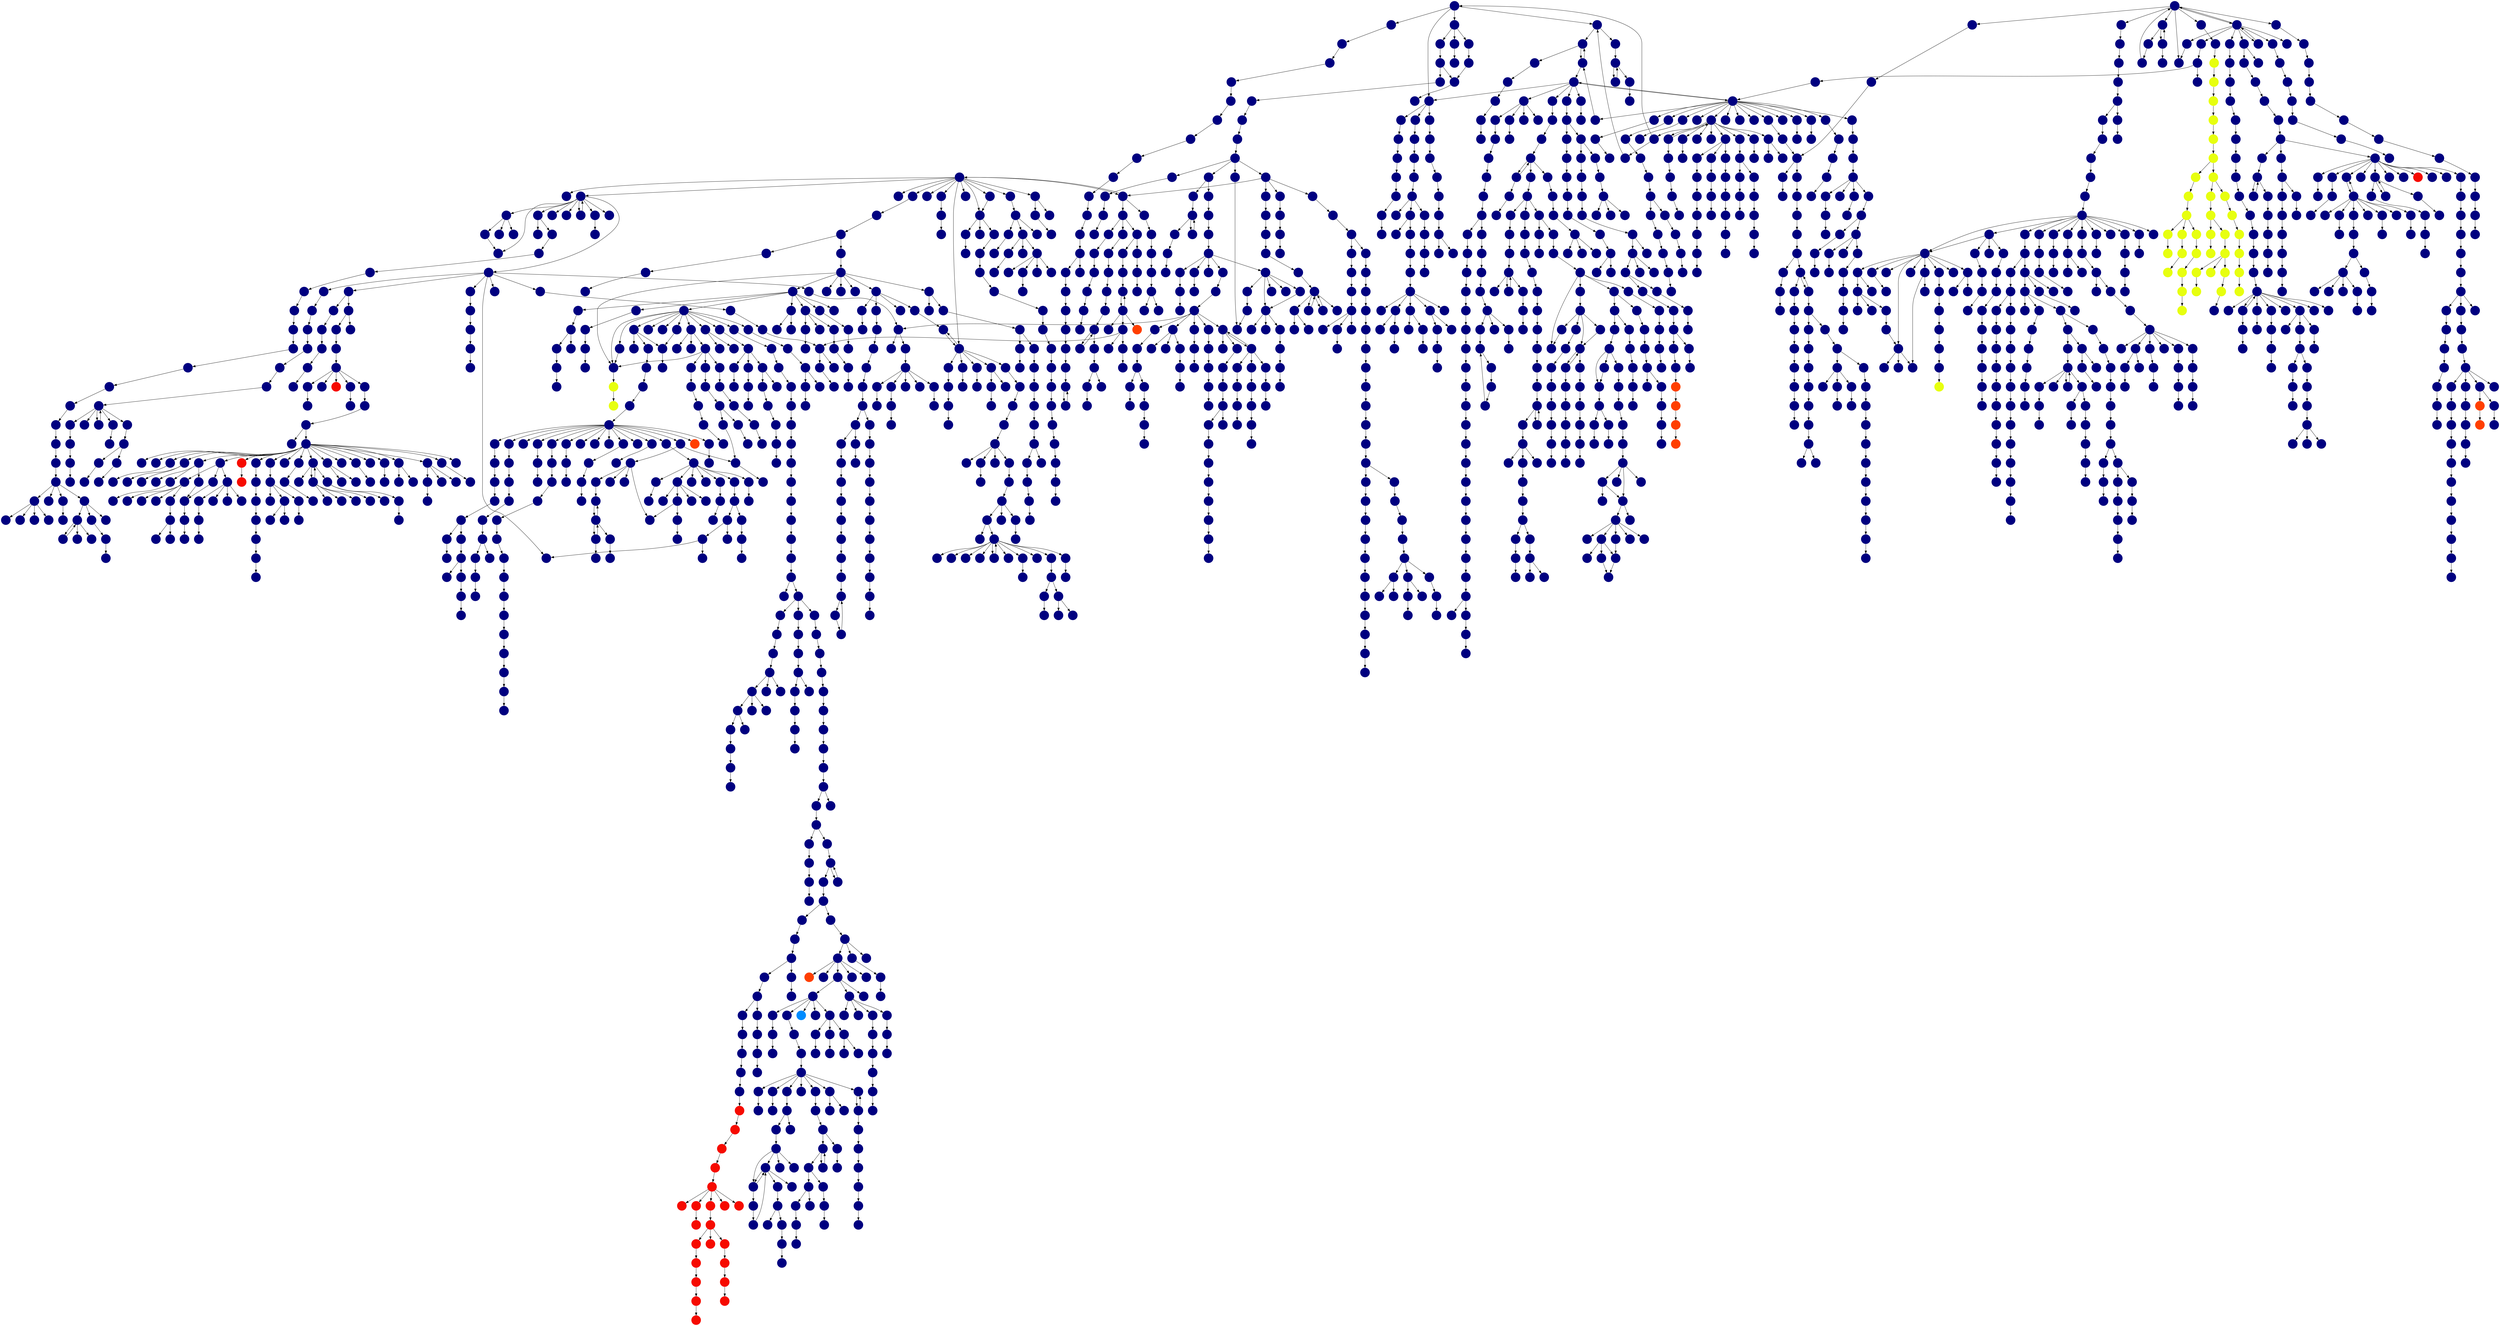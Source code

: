 digraph{
0 [tooltip = "A", penwidth = 0, style = filled, fillcolor = "#000080", shape = circle, label = ""]
1 [tooltip = "A", penwidth = 0, style = filled, fillcolor = "#000080", shape = circle, label = ""]
2 [tooltip = "A", penwidth = 0, style = filled, fillcolor = "#000080", shape = circle, label = ""]
3 [tooltip = "A", penwidth = 0, style = filled, fillcolor = "#000080", shape = circle, label = ""]
4 [tooltip = "A", penwidth = 0, style = filled, fillcolor = "#000080", shape = circle, label = ""]
5 [tooltip = "A", penwidth = 0, style = filled, fillcolor = "#000080", shape = circle, label = ""]
6 [tooltip = "A", penwidth = 0, style = filled, fillcolor = "#000080", shape = circle, label = ""]
7 [tooltip = "A", penwidth = 0, style = filled, fillcolor = "#000080", shape = circle, label = ""]
8 [tooltip = "A", penwidth = 0, style = filled, fillcolor = "#000080", shape = circle, label = ""]
9 [tooltip = "A", penwidth = 0, style = filled, fillcolor = "#000080", shape = circle, label = ""]
10 [tooltip = "A", penwidth = 0, style = filled, fillcolor = "#000080", shape = circle, label = ""]
11 [tooltip = "A", penwidth = 0, style = filled, fillcolor = "#000080", shape = circle, label = ""]
12 [tooltip = "A", penwidth = 0, style = filled, fillcolor = "#000080", shape = circle, label = ""]
13 [tooltip = "A", penwidth = 0, style = filled, fillcolor = "#000080", shape = circle, label = ""]
14 [tooltip = "A", penwidth = 0, style = filled, fillcolor = "#000080", shape = circle, label = ""]
15 [tooltip = "A", penwidth = 0, style = filled, fillcolor = "#000080", shape = circle, label = ""]
16 [tooltip = "A", penwidth = 0, style = filled, fillcolor = "#000080", shape = circle, label = ""]
17 [tooltip = "A", penwidth = 0, style = filled, fillcolor = "#000080", shape = circle, label = ""]
18 [tooltip = "A", penwidth = 0, style = filled, fillcolor = "#000080", shape = circle, label = ""]
19 [tooltip = "A", penwidth = 0, style = filled, fillcolor = "#000080", shape = circle, label = ""]
20 [tooltip = "A", penwidth = 0, style = filled, fillcolor = "#000080", shape = circle, label = ""]
21 [tooltip = "A", penwidth = 0, style = filled, fillcolor = "#000080", shape = circle, label = ""]
22 [tooltip = "A", penwidth = 0, style = filled, fillcolor = "#000080", shape = circle, label = ""]
23 [tooltip = "A", penwidth = 0, style = filled, fillcolor = "#000080", shape = circle, label = ""]
24 [tooltip = "T", penwidth = 0, style = filled, fillcolor = "#ff3f00", shape = circle, label = ""]
25 [tooltip = "A", penwidth = 0, style = filled, fillcolor = "#000080", shape = circle, label = ""]
26 [tooltip = "A", penwidth = 0, style = filled, fillcolor = "#000080", shape = circle, label = ""]
27 [tooltip = "A", penwidth = 0, style = filled, fillcolor = "#000080", shape = circle, label = ""]
28 [tooltip = "A", penwidth = 0, style = filled, fillcolor = "#000080", shape = circle, label = ""]
29 [tooltip = "A", penwidth = 0, style = filled, fillcolor = "#000080", shape = circle, label = ""]
30 [tooltip = "A", penwidth = 0, style = filled, fillcolor = "#000080", shape = circle, label = ""]
31 [tooltip = "A", penwidth = 0, style = filled, fillcolor = "#000080", shape = circle, label = ""]
32 [tooltip = "A", penwidth = 0, style = filled, fillcolor = "#000080", shape = circle, label = ""]
33 [tooltip = "A", penwidth = 0, style = filled, fillcolor = "#000080", shape = circle, label = ""]
34 [tooltip = "A", penwidth = 0, style = filled, fillcolor = "#000080", shape = circle, label = ""]
35 [tooltip = "A", penwidth = 0, style = filled, fillcolor = "#000080", shape = circle, label = ""]
36 [tooltip = "A", penwidth = 0, style = filled, fillcolor = "#000080", shape = circle, label = ""]
37 [tooltip = "A", penwidth = 0, style = filled, fillcolor = "#000080", shape = circle, label = ""]
38 [tooltip = "A", penwidth = 0, style = filled, fillcolor = "#000080", shape = circle, label = ""]
39 [tooltip = "A", penwidth = 0, style = filled, fillcolor = "#000080", shape = circle, label = ""]
40 [tooltip = "A", penwidth = 0, style = filled, fillcolor = "#000080", shape = circle, label = ""]
41 [tooltip = "A", penwidth = 0, style = filled, fillcolor = "#000080", shape = circle, label = ""]
42 [tooltip = "A", penwidth = 0, style = filled, fillcolor = "#000080", shape = circle, label = ""]
43 [tooltip = "A", penwidth = 0, style = filled, fillcolor = "#000080", shape = circle, label = ""]
44 [tooltip = "A", penwidth = 0, style = filled, fillcolor = "#000080", shape = circle, label = ""]
45 [tooltip = "A", penwidth = 0, style = filled, fillcolor = "#000080", shape = circle, label = ""]
46 [tooltip = "A", penwidth = 0, style = filled, fillcolor = "#000080", shape = circle, label = ""]
47 [tooltip = "A", penwidth = 0, style = filled, fillcolor = "#000080", shape = circle, label = ""]
48 [tooltip = "A", penwidth = 0, style = filled, fillcolor = "#000080", shape = circle, label = ""]
49 [tooltip = "A", penwidth = 0, style = filled, fillcolor = "#000080", shape = circle, label = ""]
50 [tooltip = "A", penwidth = 0, style = filled, fillcolor = "#000080", shape = circle, label = ""]
51 [tooltip = "A", penwidth = 0, style = filled, fillcolor = "#000080", shape = circle, label = ""]
52 [tooltip = "A", penwidth = 0, style = filled, fillcolor = "#000080", shape = circle, label = ""]
53 [tooltip = "A", penwidth = 0, style = filled, fillcolor = "#000080", shape = circle, label = ""]
54 [tooltip = "A", penwidth = 0, style = filled, fillcolor = "#000080", shape = circle, label = ""]
55 [tooltip = "A", penwidth = 0, style = filled, fillcolor = "#000080", shape = circle, label = ""]
56 [tooltip = "A", penwidth = 0, style = filled, fillcolor = "#000080", shape = circle, label = ""]
57 [tooltip = "A", penwidth = 0, style = filled, fillcolor = "#000080", shape = circle, label = ""]
58 [tooltip = "A", penwidth = 0, style = filled, fillcolor = "#000080", shape = circle, label = ""]
59 [tooltip = "A", penwidth = 0, style = filled, fillcolor = "#000080", shape = circle, label = ""]
60 [tooltip = "A", penwidth = 0, style = filled, fillcolor = "#000080", shape = circle, label = ""]
61 [tooltip = "A", penwidth = 0, style = filled, fillcolor = "#000080", shape = circle, label = ""]
62 [tooltip = "A", penwidth = 0, style = filled, fillcolor = "#000080", shape = circle, label = ""]
63 [tooltip = "A", penwidth = 0, style = filled, fillcolor = "#000080", shape = circle, label = ""]
64 [tooltip = "A", penwidth = 0, style = filled, fillcolor = "#000080", shape = circle, label = ""]
65 [tooltip = "A", penwidth = 0, style = filled, fillcolor = "#000080", shape = circle, label = ""]
66 [tooltip = "A", penwidth = 0, style = filled, fillcolor = "#000080", shape = circle, label = ""]
67 [tooltip = "A", penwidth = 0, style = filled, fillcolor = "#000080", shape = circle, label = ""]
68 [tooltip = "A", penwidth = 0, style = filled, fillcolor = "#000080", shape = circle, label = ""]
69 [tooltip = "A", penwidth = 0, style = filled, fillcolor = "#000080", shape = circle, label = ""]
70 [tooltip = "A", penwidth = 0, style = filled, fillcolor = "#000080", shape = circle, label = ""]
71 [tooltip = "A", penwidth = 0, style = filled, fillcolor = "#000080", shape = circle, label = ""]
72 [tooltip = "A", penwidth = 0, style = filled, fillcolor = "#000080", shape = circle, label = ""]
73 [tooltip = "T", penwidth = 0, style = filled, fillcolor = "#ff3f00", shape = circle, label = ""]
74 [tooltip = "A", penwidth = 0, style = filled, fillcolor = "#000080", shape = circle, label = ""]
75 [tooltip = "A", penwidth = 0, style = filled, fillcolor = "#000080", shape = circle, label = ""]
76 [tooltip = "A", penwidth = 0, style = filled, fillcolor = "#000080", shape = circle, label = ""]
77 [tooltip = "A", penwidth = 0, style = filled, fillcolor = "#000080", shape = circle, label = ""]
78 [tooltip = "A", penwidth = 0, style = filled, fillcolor = "#000080", shape = circle, label = ""]
79 [tooltip = "A", penwidth = 0, style = filled, fillcolor = "#000080", shape = circle, label = ""]
80 [tooltip = "A", penwidth = 0, style = filled, fillcolor = "#000080", shape = circle, label = ""]
81 [tooltip = "A", penwidth = 0, style = filled, fillcolor = "#000080", shape = circle, label = ""]
82 [tooltip = "A", penwidth = 0, style = filled, fillcolor = "#000080", shape = circle, label = ""]
83 [tooltip = "A", penwidth = 0, style = filled, fillcolor = "#000080", shape = circle, label = ""]
84 [tooltip = "A", penwidth = 0, style = filled, fillcolor = "#000080", shape = circle, label = ""]
85 [tooltip = "A", penwidth = 0, style = filled, fillcolor = "#000080", shape = circle, label = ""]
86 [tooltip = "A", penwidth = 0, style = filled, fillcolor = "#000080", shape = circle, label = ""]
87 [tooltip = "A", penwidth = 0, style = filled, fillcolor = "#000080", shape = circle, label = ""]
88 [tooltip = "A", penwidth = 0, style = filled, fillcolor = "#000080", shape = circle, label = ""]
89 [tooltip = "A", penwidth = 0, style = filled, fillcolor = "#000080", shape = circle, label = ""]
90 [tooltip = "A", penwidth = 0, style = filled, fillcolor = "#000080", shape = circle, label = ""]
91 [tooltip = "A", penwidth = 0, style = filled, fillcolor = "#000080", shape = circle, label = ""]
92 [tooltip = "A", penwidth = 0, style = filled, fillcolor = "#000080", shape = circle, label = ""]
93 [tooltip = "A", penwidth = 0, style = filled, fillcolor = "#000080", shape = circle, label = ""]
94 [tooltip = "A", penwidth = 0, style = filled, fillcolor = "#000080", shape = circle, label = ""]
95 [tooltip = "A", penwidth = 0, style = filled, fillcolor = "#000080", shape = circle, label = ""]
96 [tooltip = "A", penwidth = 0, style = filled, fillcolor = "#000080", shape = circle, label = ""]
97 [tooltip = "A", penwidth = 0, style = filled, fillcolor = "#000080", shape = circle, label = ""]
98 [tooltip = "A", penwidth = 0, style = filled, fillcolor = "#000080", shape = circle, label = ""]
99 [tooltip = "A", penwidth = 0, style = filled, fillcolor = "#000080", shape = circle, label = ""]
100 [tooltip = "A", penwidth = 0, style = filled, fillcolor = "#000080", shape = circle, label = ""]
101 [tooltip = "A", penwidth = 0, style = filled, fillcolor = "#000080", shape = circle, label = ""]
102 [tooltip = "A", penwidth = 0, style = filled, fillcolor = "#000080", shape = circle, label = ""]
103 [tooltip = "A", penwidth = 0, style = filled, fillcolor = "#000080", shape = circle, label = ""]
104 [tooltip = "A", penwidth = 0, style = filled, fillcolor = "#000080", shape = circle, label = ""]
105 [tooltip = "A", penwidth = 0, style = filled, fillcolor = "#000080", shape = circle, label = ""]
106 [tooltip = "A", penwidth = 0, style = filled, fillcolor = "#000080", shape = circle, label = ""]
107 [tooltip = "A", penwidth = 0, style = filled, fillcolor = "#000080", shape = circle, label = ""]
108 [tooltip = "A", penwidth = 0, style = filled, fillcolor = "#000080", shape = circle, label = ""]
109 [tooltip = "A", penwidth = 0, style = filled, fillcolor = "#000080", shape = circle, label = ""]
110 [tooltip = "A", penwidth = 0, style = filled, fillcolor = "#000080", shape = circle, label = ""]
111 [tooltip = "A", penwidth = 0, style = filled, fillcolor = "#000080", shape = circle, label = ""]
112 [tooltip = "A", penwidth = 0, style = filled, fillcolor = "#000080", shape = circle, label = ""]
113 [tooltip = "A", penwidth = 0, style = filled, fillcolor = "#000080", shape = circle, label = ""]
114 [tooltip = "A", penwidth = 0, style = filled, fillcolor = "#000080", shape = circle, label = ""]
115 [tooltip = "A", penwidth = 0, style = filled, fillcolor = "#000080", shape = circle, label = ""]
116 [tooltip = "A", penwidth = 0, style = filled, fillcolor = "#000080", shape = circle, label = ""]
117 [tooltip = "A", penwidth = 0, style = filled, fillcolor = "#000080", shape = circle, label = ""]
118 [tooltip = "A", penwidth = 0, style = filled, fillcolor = "#000080", shape = circle, label = ""]
119 [tooltip = "A", penwidth = 0, style = filled, fillcolor = "#000080", shape = circle, label = ""]
120 [tooltip = "A", penwidth = 0, style = filled, fillcolor = "#000080", shape = circle, label = ""]
121 [tooltip = "A", penwidth = 0, style = filled, fillcolor = "#000080", shape = circle, label = ""]
122 [tooltip = "A", penwidth = 0, style = filled, fillcolor = "#000080", shape = circle, label = ""]
123 [tooltip = "A", penwidth = 0, style = filled, fillcolor = "#000080", shape = circle, label = ""]
124 [tooltip = "A", penwidth = 0, style = filled, fillcolor = "#000080", shape = circle, label = ""]
125 [tooltip = "A", penwidth = 0, style = filled, fillcolor = "#000080", shape = circle, label = ""]
126 [tooltip = "A", penwidth = 0, style = filled, fillcolor = "#000080", shape = circle, label = ""]
127 [tooltip = "A", penwidth = 0, style = filled, fillcolor = "#000080", shape = circle, label = ""]
128 [tooltip = "A", penwidth = 0, style = filled, fillcolor = "#000080", shape = circle, label = ""]
129 [tooltip = "V", penwidth = 0, style = filled, fillcolor = "#f60b00", shape = circle, label = ""]
130 [tooltip = "A", penwidth = 0, style = filled, fillcolor = "#000080", shape = circle, label = ""]
131 [tooltip = "A", penwidth = 0, style = filled, fillcolor = "#000080", shape = circle, label = ""]
132 [tooltip = "A", penwidth = 0, style = filled, fillcolor = "#000080", shape = circle, label = ""]
133 [tooltip = "A", penwidth = 0, style = filled, fillcolor = "#000080", shape = circle, label = ""]
134 [tooltip = "A", penwidth = 0, style = filled, fillcolor = "#000080", shape = circle, label = ""]
135 [tooltip = "A", penwidth = 0, style = filled, fillcolor = "#000080", shape = circle, label = ""]
136 [tooltip = "A", penwidth = 0, style = filled, fillcolor = "#000080", shape = circle, label = ""]
137 [tooltip = "A", penwidth = 0, style = filled, fillcolor = "#000080", shape = circle, label = ""]
138 [tooltip = "A", penwidth = 0, style = filled, fillcolor = "#000080", shape = circle, label = ""]
139 [tooltip = "A", penwidth = 0, style = filled, fillcolor = "#000080", shape = circle, label = ""]
140 [tooltip = "A", penwidth = 0, style = filled, fillcolor = "#000080", shape = circle, label = ""]
141 [tooltip = "A", penwidth = 0, style = filled, fillcolor = "#000080", shape = circle, label = ""]
142 [tooltip = "A", penwidth = 0, style = filled, fillcolor = "#000080", shape = circle, label = ""]
143 [tooltip = "A", penwidth = 0, style = filled, fillcolor = "#000080", shape = circle, label = ""]
144 [tooltip = "A", penwidth = 0, style = filled, fillcolor = "#000080", shape = circle, label = ""]
145 [tooltip = "A", penwidth = 0, style = filled, fillcolor = "#000080", shape = circle, label = ""]
146 [tooltip = "A", penwidth = 0, style = filled, fillcolor = "#000080", shape = circle, label = ""]
147 [tooltip = "A", penwidth = 0, style = filled, fillcolor = "#000080", shape = circle, label = ""]
148 [tooltip = "A", penwidth = 0, style = filled, fillcolor = "#000080", shape = circle, label = ""]
149 [tooltip = "A", penwidth = 0, style = filled, fillcolor = "#000080", shape = circle, label = ""]
150 [tooltip = "A", penwidth = 0, style = filled, fillcolor = "#000080", shape = circle, label = ""]
151 [tooltip = "A", penwidth = 0, style = filled, fillcolor = "#000080", shape = circle, label = ""]
152 [tooltip = "A", penwidth = 0, style = filled, fillcolor = "#000080", shape = circle, label = ""]
153 [tooltip = "A", penwidth = 0, style = filled, fillcolor = "#000080", shape = circle, label = ""]
154 [tooltip = "A", penwidth = 0, style = filled, fillcolor = "#000080", shape = circle, label = ""]
155 [tooltip = "A", penwidth = 0, style = filled, fillcolor = "#000080", shape = circle, label = ""]
156 [tooltip = "V", penwidth = 0, style = filled, fillcolor = "#f60b00", shape = circle, label = ""]
157 [tooltip = "A", penwidth = 0, style = filled, fillcolor = "#000080", shape = circle, label = ""]
158 [tooltip = "A", penwidth = 0, style = filled, fillcolor = "#000080", shape = circle, label = ""]
159 [tooltip = "A", penwidth = 0, style = filled, fillcolor = "#000080", shape = circle, label = ""]
160 [tooltip = "A", penwidth = 0, style = filled, fillcolor = "#000080", shape = circle, label = ""]
161 [tooltip = "A", penwidth = 0, style = filled, fillcolor = "#000080", shape = circle, label = ""]
162 [tooltip = "A", penwidth = 0, style = filled, fillcolor = "#000080", shape = circle, label = ""]
163 [tooltip = "A", penwidth = 0, style = filled, fillcolor = "#000080", shape = circle, label = ""]
164 [tooltip = "A", penwidth = 0, style = filled, fillcolor = "#000080", shape = circle, label = ""]
165 [tooltip = "A", penwidth = 0, style = filled, fillcolor = "#000080", shape = circle, label = ""]
166 [tooltip = "A", penwidth = 0, style = filled, fillcolor = "#000080", shape = circle, label = ""]
167 [tooltip = "A", penwidth = 0, style = filled, fillcolor = "#000080", shape = circle, label = ""]
168 [tooltip = "A", penwidth = 0, style = filled, fillcolor = "#000080", shape = circle, label = ""]
169 [tooltip = "A", penwidth = 0, style = filled, fillcolor = "#000080", shape = circle, label = ""]
170 [tooltip = "A", penwidth = 0, style = filled, fillcolor = "#000080", shape = circle, label = ""]
171 [tooltip = "A", penwidth = 0, style = filled, fillcolor = "#000080", shape = circle, label = ""]
172 [tooltip = "A", penwidth = 0, style = filled, fillcolor = "#000080", shape = circle, label = ""]
173 [tooltip = "A", penwidth = 0, style = filled, fillcolor = "#000080", shape = circle, label = ""]
174 [tooltip = "A", penwidth = 0, style = filled, fillcolor = "#000080", shape = circle, label = ""]
175 [tooltip = "A", penwidth = 0, style = filled, fillcolor = "#000080", shape = circle, label = ""]
176 [tooltip = "A", penwidth = 0, style = filled, fillcolor = "#000080", shape = circle, label = ""]
177 [tooltip = "A", penwidth = 0, style = filled, fillcolor = "#000080", shape = circle, label = ""]
178 [tooltip = "A", penwidth = 0, style = filled, fillcolor = "#000080", shape = circle, label = ""]
179 [tooltip = "A", penwidth = 0, style = filled, fillcolor = "#000080", shape = circle, label = ""]
180 [tooltip = "A", penwidth = 0, style = filled, fillcolor = "#000080", shape = circle, label = ""]
181 [tooltip = "A", penwidth = 0, style = filled, fillcolor = "#000080", shape = circle, label = ""]
182 [tooltip = "A", penwidth = 0, style = filled, fillcolor = "#000080", shape = circle, label = ""]
183 [tooltip = "A", penwidth = 0, style = filled, fillcolor = "#000080", shape = circle, label = ""]
184 [tooltip = "A", penwidth = 0, style = filled, fillcolor = "#000080", shape = circle, label = ""]
185 [tooltip = "A", penwidth = 0, style = filled, fillcolor = "#000080", shape = circle, label = ""]
186 [tooltip = "A", penwidth = 0, style = filled, fillcolor = "#000080", shape = circle, label = ""]
187 [tooltip = "A", penwidth = 0, style = filled, fillcolor = "#000080", shape = circle, label = ""]
188 [tooltip = "A", penwidth = 0, style = filled, fillcolor = "#000080", shape = circle, label = ""]
189 [tooltip = "A", penwidth = 0, style = filled, fillcolor = "#000080", shape = circle, label = ""]
190 [tooltip = "A", penwidth = 0, style = filled, fillcolor = "#000080", shape = circle, label = ""]
191 [tooltip = "A", penwidth = 0, style = filled, fillcolor = "#000080", shape = circle, label = ""]
192 [tooltip = "A", penwidth = 0, style = filled, fillcolor = "#000080", shape = circle, label = ""]
193 [tooltip = "A", penwidth = 0, style = filled, fillcolor = "#000080", shape = circle, label = ""]
194 [tooltip = "A", penwidth = 0, style = filled, fillcolor = "#000080", shape = circle, label = ""]
195 [tooltip = "A", penwidth = 0, style = filled, fillcolor = "#000080", shape = circle, label = ""]
196 [tooltip = "A", penwidth = 0, style = filled, fillcolor = "#000080", shape = circle, label = ""]
197 [tooltip = "A", penwidth = 0, style = filled, fillcolor = "#000080", shape = circle, label = ""]
198 [tooltip = "A", penwidth = 0, style = filled, fillcolor = "#000080", shape = circle, label = ""]
199 [tooltip = "A", penwidth = 0, style = filled, fillcolor = "#000080", shape = circle, label = ""]
200 [tooltip = "A", penwidth = 0, style = filled, fillcolor = "#000080", shape = circle, label = ""]
201 [tooltip = "A", penwidth = 0, style = filled, fillcolor = "#000080", shape = circle, label = ""]
202 [tooltip = "A", penwidth = 0, style = filled, fillcolor = "#000080", shape = circle, label = ""]
203 [tooltip = "A", penwidth = 0, style = filled, fillcolor = "#000080", shape = circle, label = ""]
204 [tooltip = "A", penwidth = 0, style = filled, fillcolor = "#000080", shape = circle, label = ""]
205 [tooltip = "A", penwidth = 0, style = filled, fillcolor = "#000080", shape = circle, label = ""]
206 [tooltip = "A", penwidth = 0, style = filled, fillcolor = "#000080", shape = circle, label = ""]
207 [tooltip = "A", penwidth = 0, style = filled, fillcolor = "#000080", shape = circle, label = ""]
208 [tooltip = "A", penwidth = 0, style = filled, fillcolor = "#000080", shape = circle, label = ""]
209 [tooltip = "A", penwidth = 0, style = filled, fillcolor = "#000080", shape = circle, label = ""]
210 [tooltip = "A", penwidth = 0, style = filled, fillcolor = "#000080", shape = circle, label = ""]
211 [tooltip = "A", penwidth = 0, style = filled, fillcolor = "#000080", shape = circle, label = ""]
212 [tooltip = "A", penwidth = 0, style = filled, fillcolor = "#000080", shape = circle, label = ""]
213 [tooltip = "A", penwidth = 0, style = filled, fillcolor = "#000080", shape = circle, label = ""]
214 [tooltip = "A", penwidth = 0, style = filled, fillcolor = "#000080", shape = circle, label = ""]
215 [tooltip = "A", penwidth = 0, style = filled, fillcolor = "#000080", shape = circle, label = ""]
216 [tooltip = "A", penwidth = 0, style = filled, fillcolor = "#000080", shape = circle, label = ""]
217 [tooltip = "A", penwidth = 0, style = filled, fillcolor = "#000080", shape = circle, label = ""]
218 [tooltip = "A", penwidth = 0, style = filled, fillcolor = "#000080", shape = circle, label = ""]
219 [tooltip = "A", penwidth = 0, style = filled, fillcolor = "#000080", shape = circle, label = ""]
220 [tooltip = "A", penwidth = 0, style = filled, fillcolor = "#000080", shape = circle, label = ""]
221 [tooltip = "A", penwidth = 0, style = filled, fillcolor = "#000080", shape = circle, label = ""]
222 [tooltip = "A", penwidth = 0, style = filled, fillcolor = "#000080", shape = circle, label = ""]
223 [tooltip = "A", penwidth = 0, style = filled, fillcolor = "#000080", shape = circle, label = ""]
224 [tooltip = "A", penwidth = 0, style = filled, fillcolor = "#000080", shape = circle, label = ""]
225 [tooltip = "A", penwidth = 0, style = filled, fillcolor = "#000080", shape = circle, label = ""]
226 [tooltip = "A", penwidth = 0, style = filled, fillcolor = "#000080", shape = circle, label = ""]
227 [tooltip = "A", penwidth = 0, style = filled, fillcolor = "#000080", shape = circle, label = ""]
228 [tooltip = "A", penwidth = 0, style = filled, fillcolor = "#000080", shape = circle, label = ""]
229 [tooltip = "A", penwidth = 0, style = filled, fillcolor = "#000080", shape = circle, label = ""]
230 [tooltip = "A", penwidth = 0, style = filled, fillcolor = "#000080", shape = circle, label = ""]
231 [tooltip = "A", penwidth = 0, style = filled, fillcolor = "#000080", shape = circle, label = ""]
232 [tooltip = "A", penwidth = 0, style = filled, fillcolor = "#000080", shape = circle, label = ""]
233 [tooltip = "A", penwidth = 0, style = filled, fillcolor = "#000080", shape = circle, label = ""]
234 [tooltip = "A", penwidth = 0, style = filled, fillcolor = "#000080", shape = circle, label = ""]
235 [tooltip = "A", penwidth = 0, style = filled, fillcolor = "#000080", shape = circle, label = ""]
236 [tooltip = "A", penwidth = 0, style = filled, fillcolor = "#000080", shape = circle, label = ""]
237 [tooltip = "A", penwidth = 0, style = filled, fillcolor = "#000080", shape = circle, label = ""]
238 [tooltip = "A", penwidth = 0, style = filled, fillcolor = "#000080", shape = circle, label = ""]
239 [tooltip = "A", penwidth = 0, style = filled, fillcolor = "#000080", shape = circle, label = ""]
240 [tooltip = "A", penwidth = 0, style = filled, fillcolor = "#000080", shape = circle, label = ""]
241 [tooltip = "A", penwidth = 0, style = filled, fillcolor = "#000080", shape = circle, label = ""]
242 [tooltip = "A", penwidth = 0, style = filled, fillcolor = "#000080", shape = circle, label = ""]
243 [tooltip = "A", penwidth = 0, style = filled, fillcolor = "#000080", shape = circle, label = ""]
244 [tooltip = "A", penwidth = 0, style = filled, fillcolor = "#000080", shape = circle, label = ""]
245 [tooltip = "A", penwidth = 0, style = filled, fillcolor = "#000080", shape = circle, label = ""]
246 [tooltip = "A", penwidth = 0, style = filled, fillcolor = "#000080", shape = circle, label = ""]
247 [tooltip = "A", penwidth = 0, style = filled, fillcolor = "#000080", shape = circle, label = ""]
248 [tooltip = "A", penwidth = 0, style = filled, fillcolor = "#000080", shape = circle, label = ""]
249 [tooltip = "A", penwidth = 0, style = filled, fillcolor = "#000080", shape = circle, label = ""]
250 [tooltip = "A", penwidth = 0, style = filled, fillcolor = "#000080", shape = circle, label = ""]
251 [tooltip = "A", penwidth = 0, style = filled, fillcolor = "#000080", shape = circle, label = ""]
252 [tooltip = "A", penwidth = 0, style = filled, fillcolor = "#000080", shape = circle, label = ""]
253 [tooltip = "A", penwidth = 0, style = filled, fillcolor = "#000080", shape = circle, label = ""]
254 [tooltip = "A", penwidth = 0, style = filled, fillcolor = "#000080", shape = circle, label = ""]
255 [tooltip = "A", penwidth = 0, style = filled, fillcolor = "#000080", shape = circle, label = ""]
256 [tooltip = "A", penwidth = 0, style = filled, fillcolor = "#000080", shape = circle, label = ""]
257 [tooltip = "A", penwidth = 0, style = filled, fillcolor = "#000080", shape = circle, label = ""]
258 [tooltip = "A", penwidth = 0, style = filled, fillcolor = "#000080", shape = circle, label = ""]
259 [tooltip = "A", penwidth = 0, style = filled, fillcolor = "#000080", shape = circle, label = ""]
260 [tooltip = "A", penwidth = 0, style = filled, fillcolor = "#000080", shape = circle, label = ""]
261 [tooltip = "A", penwidth = 0, style = filled, fillcolor = "#000080", shape = circle, label = ""]
262 [tooltip = "A", penwidth = 0, style = filled, fillcolor = "#000080", shape = circle, label = ""]
263 [tooltip = "V", penwidth = 0, style = filled, fillcolor = "#f60b00", shape = circle, label = ""]
264 [tooltip = "A", penwidth = 0, style = filled, fillcolor = "#000080", shape = circle, label = ""]
265 [tooltip = "A", penwidth = 0, style = filled, fillcolor = "#000080", shape = circle, label = ""]
266 [tooltip = "A", penwidth = 0, style = filled, fillcolor = "#000080", shape = circle, label = ""]
267 [tooltip = "A", penwidth = 0, style = filled, fillcolor = "#000080", shape = circle, label = ""]
268 [tooltip = "A", penwidth = 0, style = filled, fillcolor = "#000080", shape = circle, label = ""]
269 [tooltip = "A", penwidth = 0, style = filled, fillcolor = "#000080", shape = circle, label = ""]
270 [tooltip = "A", penwidth = 0, style = filled, fillcolor = "#000080", shape = circle, label = ""]
271 [tooltip = "A", penwidth = 0, style = filled, fillcolor = "#000080", shape = circle, label = ""]
272 [tooltip = "A", penwidth = 0, style = filled, fillcolor = "#000080", shape = circle, label = ""]
273 [tooltip = "A", penwidth = 0, style = filled, fillcolor = "#000080", shape = circle, label = ""]
274 [tooltip = "A", penwidth = 0, style = filled, fillcolor = "#000080", shape = circle, label = ""]
275 [tooltip = "A", penwidth = 0, style = filled, fillcolor = "#000080", shape = circle, label = ""]
276 [tooltip = "A", penwidth = 0, style = filled, fillcolor = "#000080", shape = circle, label = ""]
277 [tooltip = "A", penwidth = 0, style = filled, fillcolor = "#000080", shape = circle, label = ""]
278 [tooltip = "A", penwidth = 0, style = filled, fillcolor = "#000080", shape = circle, label = ""]
279 [tooltip = "A", penwidth = 0, style = filled, fillcolor = "#000080", shape = circle, label = ""]
280 [tooltip = "A", penwidth = 0, style = filled, fillcolor = "#000080", shape = circle, label = ""]
281 [tooltip = "A", penwidth = 0, style = filled, fillcolor = "#000080", shape = circle, label = ""]
282 [tooltip = "A", penwidth = 0, style = filled, fillcolor = "#000080", shape = circle, label = ""]
283 [tooltip = "A", penwidth = 0, style = filled, fillcolor = "#000080", shape = circle, label = ""]
284 [tooltip = "A", penwidth = 0, style = filled, fillcolor = "#000080", shape = circle, label = ""]
285 [tooltip = "A", penwidth = 0, style = filled, fillcolor = "#000080", shape = circle, label = ""]
286 [tooltip = "A", penwidth = 0, style = filled, fillcolor = "#000080", shape = circle, label = ""]
287 [tooltip = "A", penwidth = 0, style = filled, fillcolor = "#000080", shape = circle, label = ""]
288 [tooltip = "V", penwidth = 0, style = filled, fillcolor = "#f60b00", shape = circle, label = ""]
289 [tooltip = "A", penwidth = 0, style = filled, fillcolor = "#000080", shape = circle, label = ""]
290 [tooltip = "A", penwidth = 0, style = filled, fillcolor = "#000080", shape = circle, label = ""]
291 [tooltip = "A", penwidth = 0, style = filled, fillcolor = "#000080", shape = circle, label = ""]
292 [tooltip = "A", penwidth = 0, style = filled, fillcolor = "#000080", shape = circle, label = ""]
293 [tooltip = "A", penwidth = 0, style = filled, fillcolor = "#000080", shape = circle, label = ""]
294 [tooltip = "A", penwidth = 0, style = filled, fillcolor = "#000080", shape = circle, label = ""]
295 [tooltip = "A", penwidth = 0, style = filled, fillcolor = "#000080", shape = circle, label = ""]
296 [tooltip = "A", penwidth = 0, style = filled, fillcolor = "#000080", shape = circle, label = ""]
297 [tooltip = "A", penwidth = 0, style = filled, fillcolor = "#000080", shape = circle, label = ""]
298 [tooltip = "A", penwidth = 0, style = filled, fillcolor = "#000080", shape = circle, label = ""]
299 [tooltip = "A", penwidth = 0, style = filled, fillcolor = "#000080", shape = circle, label = ""]
300 [tooltip = "A", penwidth = 0, style = filled, fillcolor = "#000080", shape = circle, label = ""]
301 [tooltip = "V", penwidth = 0, style = filled, fillcolor = "#f60b00", shape = circle, label = ""]
302 [tooltip = "A", penwidth = 0, style = filled, fillcolor = "#000080", shape = circle, label = ""]
303 [tooltip = "A", penwidth = 0, style = filled, fillcolor = "#000080", shape = circle, label = ""]
304 [tooltip = "A", penwidth = 0, style = filled, fillcolor = "#000080", shape = circle, label = ""]
305 [tooltip = "A", penwidth = 0, style = filled, fillcolor = "#000080", shape = circle, label = ""]
306 [tooltip = "A", penwidth = 0, style = filled, fillcolor = "#000080", shape = circle, label = ""]
307 [tooltip = "A", penwidth = 0, style = filled, fillcolor = "#000080", shape = circle, label = ""]
308 [tooltip = "A", penwidth = 0, style = filled, fillcolor = "#000080", shape = circle, label = ""]
309 [tooltip = "A", penwidth = 0, style = filled, fillcolor = "#000080", shape = circle, label = ""]
310 [tooltip = "A", penwidth = 0, style = filled, fillcolor = "#000080", shape = circle, label = ""]
311 [tooltip = "A", penwidth = 0, style = filled, fillcolor = "#000080", shape = circle, label = ""]
312 [tooltip = "A", penwidth = 0, style = filled, fillcolor = "#000080", shape = circle, label = ""]
313 [tooltip = "A", penwidth = 0, style = filled, fillcolor = "#000080", shape = circle, label = ""]
314 [tooltip = "A", penwidth = 0, style = filled, fillcolor = "#000080", shape = circle, label = ""]
315 [tooltip = "A", penwidth = 0, style = filled, fillcolor = "#000080", shape = circle, label = ""]
316 [tooltip = "A", penwidth = 0, style = filled, fillcolor = "#000080", shape = circle, label = ""]
317 [tooltip = "A", penwidth = 0, style = filled, fillcolor = "#000080", shape = circle, label = ""]
318 [tooltip = "A", penwidth = 0, style = filled, fillcolor = "#000080", shape = circle, label = ""]
319 [tooltip = "A", penwidth = 0, style = filled, fillcolor = "#000080", shape = circle, label = ""]
320 [tooltip = "A", penwidth = 0, style = filled, fillcolor = "#000080", shape = circle, label = ""]
321 [tooltip = "A", penwidth = 0, style = filled, fillcolor = "#000080", shape = circle, label = ""]
322 [tooltip = "A", penwidth = 0, style = filled, fillcolor = "#000080", shape = circle, label = ""]
323 [tooltip = "A", penwidth = 0, style = filled, fillcolor = "#000080", shape = circle, label = ""]
324 [tooltip = "A", penwidth = 0, style = filled, fillcolor = "#000080", shape = circle, label = ""]
325 [tooltip = "A", penwidth = 0, style = filled, fillcolor = "#000080", shape = circle, label = ""]
326 [tooltip = "A", penwidth = 0, style = filled, fillcolor = "#000080", shape = circle, label = ""]
327 [tooltip = "A", penwidth = 0, style = filled, fillcolor = "#000080", shape = circle, label = ""]
328 [tooltip = "A", penwidth = 0, style = filled, fillcolor = "#000080", shape = circle, label = ""]
329 [tooltip = "A", penwidth = 0, style = filled, fillcolor = "#000080", shape = circle, label = ""]
330 [tooltip = "A", penwidth = 0, style = filled, fillcolor = "#000080", shape = circle, label = ""]
331 [tooltip = "A", penwidth = 0, style = filled, fillcolor = "#000080", shape = circle, label = ""]
332 [tooltip = "A", penwidth = 0, style = filled, fillcolor = "#000080", shape = circle, label = ""]
333 [tooltip = "V", penwidth = 0, style = filled, fillcolor = "#f60b00", shape = circle, label = ""]
334 [tooltip = "V", penwidth = 0, style = filled, fillcolor = "#f60b00", shape = circle, label = ""]
335 [tooltip = "V", penwidth = 0, style = filled, fillcolor = "#f60b00", shape = circle, label = ""]
336 [tooltip = "A", penwidth = 0, style = filled, fillcolor = "#000080", shape = circle, label = ""]
337 [tooltip = "A", penwidth = 0, style = filled, fillcolor = "#000080", shape = circle, label = ""]
338 [tooltip = "A", penwidth = 0, style = filled, fillcolor = "#000080", shape = circle, label = ""]
339 [tooltip = "A", penwidth = 0, style = filled, fillcolor = "#000080", shape = circle, label = ""]
340 [tooltip = "A", penwidth = 0, style = filled, fillcolor = "#000080", shape = circle, label = ""]
341 [tooltip = "A", penwidth = 0, style = filled, fillcolor = "#000080", shape = circle, label = ""]
342 [tooltip = "A", penwidth = 0, style = filled, fillcolor = "#000080", shape = circle, label = ""]
343 [tooltip = "A", penwidth = 0, style = filled, fillcolor = "#000080", shape = circle, label = ""]
344 [tooltip = "A", penwidth = 0, style = filled, fillcolor = "#000080", shape = circle, label = ""]
345 [tooltip = "A", penwidth = 0, style = filled, fillcolor = "#000080", shape = circle, label = ""]
346 [tooltip = "A", penwidth = 0, style = filled, fillcolor = "#000080", shape = circle, label = ""]
347 [tooltip = "A", penwidth = 0, style = filled, fillcolor = "#000080", shape = circle, label = ""]
348 [tooltip = "A", penwidth = 0, style = filled, fillcolor = "#000080", shape = circle, label = ""]
349 [tooltip = "A", penwidth = 0, style = filled, fillcolor = "#000080", shape = circle, label = ""]
350 [tooltip = "A", penwidth = 0, style = filled, fillcolor = "#000080", shape = circle, label = ""]
351 [tooltip = "A", penwidth = 0, style = filled, fillcolor = "#000080", shape = circle, label = ""]
352 [tooltip = "A", penwidth = 0, style = filled, fillcolor = "#000080", shape = circle, label = ""]
353 [tooltip = "A", penwidth = 0, style = filled, fillcolor = "#000080", shape = circle, label = ""]
354 [tooltip = "A", penwidth = 0, style = filled, fillcolor = "#000080", shape = circle, label = ""]
355 [tooltip = "A", penwidth = 0, style = filled, fillcolor = "#000080", shape = circle, label = ""]
356 [tooltip = "A", penwidth = 0, style = filled, fillcolor = "#000080", shape = circle, label = ""]
357 [tooltip = "A", penwidth = 0, style = filled, fillcolor = "#000080", shape = circle, label = ""]
358 [tooltip = "A", penwidth = 0, style = filled, fillcolor = "#000080", shape = circle, label = ""]
359 [tooltip = "A", penwidth = 0, style = filled, fillcolor = "#000080", shape = circle, label = ""]
360 [tooltip = "A", penwidth = 0, style = filled, fillcolor = "#000080", shape = circle, label = ""]
361 [tooltip = "A", penwidth = 0, style = filled, fillcolor = "#000080", shape = circle, label = ""]
362 [tooltip = "A", penwidth = 0, style = filled, fillcolor = "#000080", shape = circle, label = ""]
363 [tooltip = "A", penwidth = 0, style = filled, fillcolor = "#000080", shape = circle, label = ""]
364 [tooltip = "A", penwidth = 0, style = filled, fillcolor = "#000080", shape = circle, label = ""]
365 [tooltip = "A", penwidth = 0, style = filled, fillcolor = "#000080", shape = circle, label = ""]
366 [tooltip = "A", penwidth = 0, style = filled, fillcolor = "#000080", shape = circle, label = ""]
367 [tooltip = "A", penwidth = 0, style = filled, fillcolor = "#000080", shape = circle, label = ""]
368 [tooltip = "A", penwidth = 0, style = filled, fillcolor = "#000080", shape = circle, label = ""]
369 [tooltip = "A", penwidth = 0, style = filled, fillcolor = "#000080", shape = circle, label = ""]
370 [tooltip = "A", penwidth = 0, style = filled, fillcolor = "#000080", shape = circle, label = ""]
371 [tooltip = "A", penwidth = 0, style = filled, fillcolor = "#000080", shape = circle, label = ""]
372 [tooltip = "A", penwidth = 0, style = filled, fillcolor = "#000080", shape = circle, label = ""]
373 [tooltip = "A", penwidth = 0, style = filled, fillcolor = "#000080", shape = circle, label = ""]
374 [tooltip = "A", penwidth = 0, style = filled, fillcolor = "#000080", shape = circle, label = ""]
375 [tooltip = "A", penwidth = 0, style = filled, fillcolor = "#000080", shape = circle, label = ""]
376 [tooltip = "A", penwidth = 0, style = filled, fillcolor = "#000080", shape = circle, label = ""]
377 [tooltip = "A", penwidth = 0, style = filled, fillcolor = "#000080", shape = circle, label = ""]
378 [tooltip = "A", penwidth = 0, style = filled, fillcolor = "#000080", shape = circle, label = ""]
379 [tooltip = "A", penwidth = 0, style = filled, fillcolor = "#000080", shape = circle, label = ""]
380 [tooltip = "A", penwidth = 0, style = filled, fillcolor = "#000080", shape = circle, label = ""]
381 [tooltip = "A", penwidth = 0, style = filled, fillcolor = "#000080", shape = circle, label = ""]
382 [tooltip = "A", penwidth = 0, style = filled, fillcolor = "#000080", shape = circle, label = ""]
383 [tooltip = "A", penwidth = 0, style = filled, fillcolor = "#000080", shape = circle, label = ""]
384 [tooltip = "A", penwidth = 0, style = filled, fillcolor = "#000080", shape = circle, label = ""]
385 [tooltip = "A", penwidth = 0, style = filled, fillcolor = "#000080", shape = circle, label = ""]
386 [tooltip = "A", penwidth = 0, style = filled, fillcolor = "#000080", shape = circle, label = ""]
387 [tooltip = "A", penwidth = 0, style = filled, fillcolor = "#000080", shape = circle, label = ""]
388 [tooltip = "A", penwidth = 0, style = filled, fillcolor = "#000080", shape = circle, label = ""]
389 [tooltip = "A", penwidth = 0, style = filled, fillcolor = "#000080", shape = circle, label = ""]
390 [tooltip = "A", penwidth = 0, style = filled, fillcolor = "#000080", shape = circle, label = ""]
391 [tooltip = "A", penwidth = 0, style = filled, fillcolor = "#000080", shape = circle, label = ""]
392 [tooltip = "A", penwidth = 0, style = filled, fillcolor = "#000080", shape = circle, label = ""]
393 [tooltip = "A", penwidth = 0, style = filled, fillcolor = "#000080", shape = circle, label = ""]
394 [tooltip = "A", penwidth = 0, style = filled, fillcolor = "#000080", shape = circle, label = ""]
395 [tooltip = "A", penwidth = 0, style = filled, fillcolor = "#000080", shape = circle, label = ""]
396 [tooltip = "V", penwidth = 0, style = filled, fillcolor = "#f60b00", shape = circle, label = ""]
397 [tooltip = "A", penwidth = 0, style = filled, fillcolor = "#000080", shape = circle, label = ""]
398 [tooltip = "A", penwidth = 0, style = filled, fillcolor = "#000080", shape = circle, label = ""]
399 [tooltip = "A", penwidth = 0, style = filled, fillcolor = "#000080", shape = circle, label = ""]
400 [tooltip = "A", penwidth = 0, style = filled, fillcolor = "#000080", shape = circle, label = ""]
401 [tooltip = "A", penwidth = 0, style = filled, fillcolor = "#000080", shape = circle, label = ""]
402 [tooltip = "A", penwidth = 0, style = filled, fillcolor = "#000080", shape = circle, label = ""]
403 [tooltip = "A", penwidth = 0, style = filled, fillcolor = "#000080", shape = circle, label = ""]
404 [tooltip = "A", penwidth = 0, style = filled, fillcolor = "#000080", shape = circle, label = ""]
405 [tooltip = "A", penwidth = 0, style = filled, fillcolor = "#000080", shape = circle, label = ""]
406 [tooltip = "A", penwidth = 0, style = filled, fillcolor = "#000080", shape = circle, label = ""]
407 [tooltip = "A", penwidth = 0, style = filled, fillcolor = "#000080", shape = circle, label = ""]
408 [tooltip = "A", penwidth = 0, style = filled, fillcolor = "#000080", shape = circle, label = ""]
409 [tooltip = "A", penwidth = 0, style = filled, fillcolor = "#000080", shape = circle, label = ""]
410 [tooltip = "A", penwidth = 0, style = filled, fillcolor = "#000080", shape = circle, label = ""]
411 [tooltip = "A", penwidth = 0, style = filled, fillcolor = "#000080", shape = circle, label = ""]
412 [tooltip = "A", penwidth = 0, style = filled, fillcolor = "#000080", shape = circle, label = ""]
413 [tooltip = "A", penwidth = 0, style = filled, fillcolor = "#000080", shape = circle, label = ""]
414 [tooltip = "A", penwidth = 0, style = filled, fillcolor = "#000080", shape = circle, label = ""]
415 [tooltip = "A", penwidth = 0, style = filled, fillcolor = "#000080", shape = circle, label = ""]
416 [tooltip = "A", penwidth = 0, style = filled, fillcolor = "#000080", shape = circle, label = ""]
417 [tooltip = "A", penwidth = 0, style = filled, fillcolor = "#000080", shape = circle, label = ""]
418 [tooltip = "A", penwidth = 0, style = filled, fillcolor = "#000080", shape = circle, label = ""]
419 [tooltip = "A", penwidth = 0, style = filled, fillcolor = "#000080", shape = circle, label = ""]
420 [tooltip = "A", penwidth = 0, style = filled, fillcolor = "#000080", shape = circle, label = ""]
421 [tooltip = "A", penwidth = 0, style = filled, fillcolor = "#000080", shape = circle, label = ""]
422 [tooltip = "A", penwidth = 0, style = filled, fillcolor = "#000080", shape = circle, label = ""]
423 [tooltip = "A", penwidth = 0, style = filled, fillcolor = "#000080", shape = circle, label = ""]
424 [tooltip = "A", penwidth = 0, style = filled, fillcolor = "#000080", shape = circle, label = ""]
425 [tooltip = "A", penwidth = 0, style = filled, fillcolor = "#000080", shape = circle, label = ""]
426 [tooltip = "A", penwidth = 0, style = filled, fillcolor = "#000080", shape = circle, label = ""]
427 [tooltip = "A", penwidth = 0, style = filled, fillcolor = "#000080", shape = circle, label = ""]
428 [tooltip = "A", penwidth = 0, style = filled, fillcolor = "#000080", shape = circle, label = ""]
429 [tooltip = "A", penwidth = 0, style = filled, fillcolor = "#000080", shape = circle, label = ""]
430 [tooltip = "A", penwidth = 0, style = filled, fillcolor = "#000080", shape = circle, label = ""]
431 [tooltip = "A", penwidth = 0, style = filled, fillcolor = "#000080", shape = circle, label = ""]
432 [tooltip = "A", penwidth = 0, style = filled, fillcolor = "#000080", shape = circle, label = ""]
433 [tooltip = "A", penwidth = 0, style = filled, fillcolor = "#000080", shape = circle, label = ""]
434 [tooltip = "A", penwidth = 0, style = filled, fillcolor = "#000080", shape = circle, label = ""]
435 [tooltip = "A", penwidth = 0, style = filled, fillcolor = "#000080", shape = circle, label = ""]
436 [tooltip = "A", penwidth = 0, style = filled, fillcolor = "#000080", shape = circle, label = ""]
437 [tooltip = "A", penwidth = 0, style = filled, fillcolor = "#000080", shape = circle, label = ""]
438 [tooltip = "A", penwidth = 0, style = filled, fillcolor = "#000080", shape = circle, label = ""]
439 [tooltip = "A", penwidth = 0, style = filled, fillcolor = "#000080", shape = circle, label = ""]
440 [tooltip = "A", penwidth = 0, style = filled, fillcolor = "#000080", shape = circle, label = ""]
441 [tooltip = "A", penwidth = 0, style = filled, fillcolor = "#000080", shape = circle, label = ""]
442 [tooltip = "A", penwidth = 0, style = filled, fillcolor = "#000080", shape = circle, label = ""]
443 [tooltip = "A", penwidth = 0, style = filled, fillcolor = "#000080", shape = circle, label = ""]
444 [tooltip = "A", penwidth = 0, style = filled, fillcolor = "#000080", shape = circle, label = ""]
445 [tooltip = "A", penwidth = 0, style = filled, fillcolor = "#000080", shape = circle, label = ""]
446 [tooltip = "A", penwidth = 0, style = filled, fillcolor = "#000080", shape = circle, label = ""]
447 [tooltip = "A", penwidth = 0, style = filled, fillcolor = "#000080", shape = circle, label = ""]
448 [tooltip = "A", penwidth = 0, style = filled, fillcolor = "#000080", shape = circle, label = ""]
449 [tooltip = "A", penwidth = 0, style = filled, fillcolor = "#000080", shape = circle, label = ""]
450 [tooltip = "A", penwidth = 0, style = filled, fillcolor = "#000080", shape = circle, label = ""]
451 [tooltip = "A", penwidth = 0, style = filled, fillcolor = "#000080", shape = circle, label = ""]
452 [tooltip = "A", penwidth = 0, style = filled, fillcolor = "#000080", shape = circle, label = ""]
453 [tooltip = "A", penwidth = 0, style = filled, fillcolor = "#000080", shape = circle, label = ""]
454 [tooltip = "A", penwidth = 0, style = filled, fillcolor = "#000080", shape = circle, label = ""]
455 [tooltip = "A", penwidth = 0, style = filled, fillcolor = "#000080", shape = circle, label = ""]
456 [tooltip = "A", penwidth = 0, style = filled, fillcolor = "#000080", shape = circle, label = ""]
457 [tooltip = "A", penwidth = 0, style = filled, fillcolor = "#000080", shape = circle, label = ""]
458 [tooltip = "A", penwidth = 0, style = filled, fillcolor = "#000080", shape = circle, label = ""]
459 [tooltip = "A", penwidth = 0, style = filled, fillcolor = "#000080", shape = circle, label = ""]
460 [tooltip = "A", penwidth = 0, style = filled, fillcolor = "#000080", shape = circle, label = ""]
461 [tooltip = "A", penwidth = 0, style = filled, fillcolor = "#000080", shape = circle, label = ""]
462 [tooltip = "A", penwidth = 0, style = filled, fillcolor = "#000080", shape = circle, label = ""]
463 [tooltip = "A", penwidth = 0, style = filled, fillcolor = "#000080", shape = circle, label = ""]
464 [tooltip = "A", penwidth = 0, style = filled, fillcolor = "#000080", shape = circle, label = ""]
465 [tooltip = "A", penwidth = 0, style = filled, fillcolor = "#000080", shape = circle, label = ""]
466 [tooltip = "A", penwidth = 0, style = filled, fillcolor = "#000080", shape = circle, label = ""]
467 [tooltip = "A", penwidth = 0, style = filled, fillcolor = "#000080", shape = circle, label = ""]
468 [tooltip = "A", penwidth = 0, style = filled, fillcolor = "#000080", shape = circle, label = ""]
469 [tooltip = "A", penwidth = 0, style = filled, fillcolor = "#000080", shape = circle, label = ""]
470 [tooltip = "A", penwidth = 0, style = filled, fillcolor = "#000080", shape = circle, label = ""]
471 [tooltip = "A", penwidth = 0, style = filled, fillcolor = "#000080", shape = circle, label = ""]
472 [tooltip = "A", penwidth = 0, style = filled, fillcolor = "#000080", shape = circle, label = ""]
473 [tooltip = "A", penwidth = 0, style = filled, fillcolor = "#000080", shape = circle, label = ""]
474 [tooltip = "A", penwidth = 0, style = filled, fillcolor = "#000080", shape = circle, label = ""]
475 [tooltip = "A", penwidth = 0, style = filled, fillcolor = "#000080", shape = circle, label = ""]
476 [tooltip = "A", penwidth = 0, style = filled, fillcolor = "#000080", shape = circle, label = ""]
477 [tooltip = "A", penwidth = 0, style = filled, fillcolor = "#000080", shape = circle, label = ""]
478 [tooltip = "A", penwidth = 0, style = filled, fillcolor = "#000080", shape = circle, label = ""]
479 [tooltip = "A", penwidth = 0, style = filled, fillcolor = "#000080", shape = circle, label = ""]
480 [tooltip = "A", penwidth = 0, style = filled, fillcolor = "#000080", shape = circle, label = ""]
481 [tooltip = "A", penwidth = 0, style = filled, fillcolor = "#000080", shape = circle, label = ""]
482 [tooltip = "A", penwidth = 0, style = filled, fillcolor = "#000080", shape = circle, label = ""]
483 [tooltip = "A", penwidth = 0, style = filled, fillcolor = "#000080", shape = circle, label = ""]
484 [tooltip = "A", penwidth = 0, style = filled, fillcolor = "#000080", shape = circle, label = ""]
485 [tooltip = "A", penwidth = 0, style = filled, fillcolor = "#000080", shape = circle, label = ""]
486 [tooltip = "A", penwidth = 0, style = filled, fillcolor = "#000080", shape = circle, label = ""]
487 [tooltip = "A", penwidth = 0, style = filled, fillcolor = "#000080", shape = circle, label = ""]
488 [tooltip = "A", penwidth = 0, style = filled, fillcolor = "#000080", shape = circle, label = ""]
489 [tooltip = "A", penwidth = 0, style = filled, fillcolor = "#000080", shape = circle, label = ""]
490 [tooltip = "A", penwidth = 0, style = filled, fillcolor = "#000080", shape = circle, label = ""]
491 [tooltip = "A", penwidth = 0, style = filled, fillcolor = "#000080", shape = circle, label = ""]
492 [tooltip = "A", penwidth = 0, style = filled, fillcolor = "#000080", shape = circle, label = ""]
493 [tooltip = "V", penwidth = 0, style = filled, fillcolor = "#f60b00", shape = circle, label = ""]
494 [tooltip = "A", penwidth = 0, style = filled, fillcolor = "#000080", shape = circle, label = ""]
495 [tooltip = "A", penwidth = 0, style = filled, fillcolor = "#000080", shape = circle, label = ""]
496 [tooltip = "A", penwidth = 0, style = filled, fillcolor = "#000080", shape = circle, label = ""]
497 [tooltip = "A", penwidth = 0, style = filled, fillcolor = "#000080", shape = circle, label = ""]
498 [tooltip = "A", penwidth = 0, style = filled, fillcolor = "#000080", shape = circle, label = ""]
499 [tooltip = "A", penwidth = 0, style = filled, fillcolor = "#000080", shape = circle, label = ""]
500 [tooltip = "A", penwidth = 0, style = filled, fillcolor = "#000080", shape = circle, label = ""]
501 [tooltip = "A", penwidth = 0, style = filled, fillcolor = "#000080", shape = circle, label = ""]
502 [tooltip = "A", penwidth = 0, style = filled, fillcolor = "#000080", shape = circle, label = ""]
503 [tooltip = "A", penwidth = 0, style = filled, fillcolor = "#000080", shape = circle, label = ""]
504 [tooltip = "A", penwidth = 0, style = filled, fillcolor = "#000080", shape = circle, label = ""]
505 [tooltip = "A", penwidth = 0, style = filled, fillcolor = "#000080", shape = circle, label = ""]
506 [tooltip = "A", penwidth = 0, style = filled, fillcolor = "#000080", shape = circle, label = ""]
507 [tooltip = "A", penwidth = 0, style = filled, fillcolor = "#000080", shape = circle, label = ""]
508 [tooltip = "A", penwidth = 0, style = filled, fillcolor = "#000080", shape = circle, label = ""]
509 [tooltip = "A", penwidth = 0, style = filled, fillcolor = "#000080", shape = circle, label = ""]
510 [tooltip = "A", penwidth = 0, style = filled, fillcolor = "#000080", shape = circle, label = ""]
511 [tooltip = "A", penwidth = 0, style = filled, fillcolor = "#000080", shape = circle, label = ""]
512 [tooltip = "A", penwidth = 0, style = filled, fillcolor = "#000080", shape = circle, label = ""]
513 [tooltip = "A", penwidth = 0, style = filled, fillcolor = "#000080", shape = circle, label = ""]
514 [tooltip = "A", penwidth = 0, style = filled, fillcolor = "#000080", shape = circle, label = ""]
515 [tooltip = "A", penwidth = 0, style = filled, fillcolor = "#000080", shape = circle, label = ""]
516 [tooltip = "A", penwidth = 0, style = filled, fillcolor = "#000080", shape = circle, label = ""]
517 [tooltip = "A", penwidth = 0, style = filled, fillcolor = "#000080", shape = circle, label = ""]
518 [tooltip = "A", penwidth = 0, style = filled, fillcolor = "#000080", shape = circle, label = ""]
519 [tooltip = "A", penwidth = 0, style = filled, fillcolor = "#000080", shape = circle, label = ""]
520 [tooltip = "A", penwidth = 0, style = filled, fillcolor = "#000080", shape = circle, label = ""]
521 [tooltip = "A", penwidth = 0, style = filled, fillcolor = "#000080", shape = circle, label = ""]
522 [tooltip = "A", penwidth = 0, style = filled, fillcolor = "#000080", shape = circle, label = ""]
523 [tooltip = "A", penwidth = 0, style = filled, fillcolor = "#000080", shape = circle, label = ""]
524 [tooltip = "A", penwidth = 0, style = filled, fillcolor = "#000080", shape = circle, label = ""]
525 [tooltip = "A", penwidth = 0, style = filled, fillcolor = "#000080", shape = circle, label = ""]
526 [tooltip = "A", penwidth = 0, style = filled, fillcolor = "#000080", shape = circle, label = ""]
527 [tooltip = "A", penwidth = 0, style = filled, fillcolor = "#000080", shape = circle, label = ""]
528 [tooltip = "A", penwidth = 0, style = filled, fillcolor = "#000080", shape = circle, label = ""]
529 [tooltip = "A", penwidth = 0, style = filled, fillcolor = "#000080", shape = circle, label = ""]
530 [tooltip = "A", penwidth = 0, style = filled, fillcolor = "#000080", shape = circle, label = ""]
531 [tooltip = "A", penwidth = 0, style = filled, fillcolor = "#000080", shape = circle, label = ""]
532 [tooltip = "A", penwidth = 0, style = filled, fillcolor = "#000080", shape = circle, label = ""]
533 [tooltip = "A", penwidth = 0, style = filled, fillcolor = "#000080", shape = circle, label = ""]
534 [tooltip = "A", penwidth = 0, style = filled, fillcolor = "#000080", shape = circle, label = ""]
535 [tooltip = "A", penwidth = 0, style = filled, fillcolor = "#000080", shape = circle, label = ""]
536 [tooltip = "A", penwidth = 0, style = filled, fillcolor = "#000080", shape = circle, label = ""]
537 [tooltip = "A", penwidth = 0, style = filled, fillcolor = "#000080", shape = circle, label = ""]
538 [tooltip = "A", penwidth = 0, style = filled, fillcolor = "#000080", shape = circle, label = ""]
539 [tooltip = "A", penwidth = 0, style = filled, fillcolor = "#000080", shape = circle, label = ""]
540 [tooltip = "A", penwidth = 0, style = filled, fillcolor = "#000080", shape = circle, label = ""]
541 [tooltip = "A", penwidth = 0, style = filled, fillcolor = "#000080", shape = circle, label = ""]
542 [tooltip = "A", penwidth = 0, style = filled, fillcolor = "#000080", shape = circle, label = ""]
543 [tooltip = "A", penwidth = 0, style = filled, fillcolor = "#000080", shape = circle, label = ""]
544 [tooltip = "A", penwidth = 0, style = filled, fillcolor = "#000080", shape = circle, label = ""]
545 [tooltip = "A", penwidth = 0, style = filled, fillcolor = "#000080", shape = circle, label = ""]
546 [tooltip = "A", penwidth = 0, style = filled, fillcolor = "#000080", shape = circle, label = ""]
547 [tooltip = "A", penwidth = 0, style = filled, fillcolor = "#000080", shape = circle, label = ""]
548 [tooltip = "A", penwidth = 0, style = filled, fillcolor = "#000080", shape = circle, label = ""]
549 [tooltip = "A", penwidth = 0, style = filled, fillcolor = "#000080", shape = circle, label = ""]
550 [tooltip = "A", penwidth = 0, style = filled, fillcolor = "#000080", shape = circle, label = ""]
551 [tooltip = "A", penwidth = 0, style = filled, fillcolor = "#000080", shape = circle, label = ""]
552 [tooltip = "A", penwidth = 0, style = filled, fillcolor = "#000080", shape = circle, label = ""]
553 [tooltip = "A", penwidth = 0, style = filled, fillcolor = "#000080", shape = circle, label = ""]
554 [tooltip = "A", penwidth = 0, style = filled, fillcolor = "#000080", shape = circle, label = ""]
555 [tooltip = "A", penwidth = 0, style = filled, fillcolor = "#000080", shape = circle, label = ""]
556 [tooltip = "P", penwidth = 0, style = filled, fillcolor = "#e7ff0f", shape = circle, label = ""]
557 [tooltip = "P", penwidth = 0, style = filled, fillcolor = "#e7ff0f", shape = circle, label = ""]
558 [tooltip = "A", penwidth = 0, style = filled, fillcolor = "#000080", shape = circle, label = ""]
559 [tooltip = "A", penwidth = 0, style = filled, fillcolor = "#000080", shape = circle, label = ""]
560 [tooltip = "A", penwidth = 0, style = filled, fillcolor = "#000080", shape = circle, label = ""]
561 [tooltip = "A", penwidth = 0, style = filled, fillcolor = "#000080", shape = circle, label = ""]
562 [tooltip = "A", penwidth = 0, style = filled, fillcolor = "#000080", shape = circle, label = ""]
563 [tooltip = "A", penwidth = 0, style = filled, fillcolor = "#000080", shape = circle, label = ""]
564 [tooltip = "A", penwidth = 0, style = filled, fillcolor = "#000080", shape = circle, label = ""]
565 [tooltip = "A", penwidth = 0, style = filled, fillcolor = "#000080", shape = circle, label = ""]
566 [tooltip = "A", penwidth = 0, style = filled, fillcolor = "#000080", shape = circle, label = ""]
567 [tooltip = "A", penwidth = 0, style = filled, fillcolor = "#000080", shape = circle, label = ""]
568 [tooltip = "A", penwidth = 0, style = filled, fillcolor = "#000080", shape = circle, label = ""]
569 [tooltip = "A", penwidth = 0, style = filled, fillcolor = "#000080", shape = circle, label = ""]
570 [tooltip = "A", penwidth = 0, style = filled, fillcolor = "#000080", shape = circle, label = ""]
571 [tooltip = "A", penwidth = 0, style = filled, fillcolor = "#000080", shape = circle, label = ""]
572 [tooltip = "A", penwidth = 0, style = filled, fillcolor = "#000080", shape = circle, label = ""]
573 [tooltip = "A", penwidth = 0, style = filled, fillcolor = "#000080", shape = circle, label = ""]
574 [tooltip = "A", penwidth = 0, style = filled, fillcolor = "#000080", shape = circle, label = ""]
575 [tooltip = "A", penwidth = 0, style = filled, fillcolor = "#000080", shape = circle, label = ""]
576 [tooltip = "A", penwidth = 0, style = filled, fillcolor = "#000080", shape = circle, label = ""]
577 [tooltip = "A", penwidth = 0, style = filled, fillcolor = "#000080", shape = circle, label = ""]
578 [tooltip = "A", penwidth = 0, style = filled, fillcolor = "#000080", shape = circle, label = ""]
579 [tooltip = "A", penwidth = 0, style = filled, fillcolor = "#000080", shape = circle, label = ""]
580 [tooltip = "A", penwidth = 0, style = filled, fillcolor = "#000080", shape = circle, label = ""]
581 [tooltip = "A", penwidth = 0, style = filled, fillcolor = "#000080", shape = circle, label = ""]
582 [tooltip = "A", penwidth = 0, style = filled, fillcolor = "#000080", shape = circle, label = ""]
583 [tooltip = "A", penwidth = 0, style = filled, fillcolor = "#000080", shape = circle, label = ""]
584 [tooltip = "A", penwidth = 0, style = filled, fillcolor = "#000080", shape = circle, label = ""]
585 [tooltip = "A", penwidth = 0, style = filled, fillcolor = "#000080", shape = circle, label = ""]
586 [tooltip = "A", penwidth = 0, style = filled, fillcolor = "#000080", shape = circle, label = ""]
587 [tooltip = "A", penwidth = 0, style = filled, fillcolor = "#000080", shape = circle, label = ""]
588 [tooltip = "A", penwidth = 0, style = filled, fillcolor = "#000080", shape = circle, label = ""]
589 [tooltip = "A", penwidth = 0, style = filled, fillcolor = "#000080", shape = circle, label = ""]
590 [tooltip = "A", penwidth = 0, style = filled, fillcolor = "#000080", shape = circle, label = ""]
591 [tooltip = "A", penwidth = 0, style = filled, fillcolor = "#000080", shape = circle, label = ""]
592 [tooltip = "A", penwidth = 0, style = filled, fillcolor = "#000080", shape = circle, label = ""]
593 [tooltip = "A", penwidth = 0, style = filled, fillcolor = "#000080", shape = circle, label = ""]
594 [tooltip = "A", penwidth = 0, style = filled, fillcolor = "#000080", shape = circle, label = ""]
595 [tooltip = "A", penwidth = 0, style = filled, fillcolor = "#000080", shape = circle, label = ""]
596 [tooltip = "A", penwidth = 0, style = filled, fillcolor = "#000080", shape = circle, label = ""]
597 [tooltip = "A", penwidth = 0, style = filled, fillcolor = "#000080", shape = circle, label = ""]
598 [tooltip = "A", penwidth = 0, style = filled, fillcolor = "#000080", shape = circle, label = ""]
599 [tooltip = "A", penwidth = 0, style = filled, fillcolor = "#000080", shape = circle, label = ""]
600 [tooltip = "A", penwidth = 0, style = filled, fillcolor = "#000080", shape = circle, label = ""]
601 [tooltip = "A", penwidth = 0, style = filled, fillcolor = "#000080", shape = circle, label = ""]
602 [tooltip = "A", penwidth = 0, style = filled, fillcolor = "#000080", shape = circle, label = ""]
603 [tooltip = "A", penwidth = 0, style = filled, fillcolor = "#000080", shape = circle, label = ""]
604 [tooltip = "A", penwidth = 0, style = filled, fillcolor = "#000080", shape = circle, label = ""]
605 [tooltip = "A", penwidth = 0, style = filled, fillcolor = "#000080", shape = circle, label = ""]
606 [tooltip = "A", penwidth = 0, style = filled, fillcolor = "#000080", shape = circle, label = ""]
607 [tooltip = "A", penwidth = 0, style = filled, fillcolor = "#000080", shape = circle, label = ""]
608 [tooltip = "A", penwidth = 0, style = filled, fillcolor = "#000080", shape = circle, label = ""]
609 [tooltip = "A", penwidth = 0, style = filled, fillcolor = "#000080", shape = circle, label = ""]
610 [tooltip = "A", penwidth = 0, style = filled, fillcolor = "#000080", shape = circle, label = ""]
611 [tooltip = "A", penwidth = 0, style = filled, fillcolor = "#000080", shape = circle, label = ""]
612 [tooltip = "A", penwidth = 0, style = filled, fillcolor = "#000080", shape = circle, label = ""]
613 [tooltip = "A", penwidth = 0, style = filled, fillcolor = "#000080", shape = circle, label = ""]
614 [tooltip = "A", penwidth = 0, style = filled, fillcolor = "#000080", shape = circle, label = ""]
615 [tooltip = "A", penwidth = 0, style = filled, fillcolor = "#000080", shape = circle, label = ""]
616 [tooltip = "A", penwidth = 0, style = filled, fillcolor = "#000080", shape = circle, label = ""]
617 [tooltip = "A", penwidth = 0, style = filled, fillcolor = "#000080", shape = circle, label = ""]
618 [tooltip = "A", penwidth = 0, style = filled, fillcolor = "#000080", shape = circle, label = ""]
619 [tooltip = "A", penwidth = 0, style = filled, fillcolor = "#000080", shape = circle, label = ""]
620 [tooltip = "A", penwidth = 0, style = filled, fillcolor = "#000080", shape = circle, label = ""]
621 [tooltip = "A", penwidth = 0, style = filled, fillcolor = "#000080", shape = circle, label = ""]
622 [tooltip = "A", penwidth = 0, style = filled, fillcolor = "#000080", shape = circle, label = ""]
623 [tooltip = "A", penwidth = 0, style = filled, fillcolor = "#000080", shape = circle, label = ""]
624 [tooltip = "A", penwidth = 0, style = filled, fillcolor = "#000080", shape = circle, label = ""]
625 [tooltip = "A", penwidth = 0, style = filled, fillcolor = "#000080", shape = circle, label = ""]
626 [tooltip = "A", penwidth = 0, style = filled, fillcolor = "#000080", shape = circle, label = ""]
627 [tooltip = "A", penwidth = 0, style = filled, fillcolor = "#000080", shape = circle, label = ""]
628 [tooltip = "A", penwidth = 0, style = filled, fillcolor = "#000080", shape = circle, label = ""]
629 [tooltip = "A", penwidth = 0, style = filled, fillcolor = "#000080", shape = circle, label = ""]
630 [tooltip = "A", penwidth = 0, style = filled, fillcolor = "#000080", shape = circle, label = ""]
631 [tooltip = "A", penwidth = 0, style = filled, fillcolor = "#000080", shape = circle, label = ""]
632 [tooltip = "A", penwidth = 0, style = filled, fillcolor = "#000080", shape = circle, label = ""]
633 [tooltip = "A", penwidth = 0, style = filled, fillcolor = "#000080", shape = circle, label = ""]
634 [tooltip = "A", penwidth = 0, style = filled, fillcolor = "#000080", shape = circle, label = ""]
635 [tooltip = "A", penwidth = 0, style = filled, fillcolor = "#000080", shape = circle, label = ""]
636 [tooltip = "A", penwidth = 0, style = filled, fillcolor = "#000080", shape = circle, label = ""]
637 [tooltip = "A", penwidth = 0, style = filled, fillcolor = "#000080", shape = circle, label = ""]
638 [tooltip = "A", penwidth = 0, style = filled, fillcolor = "#000080", shape = circle, label = ""]
639 [tooltip = "A", penwidth = 0, style = filled, fillcolor = "#000080", shape = circle, label = ""]
640 [tooltip = "A", penwidth = 0, style = filled, fillcolor = "#000080", shape = circle, label = ""]
641 [tooltip = "A", penwidth = 0, style = filled, fillcolor = "#000080", shape = circle, label = ""]
642 [tooltip = "A", penwidth = 0, style = filled, fillcolor = "#000080", shape = circle, label = ""]
643 [tooltip = "A", penwidth = 0, style = filled, fillcolor = "#000080", shape = circle, label = ""]
644 [tooltip = "A", penwidth = 0, style = filled, fillcolor = "#000080", shape = circle, label = ""]
645 [tooltip = "A", penwidth = 0, style = filled, fillcolor = "#000080", shape = circle, label = ""]
646 [tooltip = "A", penwidth = 0, style = filled, fillcolor = "#000080", shape = circle, label = ""]
647 [tooltip = "A", penwidth = 0, style = filled, fillcolor = "#000080", shape = circle, label = ""]
648 [tooltip = "A", penwidth = 0, style = filled, fillcolor = "#000080", shape = circle, label = ""]
649 [tooltip = "A", penwidth = 0, style = filled, fillcolor = "#000080", shape = circle, label = ""]
650 [tooltip = "A", penwidth = 0, style = filled, fillcolor = "#000080", shape = circle, label = ""]
651 [tooltip = "A", penwidth = 0, style = filled, fillcolor = "#000080", shape = circle, label = ""]
652 [tooltip = "A", penwidth = 0, style = filled, fillcolor = "#000080", shape = circle, label = ""]
653 [tooltip = "A", penwidth = 0, style = filled, fillcolor = "#000080", shape = circle, label = ""]
654 [tooltip = "A", penwidth = 0, style = filled, fillcolor = "#000080", shape = circle, label = ""]
655 [tooltip = "A", penwidth = 0, style = filled, fillcolor = "#000080", shape = circle, label = ""]
656 [tooltip = "A", penwidth = 0, style = filled, fillcolor = "#000080", shape = circle, label = ""]
657 [tooltip = "A", penwidth = 0, style = filled, fillcolor = "#000080", shape = circle, label = ""]
658 [tooltip = "A", penwidth = 0, style = filled, fillcolor = "#000080", shape = circle, label = ""]
659 [tooltip = "A", penwidth = 0, style = filled, fillcolor = "#000080", shape = circle, label = ""]
660 [tooltip = "A", penwidth = 0, style = filled, fillcolor = "#000080", shape = circle, label = ""]
661 [tooltip = "A", penwidth = 0, style = filled, fillcolor = "#000080", shape = circle, label = ""]
662 [tooltip = "A", penwidth = 0, style = filled, fillcolor = "#000080", shape = circle, label = ""]
663 [tooltip = "A", penwidth = 0, style = filled, fillcolor = "#000080", shape = circle, label = ""]
664 [tooltip = "A", penwidth = 0, style = filled, fillcolor = "#000080", shape = circle, label = ""]
665 [tooltip = "A", penwidth = 0, style = filled, fillcolor = "#000080", shape = circle, label = ""]
666 [tooltip = "A", penwidth = 0, style = filled, fillcolor = "#000080", shape = circle, label = ""]
667 [tooltip = "A", penwidth = 0, style = filled, fillcolor = "#000080", shape = circle, label = ""]
668 [tooltip = "A", penwidth = 0, style = filled, fillcolor = "#000080", shape = circle, label = ""]
669 [tooltip = "A", penwidth = 0, style = filled, fillcolor = "#000080", shape = circle, label = ""]
670 [tooltip = "A", penwidth = 0, style = filled, fillcolor = "#000080", shape = circle, label = ""]
671 [tooltip = "A", penwidth = 0, style = filled, fillcolor = "#000080", shape = circle, label = ""]
672 [tooltip = "A", penwidth = 0, style = filled, fillcolor = "#000080", shape = circle, label = ""]
673 [tooltip = "A", penwidth = 0, style = filled, fillcolor = "#000080", shape = circle, label = ""]
674 [tooltip = "A", penwidth = 0, style = filled, fillcolor = "#000080", shape = circle, label = ""]
675 [tooltip = "A", penwidth = 0, style = filled, fillcolor = "#000080", shape = circle, label = ""]
676 [tooltip = "A", penwidth = 0, style = filled, fillcolor = "#000080", shape = circle, label = ""]
677 [tooltip = "A", penwidth = 0, style = filled, fillcolor = "#000080", shape = circle, label = ""]
678 [tooltip = "A", penwidth = 0, style = filled, fillcolor = "#000080", shape = circle, label = ""]
679 [tooltip = "T", penwidth = 0, style = filled, fillcolor = "#ff3f00", shape = circle, label = ""]
680 [tooltip = "A", penwidth = 0, style = filled, fillcolor = "#000080", shape = circle, label = ""]
681 [tooltip = "A", penwidth = 0, style = filled, fillcolor = "#000080", shape = circle, label = ""]
682 [tooltip = "A", penwidth = 0, style = filled, fillcolor = "#000080", shape = circle, label = ""]
683 [tooltip = "A", penwidth = 0, style = filled, fillcolor = "#000080", shape = circle, label = ""]
684 [tooltip = "A", penwidth = 0, style = filled, fillcolor = "#000080", shape = circle, label = ""]
685 [tooltip = "A", penwidth = 0, style = filled, fillcolor = "#000080", shape = circle, label = ""]
686 [tooltip = "A", penwidth = 0, style = filled, fillcolor = "#000080", shape = circle, label = ""]
687 [tooltip = "A", penwidth = 0, style = filled, fillcolor = "#000080", shape = circle, label = ""]
688 [tooltip = "A", penwidth = 0, style = filled, fillcolor = "#000080", shape = circle, label = ""]
689 [tooltip = "A", penwidth = 0, style = filled, fillcolor = "#000080", shape = circle, label = ""]
690 [tooltip = "A", penwidth = 0, style = filled, fillcolor = "#000080", shape = circle, label = ""]
691 [tooltip = "A", penwidth = 0, style = filled, fillcolor = "#000080", shape = circle, label = ""]
692 [tooltip = "A", penwidth = 0, style = filled, fillcolor = "#000080", shape = circle, label = ""]
693 [tooltip = "A", penwidth = 0, style = filled, fillcolor = "#000080", shape = circle, label = ""]
694 [tooltip = "A", penwidth = 0, style = filled, fillcolor = "#000080", shape = circle, label = ""]
695 [tooltip = "A", penwidth = 0, style = filled, fillcolor = "#000080", shape = circle, label = ""]
696 [tooltip = "A", penwidth = 0, style = filled, fillcolor = "#000080", shape = circle, label = ""]
697 [tooltip = "A", penwidth = 0, style = filled, fillcolor = "#000080", shape = circle, label = ""]
698 [tooltip = "A", penwidth = 0, style = filled, fillcolor = "#000080", shape = circle, label = ""]
699 [tooltip = "A", penwidth = 0, style = filled, fillcolor = "#000080", shape = circle, label = ""]
700 [tooltip = "A", penwidth = 0, style = filled, fillcolor = "#000080", shape = circle, label = ""]
701 [tooltip = "A", penwidth = 0, style = filled, fillcolor = "#000080", shape = circle, label = ""]
702 [tooltip = "A", penwidth = 0, style = filled, fillcolor = "#000080", shape = circle, label = ""]
703 [tooltip = "A", penwidth = 0, style = filled, fillcolor = "#000080", shape = circle, label = ""]
704 [tooltip = "A", penwidth = 0, style = filled, fillcolor = "#000080", shape = circle, label = ""]
705 [tooltip = "A", penwidth = 0, style = filled, fillcolor = "#000080", shape = circle, label = ""]
706 [tooltip = "A", penwidth = 0, style = filled, fillcolor = "#000080", shape = circle, label = ""]
707 [tooltip = "A", penwidth = 0, style = filled, fillcolor = "#000080", shape = circle, label = ""]
708 [tooltip = "A", penwidth = 0, style = filled, fillcolor = "#000080", shape = circle, label = ""]
709 [tooltip = "A", penwidth = 0, style = filled, fillcolor = "#000080", shape = circle, label = ""]
710 [tooltip = "A", penwidth = 0, style = filled, fillcolor = "#000080", shape = circle, label = ""]
711 [tooltip = "A", penwidth = 0, style = filled, fillcolor = "#000080", shape = circle, label = ""]
712 [tooltip = "A", penwidth = 0, style = filled, fillcolor = "#000080", shape = circle, label = ""]
713 [tooltip = "A", penwidth = 0, style = filled, fillcolor = "#000080", shape = circle, label = ""]
714 [tooltip = "A", penwidth = 0, style = filled, fillcolor = "#000080", shape = circle, label = ""]
715 [tooltip = "A", penwidth = 0, style = filled, fillcolor = "#000080", shape = circle, label = ""]
716 [tooltip = "A", penwidth = 0, style = filled, fillcolor = "#000080", shape = circle, label = ""]
717 [tooltip = "A", penwidth = 0, style = filled, fillcolor = "#000080", shape = circle, label = ""]
718 [tooltip = "A", penwidth = 0, style = filled, fillcolor = "#000080", shape = circle, label = ""]
719 [tooltip = "A", penwidth = 0, style = filled, fillcolor = "#000080", shape = circle, label = ""]
720 [tooltip = "A", penwidth = 0, style = filled, fillcolor = "#000080", shape = circle, label = ""]
721 [tooltip = "A", penwidth = 0, style = filled, fillcolor = "#000080", shape = circle, label = ""]
722 [tooltip = "A", penwidth = 0, style = filled, fillcolor = "#000080", shape = circle, label = ""]
723 [tooltip = "A", penwidth = 0, style = filled, fillcolor = "#000080", shape = circle, label = ""]
724 [tooltip = "A", penwidth = 0, style = filled, fillcolor = "#000080", shape = circle, label = ""]
725 [tooltip = "A", penwidth = 0, style = filled, fillcolor = "#000080", shape = circle, label = ""]
726 [tooltip = "A", penwidth = 0, style = filled, fillcolor = "#000080", shape = circle, label = ""]
727 [tooltip = "A", penwidth = 0, style = filled, fillcolor = "#000080", shape = circle, label = ""]
728 [tooltip = "A", penwidth = 0, style = filled, fillcolor = "#000080", shape = circle, label = ""]
729 [tooltip = "A", penwidth = 0, style = filled, fillcolor = "#000080", shape = circle, label = ""]
730 [tooltip = "A", penwidth = 0, style = filled, fillcolor = "#000080", shape = circle, label = ""]
731 [tooltip = "A", penwidth = 0, style = filled, fillcolor = "#000080", shape = circle, label = ""]
732 [tooltip = "A", penwidth = 0, style = filled, fillcolor = "#000080", shape = circle, label = ""]
733 [tooltip = "A", penwidth = 0, style = filled, fillcolor = "#000080", shape = circle, label = ""]
734 [tooltip = "A", penwidth = 0, style = filled, fillcolor = "#000080", shape = circle, label = ""]
735 [tooltip = "A", penwidth = 0, style = filled, fillcolor = "#000080", shape = circle, label = ""]
736 [tooltip = "A", penwidth = 0, style = filled, fillcolor = "#000080", shape = circle, label = ""]
737 [tooltip = "A", penwidth = 0, style = filled, fillcolor = "#000080", shape = circle, label = ""]
738 [tooltip = "A", penwidth = 0, style = filled, fillcolor = "#000080", shape = circle, label = ""]
739 [tooltip = "A", penwidth = 0, style = filled, fillcolor = "#000080", shape = circle, label = ""]
740 [tooltip = "A", penwidth = 0, style = filled, fillcolor = "#000080", shape = circle, label = ""]
741 [tooltip = "A", penwidth = 0, style = filled, fillcolor = "#000080", shape = circle, label = ""]
742 [tooltip = "A", penwidth = 0, style = filled, fillcolor = "#000080", shape = circle, label = ""]
743 [tooltip = "A", penwidth = 0, style = filled, fillcolor = "#000080", shape = circle, label = ""]
744 [tooltip = "A", penwidth = 0, style = filled, fillcolor = "#000080", shape = circle, label = ""]
745 [tooltip = "A", penwidth = 0, style = filled, fillcolor = "#000080", shape = circle, label = ""]
746 [tooltip = "A", penwidth = 0, style = filled, fillcolor = "#000080", shape = circle, label = ""]
747 [tooltip = "A", penwidth = 0, style = filled, fillcolor = "#000080", shape = circle, label = ""]
748 [tooltip = "A", penwidth = 0, style = filled, fillcolor = "#000080", shape = circle, label = ""]
749 [tooltip = "A", penwidth = 0, style = filled, fillcolor = "#000080", shape = circle, label = ""]
750 [tooltip = "A", penwidth = 0, style = filled, fillcolor = "#000080", shape = circle, label = ""]
751 [tooltip = "A", penwidth = 0, style = filled, fillcolor = "#000080", shape = circle, label = ""]
752 [tooltip = "A", penwidth = 0, style = filled, fillcolor = "#000080", shape = circle, label = ""]
753 [tooltip = "A", penwidth = 0, style = filled, fillcolor = "#000080", shape = circle, label = ""]
754 [tooltip = "A", penwidth = 0, style = filled, fillcolor = "#000080", shape = circle, label = ""]
755 [tooltip = "A", penwidth = 0, style = filled, fillcolor = "#000080", shape = circle, label = ""]
756 [tooltip = "A", penwidth = 0, style = filled, fillcolor = "#000080", shape = circle, label = ""]
757 [tooltip = "A", penwidth = 0, style = filled, fillcolor = "#000080", shape = circle, label = ""]
758 [tooltip = "A", penwidth = 0, style = filled, fillcolor = "#000080", shape = circle, label = ""]
759 [tooltip = "A", penwidth = 0, style = filled, fillcolor = "#000080", shape = circle, label = ""]
760 [tooltip = "A", penwidth = 0, style = filled, fillcolor = "#000080", shape = circle, label = ""]
761 [tooltip = "A", penwidth = 0, style = filled, fillcolor = "#000080", shape = circle, label = ""]
762 [tooltip = "A", penwidth = 0, style = filled, fillcolor = "#000080", shape = circle, label = ""]
763 [tooltip = "A", penwidth = 0, style = filled, fillcolor = "#000080", shape = circle, label = ""]
764 [tooltip = "A", penwidth = 0, style = filled, fillcolor = "#000080", shape = circle, label = ""]
765 [tooltip = "A", penwidth = 0, style = filled, fillcolor = "#000080", shape = circle, label = ""]
766 [tooltip = "A", penwidth = 0, style = filled, fillcolor = "#000080", shape = circle, label = ""]
767 [tooltip = "A", penwidth = 0, style = filled, fillcolor = "#000080", shape = circle, label = ""]
768 [tooltip = "A", penwidth = 0, style = filled, fillcolor = "#000080", shape = circle, label = ""]
769 [tooltip = "A", penwidth = 0, style = filled, fillcolor = "#000080", shape = circle, label = ""]
770 [tooltip = "A", penwidth = 0, style = filled, fillcolor = "#000080", shape = circle, label = ""]
771 [tooltip = "A", penwidth = 0, style = filled, fillcolor = "#000080", shape = circle, label = ""]
772 [tooltip = "A", penwidth = 0, style = filled, fillcolor = "#000080", shape = circle, label = ""]
773 [tooltip = "A", penwidth = 0, style = filled, fillcolor = "#000080", shape = circle, label = ""]
774 [tooltip = "A", penwidth = 0, style = filled, fillcolor = "#000080", shape = circle, label = ""]
775 [tooltip = "A", penwidth = 0, style = filled, fillcolor = "#000080", shape = circle, label = ""]
776 [tooltip = "A", penwidth = 0, style = filled, fillcolor = "#000080", shape = circle, label = ""]
777 [tooltip = "A", penwidth = 0, style = filled, fillcolor = "#000080", shape = circle, label = ""]
778 [tooltip = "A", penwidth = 0, style = filled, fillcolor = "#000080", shape = circle, label = ""]
779 [tooltip = "A", penwidth = 0, style = filled, fillcolor = "#000080", shape = circle, label = ""]
780 [tooltip = "A", penwidth = 0, style = filled, fillcolor = "#000080", shape = circle, label = ""]
781 [tooltip = "A", penwidth = 0, style = filled, fillcolor = "#000080", shape = circle, label = ""]
782 [tooltip = "A", penwidth = 0, style = filled, fillcolor = "#000080", shape = circle, label = ""]
783 [tooltip = "A", penwidth = 0, style = filled, fillcolor = "#000080", shape = circle, label = ""]
784 [tooltip = "A", penwidth = 0, style = filled, fillcolor = "#000080", shape = circle, label = ""]
785 [tooltip = "A", penwidth = 0, style = filled, fillcolor = "#000080", shape = circle, label = ""]
786 [tooltip = "A", penwidth = 0, style = filled, fillcolor = "#000080", shape = circle, label = ""]
787 [tooltip = "A", penwidth = 0, style = filled, fillcolor = "#000080", shape = circle, label = ""]
788 [tooltip = "A", penwidth = 0, style = filled, fillcolor = "#000080", shape = circle, label = ""]
789 [tooltip = "A", penwidth = 0, style = filled, fillcolor = "#000080", shape = circle, label = ""]
790 [tooltip = "A", penwidth = 0, style = filled, fillcolor = "#000080", shape = circle, label = ""]
791 [tooltip = "A", penwidth = 0, style = filled, fillcolor = "#000080", shape = circle, label = ""]
792 [tooltip = "A", penwidth = 0, style = filled, fillcolor = "#000080", shape = circle, label = ""]
793 [tooltip = "A", penwidth = 0, style = filled, fillcolor = "#000080", shape = circle, label = ""]
794 [tooltip = "A", penwidth = 0, style = filled, fillcolor = "#000080", shape = circle, label = ""]
795 [tooltip = "A", penwidth = 0, style = filled, fillcolor = "#000080", shape = circle, label = ""]
796 [tooltip = "A", penwidth = 0, style = filled, fillcolor = "#000080", shape = circle, label = ""]
797 [tooltip = "A", penwidth = 0, style = filled, fillcolor = "#000080", shape = circle, label = ""]
798 [tooltip = "A", penwidth = 0, style = filled, fillcolor = "#000080", shape = circle, label = ""]
799 [tooltip = "A", penwidth = 0, style = filled, fillcolor = "#000080", shape = circle, label = ""]
800 [tooltip = "A", penwidth = 0, style = filled, fillcolor = "#000080", shape = circle, label = ""]
801 [tooltip = "A", penwidth = 0, style = filled, fillcolor = "#000080", shape = circle, label = ""]
802 [tooltip = "A", penwidth = 0, style = filled, fillcolor = "#000080", shape = circle, label = ""]
803 [tooltip = "A", penwidth = 0, style = filled, fillcolor = "#000080", shape = circle, label = ""]
804 [tooltip = "A", penwidth = 0, style = filled, fillcolor = "#000080", shape = circle, label = ""]
805 [tooltip = "A", penwidth = 0, style = filled, fillcolor = "#000080", shape = circle, label = ""]
806 [tooltip = "A", penwidth = 0, style = filled, fillcolor = "#000080", shape = circle, label = ""]
807 [tooltip = "A", penwidth = 0, style = filled, fillcolor = "#000080", shape = circle, label = ""]
808 [tooltip = "A", penwidth = 0, style = filled, fillcolor = "#000080", shape = circle, label = ""]
809 [tooltip = "A", penwidth = 0, style = filled, fillcolor = "#000080", shape = circle, label = ""]
810 [tooltip = "A", penwidth = 0, style = filled, fillcolor = "#000080", shape = circle, label = ""]
811 [tooltip = "A", penwidth = 0, style = filled, fillcolor = "#000080", shape = circle, label = ""]
812 [tooltip = "A", penwidth = 0, style = filled, fillcolor = "#000080", shape = circle, label = ""]
813 [tooltip = "A", penwidth = 0, style = filled, fillcolor = "#000080", shape = circle, label = ""]
814 [tooltip = "A", penwidth = 0, style = filled, fillcolor = "#000080", shape = circle, label = ""]
815 [tooltip = "A", penwidth = 0, style = filled, fillcolor = "#000080", shape = circle, label = ""]
816 [tooltip = "A", penwidth = 0, style = filled, fillcolor = "#000080", shape = circle, label = ""]
817 [tooltip = "A", penwidth = 0, style = filled, fillcolor = "#000080", shape = circle, label = ""]
818 [tooltip = "A", penwidth = 0, style = filled, fillcolor = "#000080", shape = circle, label = ""]
819 [tooltip = "A", penwidth = 0, style = filled, fillcolor = "#000080", shape = circle, label = ""]
820 [tooltip = "A", penwidth = 0, style = filled, fillcolor = "#000080", shape = circle, label = ""]
821 [tooltip = "A", penwidth = 0, style = filled, fillcolor = "#000080", shape = circle, label = ""]
822 [tooltip = "A", penwidth = 0, style = filled, fillcolor = "#000080", shape = circle, label = ""]
823 [tooltip = "A", penwidth = 0, style = filled, fillcolor = "#000080", shape = circle, label = ""]
824 [tooltip = "A", penwidth = 0, style = filled, fillcolor = "#000080", shape = circle, label = ""]
825 [tooltip = "A", penwidth = 0, style = filled, fillcolor = "#000080", shape = circle, label = ""]
826 [tooltip = "A", penwidth = 0, style = filled, fillcolor = "#000080", shape = circle, label = ""]
827 [tooltip = "A", penwidth = 0, style = filled, fillcolor = "#000080", shape = circle, label = ""]
828 [tooltip = "A", penwidth = 0, style = filled, fillcolor = "#000080", shape = circle, label = ""]
829 [tooltip = "A", penwidth = 0, style = filled, fillcolor = "#000080", shape = circle, label = ""]
830 [tooltip = "A", penwidth = 0, style = filled, fillcolor = "#000080", shape = circle, label = ""]
831 [tooltip = "A", penwidth = 0, style = filled, fillcolor = "#000080", shape = circle, label = ""]
832 [tooltip = "A", penwidth = 0, style = filled, fillcolor = "#000080", shape = circle, label = ""]
833 [tooltip = "A", penwidth = 0, style = filled, fillcolor = "#000080", shape = circle, label = ""]
834 [tooltip = "A", penwidth = 0, style = filled, fillcolor = "#000080", shape = circle, label = ""]
835 [tooltip = "A", penwidth = 0, style = filled, fillcolor = "#000080", shape = circle, label = ""]
836 [tooltip = "A", penwidth = 0, style = filled, fillcolor = "#000080", shape = circle, label = ""]
837 [tooltip = "A", penwidth = 0, style = filled, fillcolor = "#000080", shape = circle, label = ""]
838 [tooltip = "A", penwidth = 0, style = filled, fillcolor = "#000080", shape = circle, label = ""]
839 [tooltip = "A", penwidth = 0, style = filled, fillcolor = "#000080", shape = circle, label = ""]
840 [tooltip = "A", penwidth = 0, style = filled, fillcolor = "#000080", shape = circle, label = ""]
841 [tooltip = "A", penwidth = 0, style = filled, fillcolor = "#000080", shape = circle, label = ""]
842 [tooltip = "A", penwidth = 0, style = filled, fillcolor = "#000080", shape = circle, label = ""]
843 [tooltip = "A", penwidth = 0, style = filled, fillcolor = "#000080", shape = circle, label = ""]
844 [tooltip = "A", penwidth = 0, style = filled, fillcolor = "#000080", shape = circle, label = ""]
845 [tooltip = "A", penwidth = 0, style = filled, fillcolor = "#000080", shape = circle, label = ""]
846 [tooltip = "A", penwidth = 0, style = filled, fillcolor = "#000080", shape = circle, label = ""]
847 [tooltip = "A", penwidth = 0, style = filled, fillcolor = "#000080", shape = circle, label = ""]
848 [tooltip = "A", penwidth = 0, style = filled, fillcolor = "#000080", shape = circle, label = ""]
849 [tooltip = "A", penwidth = 0, style = filled, fillcolor = "#000080", shape = circle, label = ""]
850 [tooltip = "A", penwidth = 0, style = filled, fillcolor = "#000080", shape = circle, label = ""]
851 [tooltip = "A", penwidth = 0, style = filled, fillcolor = "#000080", shape = circle, label = ""]
852 [tooltip = "A", penwidth = 0, style = filled, fillcolor = "#000080", shape = circle, label = ""]
853 [tooltip = "A", penwidth = 0, style = filled, fillcolor = "#000080", shape = circle, label = ""]
854 [tooltip = "A", penwidth = 0, style = filled, fillcolor = "#000080", shape = circle, label = ""]
855 [tooltip = "A", penwidth = 0, style = filled, fillcolor = "#000080", shape = circle, label = ""]
856 [tooltip = "A", penwidth = 0, style = filled, fillcolor = "#000080", shape = circle, label = ""]
857 [tooltip = "P", penwidth = 0, style = filled, fillcolor = "#e7ff0f", shape = circle, label = ""]
858 [tooltip = "P", penwidth = 0, style = filled, fillcolor = "#e7ff0f", shape = circle, label = ""]
859 [tooltip = "P", penwidth = 0, style = filled, fillcolor = "#e7ff0f", shape = circle, label = ""]
860 [tooltip = "P", penwidth = 0, style = filled, fillcolor = "#e7ff0f", shape = circle, label = ""]
861 [tooltip = "A", penwidth = 0, style = filled, fillcolor = "#000080", shape = circle, label = ""]
862 [tooltip = "A", penwidth = 0, style = filled, fillcolor = "#000080", shape = circle, label = ""]
863 [tooltip = "A", penwidth = 0, style = filled, fillcolor = "#000080", shape = circle, label = ""]
864 [tooltip = "A", penwidth = 0, style = filled, fillcolor = "#000080", shape = circle, label = ""]
865 [tooltip = "A", penwidth = 0, style = filled, fillcolor = "#000080", shape = circle, label = ""]
866 [tooltip = "A", penwidth = 0, style = filled, fillcolor = "#000080", shape = circle, label = ""]
867 [tooltip = "A", penwidth = 0, style = filled, fillcolor = "#000080", shape = circle, label = ""]
868 [tooltip = "A", penwidth = 0, style = filled, fillcolor = "#000080", shape = circle, label = ""]
869 [tooltip = "A", penwidth = 0, style = filled, fillcolor = "#000080", shape = circle, label = ""]
870 [tooltip = "A", penwidth = 0, style = filled, fillcolor = "#000080", shape = circle, label = ""]
871 [tooltip = "A", penwidth = 0, style = filled, fillcolor = "#000080", shape = circle, label = ""]
872 [tooltip = "A", penwidth = 0, style = filled, fillcolor = "#000080", shape = circle, label = ""]
873 [tooltip = "A", penwidth = 0, style = filled, fillcolor = "#000080", shape = circle, label = ""]
874 [tooltip = "A", penwidth = 0, style = filled, fillcolor = "#000080", shape = circle, label = ""]
875 [tooltip = "A", penwidth = 0, style = filled, fillcolor = "#000080", shape = circle, label = ""]
876 [tooltip = "A", penwidth = 0, style = filled, fillcolor = "#000080", shape = circle, label = ""]
877 [tooltip = "A", penwidth = 0, style = filled, fillcolor = "#000080", shape = circle, label = ""]
878 [tooltip = "A", penwidth = 0, style = filled, fillcolor = "#000080", shape = circle, label = ""]
879 [tooltip = "A", penwidth = 0, style = filled, fillcolor = "#000080", shape = circle, label = ""]
880 [tooltip = "A", penwidth = 0, style = filled, fillcolor = "#000080", shape = circle, label = ""]
881 [tooltip = "A", penwidth = 0, style = filled, fillcolor = "#000080", shape = circle, label = ""]
882 [tooltip = "A", penwidth = 0, style = filled, fillcolor = "#000080", shape = circle, label = ""]
883 [tooltip = "A", penwidth = 0, style = filled, fillcolor = "#000080", shape = circle, label = ""]
884 [tooltip = "A", penwidth = 0, style = filled, fillcolor = "#000080", shape = circle, label = ""]
885 [tooltip = "A", penwidth = 0, style = filled, fillcolor = "#000080", shape = circle, label = ""]
886 [tooltip = "A", penwidth = 0, style = filled, fillcolor = "#000080", shape = circle, label = ""]
887 [tooltip = "A", penwidth = 0, style = filled, fillcolor = "#000080", shape = circle, label = ""]
888 [tooltip = "A", penwidth = 0, style = filled, fillcolor = "#000080", shape = circle, label = ""]
889 [tooltip = "A", penwidth = 0, style = filled, fillcolor = "#000080", shape = circle, label = ""]
890 [tooltip = "A", penwidth = 0, style = filled, fillcolor = "#000080", shape = circle, label = ""]
891 [tooltip = "A", penwidth = 0, style = filled, fillcolor = "#000080", shape = circle, label = ""]
892 [tooltip = "A", penwidth = 0, style = filled, fillcolor = "#000080", shape = circle, label = ""]
893 [tooltip = "A", penwidth = 0, style = filled, fillcolor = "#000080", shape = circle, label = ""]
894 [tooltip = "A", penwidth = 0, style = filled, fillcolor = "#000080", shape = circle, label = ""]
895 [tooltip = "A", penwidth = 0, style = filled, fillcolor = "#000080", shape = circle, label = ""]
896 [tooltip = "A", penwidth = 0, style = filled, fillcolor = "#000080", shape = circle, label = ""]
897 [tooltip = "A", penwidth = 0, style = filled, fillcolor = "#000080", shape = circle, label = ""]
898 [tooltip = "A", penwidth = 0, style = filled, fillcolor = "#000080", shape = circle, label = ""]
899 [tooltip = "A", penwidth = 0, style = filled, fillcolor = "#000080", shape = circle, label = ""]
900 [tooltip = "A", penwidth = 0, style = filled, fillcolor = "#000080", shape = circle, label = ""]
901 [tooltip = "A", penwidth = 0, style = filled, fillcolor = "#000080", shape = circle, label = ""]
902 [tooltip = "A", penwidth = 0, style = filled, fillcolor = "#000080", shape = circle, label = ""]
903 [tooltip = "A", penwidth = 0, style = filled, fillcolor = "#000080", shape = circle, label = ""]
904 [tooltip = "A", penwidth = 0, style = filled, fillcolor = "#000080", shape = circle, label = ""]
905 [tooltip = "A", penwidth = 0, style = filled, fillcolor = "#000080", shape = circle, label = ""]
906 [tooltip = "A", penwidth = 0, style = filled, fillcolor = "#000080", shape = circle, label = ""]
907 [tooltip = "A", penwidth = 0, style = filled, fillcolor = "#000080", shape = circle, label = ""]
908 [tooltip = "A", penwidth = 0, style = filled, fillcolor = "#000080", shape = circle, label = ""]
909 [tooltip = "A", penwidth = 0, style = filled, fillcolor = "#000080", shape = circle, label = ""]
910 [tooltip = "A", penwidth = 0, style = filled, fillcolor = "#000080", shape = circle, label = ""]
911 [tooltip = "A", penwidth = 0, style = filled, fillcolor = "#000080", shape = circle, label = ""]
912 [tooltip = "A", penwidth = 0, style = filled, fillcolor = "#000080", shape = circle, label = ""]
913 [tooltip = "A", penwidth = 0, style = filled, fillcolor = "#000080", shape = circle, label = ""]
914 [tooltip = "A", penwidth = 0, style = filled, fillcolor = "#000080", shape = circle, label = ""]
915 [tooltip = "A", penwidth = 0, style = filled, fillcolor = "#000080", shape = circle, label = ""]
916 [tooltip = "A", penwidth = 0, style = filled, fillcolor = "#000080", shape = circle, label = ""]
917 [tooltip = "A", penwidth = 0, style = filled, fillcolor = "#000080", shape = circle, label = ""]
918 [tooltip = "A", penwidth = 0, style = filled, fillcolor = "#000080", shape = circle, label = ""]
919 [tooltip = "A", penwidth = 0, style = filled, fillcolor = "#000080", shape = circle, label = ""]
920 [tooltip = "A", penwidth = 0, style = filled, fillcolor = "#000080", shape = circle, label = ""]
921 [tooltip = "A", penwidth = 0, style = filled, fillcolor = "#000080", shape = circle, label = ""]
922 [tooltip = "A", penwidth = 0, style = filled, fillcolor = "#000080", shape = circle, label = ""]
923 [tooltip = "A", penwidth = 0, style = filled, fillcolor = "#000080", shape = circle, label = ""]
924 [tooltip = "A", penwidth = 0, style = filled, fillcolor = "#000080", shape = circle, label = ""]
925 [tooltip = "A", penwidth = 0, style = filled, fillcolor = "#000080", shape = circle, label = ""]
926 [tooltip = "A", penwidth = 0, style = filled, fillcolor = "#000080", shape = circle, label = ""]
927 [tooltip = "A", penwidth = 0, style = filled, fillcolor = "#000080", shape = circle, label = ""]
928 [tooltip = "A", penwidth = 0, style = filled, fillcolor = "#000080", shape = circle, label = ""]
929 [tooltip = "A", penwidth = 0, style = filled, fillcolor = "#000080", shape = circle, label = ""]
930 [tooltip = "A", penwidth = 0, style = filled, fillcolor = "#000080", shape = circle, label = ""]
931 [tooltip = "A", penwidth = 0, style = filled, fillcolor = "#000080", shape = circle, label = ""]
932 [tooltip = "A", penwidth = 0, style = filled, fillcolor = "#000080", shape = circle, label = ""]
933 [tooltip = "A", penwidth = 0, style = filled, fillcolor = "#000080", shape = circle, label = ""]
934 [tooltip = "A", penwidth = 0, style = filled, fillcolor = "#000080", shape = circle, label = ""]
935 [tooltip = "A", penwidth = 0, style = filled, fillcolor = "#000080", shape = circle, label = ""]
936 [tooltip = "A", penwidth = 0, style = filled, fillcolor = "#000080", shape = circle, label = ""]
937 [tooltip = "A", penwidth = 0, style = filled, fillcolor = "#000080", shape = circle, label = ""]
938 [tooltip = "P", penwidth = 0, style = filled, fillcolor = "#e7ff0f", shape = circle, label = ""]
939 [tooltip = "P", penwidth = 0, style = filled, fillcolor = "#e7ff0f", shape = circle, label = ""]
940 [tooltip = "A", penwidth = 0, style = filled, fillcolor = "#000080", shape = circle, label = ""]
941 [tooltip = "A", penwidth = 0, style = filled, fillcolor = "#000080", shape = circle, label = ""]
942 [tooltip = "P", penwidth = 0, style = filled, fillcolor = "#e7ff0f", shape = circle, label = ""]
943 [tooltip = "P", penwidth = 0, style = filled, fillcolor = "#e7ff0f", shape = circle, label = ""]
944 [tooltip = "P", penwidth = 0, style = filled, fillcolor = "#e7ff0f", shape = circle, label = ""]
945 [tooltip = "P", penwidth = 0, style = filled, fillcolor = "#e7ff0f", shape = circle, label = ""]
946 [tooltip = "P", penwidth = 0, style = filled, fillcolor = "#e7ff0f", shape = circle, label = ""]
947 [tooltip = "A", penwidth = 0, style = filled, fillcolor = "#000080", shape = circle, label = ""]
948 [tooltip = "P", penwidth = 0, style = filled, fillcolor = "#e7ff0f", shape = circle, label = ""]
949 [tooltip = "P", penwidth = 0, style = filled, fillcolor = "#e7ff0f", shape = circle, label = ""]
950 [tooltip = "P", penwidth = 0, style = filled, fillcolor = "#e7ff0f", shape = circle, label = ""]
951 [tooltip = "A", penwidth = 0, style = filled, fillcolor = "#000080", shape = circle, label = ""]
952 [tooltip = "A", penwidth = 0, style = filled, fillcolor = "#000080", shape = circle, label = ""]
953 [tooltip = "A", penwidth = 0, style = filled, fillcolor = "#000080", shape = circle, label = ""]
954 [tooltip = "A", penwidth = 0, style = filled, fillcolor = "#000080", shape = circle, label = ""]
955 [tooltip = "A", penwidth = 0, style = filled, fillcolor = "#000080", shape = circle, label = ""]
956 [tooltip = "A", penwidth = 0, style = filled, fillcolor = "#000080", shape = circle, label = ""]
957 [tooltip = "A", penwidth = 0, style = filled, fillcolor = "#000080", shape = circle, label = ""]
958 [tooltip = "A", penwidth = 0, style = filled, fillcolor = "#000080", shape = circle, label = ""]
959 [tooltip = "A", penwidth = 0, style = filled, fillcolor = "#000080", shape = circle, label = ""]
960 [tooltip = "A", penwidth = 0, style = filled, fillcolor = "#000080", shape = circle, label = ""]
961 [tooltip = "A", penwidth = 0, style = filled, fillcolor = "#000080", shape = circle, label = ""]
962 [tooltip = "A", penwidth = 0, style = filled, fillcolor = "#000080", shape = circle, label = ""]
963 [tooltip = "A", penwidth = 0, style = filled, fillcolor = "#000080", shape = circle, label = ""]
964 [tooltip = "A", penwidth = 0, style = filled, fillcolor = "#000080", shape = circle, label = ""]
965 [tooltip = "A", penwidth = 0, style = filled, fillcolor = "#000080", shape = circle, label = ""]
966 [tooltip = "A", penwidth = 0, style = filled, fillcolor = "#000080", shape = circle, label = ""]
967 [tooltip = "A", penwidth = 0, style = filled, fillcolor = "#000080", shape = circle, label = ""]
968 [tooltip = "A", penwidth = 0, style = filled, fillcolor = "#000080", shape = circle, label = ""]
969 [tooltip = "A", penwidth = 0, style = filled, fillcolor = "#000080", shape = circle, label = ""]
970 [tooltip = "A", penwidth = 0, style = filled, fillcolor = "#000080", shape = circle, label = ""]
971 [tooltip = "A", penwidth = 0, style = filled, fillcolor = "#000080", shape = circle, label = ""]
972 [tooltip = "A", penwidth = 0, style = filled, fillcolor = "#000080", shape = circle, label = ""]
973 [tooltip = "A", penwidth = 0, style = filled, fillcolor = "#000080", shape = circle, label = ""]
974 [tooltip = "A", penwidth = 0, style = filled, fillcolor = "#000080", shape = circle, label = ""]
975 [tooltip = "A", penwidth = 0, style = filled, fillcolor = "#000080", shape = circle, label = ""]
976 [tooltip = "A", penwidth = 0, style = filled, fillcolor = "#000080", shape = circle, label = ""]
977 [tooltip = "A", penwidth = 0, style = filled, fillcolor = "#000080", shape = circle, label = ""]
978 [tooltip = "A", penwidth = 0, style = filled, fillcolor = "#000080", shape = circle, label = ""]
979 [tooltip = "A", penwidth = 0, style = filled, fillcolor = "#000080", shape = circle, label = ""]
980 [tooltip = "A", penwidth = 0, style = filled, fillcolor = "#000080", shape = circle, label = ""]
981 [tooltip = "A", penwidth = 0, style = filled, fillcolor = "#000080", shape = circle, label = ""]
982 [tooltip = "A", penwidth = 0, style = filled, fillcolor = "#000080", shape = circle, label = ""]
983 [tooltip = "A", penwidth = 0, style = filled, fillcolor = "#000080", shape = circle, label = ""]
984 [tooltip = "A", penwidth = 0, style = filled, fillcolor = "#000080", shape = circle, label = ""]
985 [tooltip = "A", penwidth = 0, style = filled, fillcolor = "#000080", shape = circle, label = ""]
986 [tooltip = "V", penwidth = 0, style = filled, fillcolor = "#f60b00", shape = circle, label = ""]
987 [tooltip = "A", penwidth = 0, style = filled, fillcolor = "#000080", shape = circle, label = ""]
988 [tooltip = "A", penwidth = 0, style = filled, fillcolor = "#000080", shape = circle, label = ""]
989 [tooltip = "A", penwidth = 0, style = filled, fillcolor = "#000080", shape = circle, label = ""]
990 [tooltip = "A", penwidth = 0, style = filled, fillcolor = "#000080", shape = circle, label = ""]
991 [tooltip = "A", penwidth = 0, style = filled, fillcolor = "#000080", shape = circle, label = ""]
992 [tooltip = "A", penwidth = 0, style = filled, fillcolor = "#000080", shape = circle, label = ""]
993 [tooltip = "A", penwidth = 0, style = filled, fillcolor = "#000080", shape = circle, label = ""]
994 [tooltip = "A", penwidth = 0, style = filled, fillcolor = "#000080", shape = circle, label = ""]
995 [tooltip = "A", penwidth = 0, style = filled, fillcolor = "#000080", shape = circle, label = ""]
996 [tooltip = "A", penwidth = 0, style = filled, fillcolor = "#000080", shape = circle, label = ""]
997 [tooltip = "A", penwidth = 0, style = filled, fillcolor = "#000080", shape = circle, label = ""]
998 [tooltip = "A", penwidth = 0, style = filled, fillcolor = "#000080", shape = circle, label = ""]
999 [tooltip = "A", penwidth = 0, style = filled, fillcolor = "#000080", shape = circle, label = ""]
1000 [tooltip = "A", penwidth = 0, style = filled, fillcolor = "#000080", shape = circle, label = ""]
1001 [tooltip = "A", penwidth = 0, style = filled, fillcolor = "#000080", shape = circle, label = ""]
1002 [tooltip = "A", penwidth = 0, style = filled, fillcolor = "#000080", shape = circle, label = ""]
1003 [tooltip = "A", penwidth = 0, style = filled, fillcolor = "#000080", shape = circle, label = ""]
1004 [tooltip = "A", penwidth = 0, style = filled, fillcolor = "#000080", shape = circle, label = ""]
1005 [tooltip = "A", penwidth = 0, style = filled, fillcolor = "#000080", shape = circle, label = ""]
1006 [tooltip = "A", penwidth = 0, style = filled, fillcolor = "#000080", shape = circle, label = ""]
1007 [tooltip = "T", penwidth = 0, style = filled, fillcolor = "#ff3f00", shape = circle, label = ""]
1008 [tooltip = "A", penwidth = 0, style = filled, fillcolor = "#000080", shape = circle, label = ""]
1009 [tooltip = "A", penwidth = 0, style = filled, fillcolor = "#000080", shape = circle, label = ""]
1010 [tooltip = "A", penwidth = 0, style = filled, fillcolor = "#000080", shape = circle, label = ""]
1011 [tooltip = "A", penwidth = 0, style = filled, fillcolor = "#000080", shape = circle, label = ""]
1012 [tooltip = "A", penwidth = 0, style = filled, fillcolor = "#000080", shape = circle, label = ""]
1013 [tooltip = "A", penwidth = 0, style = filled, fillcolor = "#000080", shape = circle, label = ""]
1014 [tooltip = "A", penwidth = 0, style = filled, fillcolor = "#000080", shape = circle, label = ""]
1015 [tooltip = "A", penwidth = 0, style = filled, fillcolor = "#000080", shape = circle, label = ""]
1016 [tooltip = "A", penwidth = 0, style = filled, fillcolor = "#000080", shape = circle, label = ""]
1017 [tooltip = "A", penwidth = 0, style = filled, fillcolor = "#000080", shape = circle, label = ""]
1018 [tooltip = "A", penwidth = 0, style = filled, fillcolor = "#000080", shape = circle, label = ""]
1019 [tooltip = "A", penwidth = 0, style = filled, fillcolor = "#000080", shape = circle, label = ""]
1020 [tooltip = "A", penwidth = 0, style = filled, fillcolor = "#000080", shape = circle, label = ""]
1021 [tooltip = "A", penwidth = 0, style = filled, fillcolor = "#000080", shape = circle, label = ""]
1022 [tooltip = "A", penwidth = 0, style = filled, fillcolor = "#000080", shape = circle, label = ""]
1023 [tooltip = "A", penwidth = 0, style = filled, fillcolor = "#000080", shape = circle, label = ""]
1024 [tooltip = "A", penwidth = 0, style = filled, fillcolor = "#000080", shape = circle, label = ""]
1025 [tooltip = "A", penwidth = 0, style = filled, fillcolor = "#000080", shape = circle, label = ""]
1026 [tooltip = "A", penwidth = 0, style = filled, fillcolor = "#000080", shape = circle, label = ""]
1027 [tooltip = "A", penwidth = 0, style = filled, fillcolor = "#000080", shape = circle, label = ""]
1028 [tooltip = "A", penwidth = 0, style = filled, fillcolor = "#000080", shape = circle, label = ""]
1029 [tooltip = "A", penwidth = 0, style = filled, fillcolor = "#000080", shape = circle, label = ""]
1030 [tooltip = "A", penwidth = 0, style = filled, fillcolor = "#000080", shape = circle, label = ""]
1031 [tooltip = "A", penwidth = 0, style = filled, fillcolor = "#000080", shape = circle, label = ""]
1032 [tooltip = "A", penwidth = 0, style = filled, fillcolor = "#000080", shape = circle, label = ""]
1033 [tooltip = "A", penwidth = 0, style = filled, fillcolor = "#000080", shape = circle, label = ""]
1034 [tooltip = "A", penwidth = 0, style = filled, fillcolor = "#000080", shape = circle, label = ""]
1035 [tooltip = "A", penwidth = 0, style = filled, fillcolor = "#000080", shape = circle, label = ""]
1036 [tooltip = "P", penwidth = 0, style = filled, fillcolor = "#e7ff0f", shape = circle, label = ""]
1037 [tooltip = "A", penwidth = 0, style = filled, fillcolor = "#000080", shape = circle, label = ""]
1038 [tooltip = "A", penwidth = 0, style = filled, fillcolor = "#000080", shape = circle, label = ""]
1039 [tooltip = "A", penwidth = 0, style = filled, fillcolor = "#000080", shape = circle, label = ""]
1040 [tooltip = "A", penwidth = 0, style = filled, fillcolor = "#000080", shape = circle, label = ""]
1041 [tooltip = "A", penwidth = 0, style = filled, fillcolor = "#000080", shape = circle, label = ""]
1042 [tooltip = "A", penwidth = 0, style = filled, fillcolor = "#000080", shape = circle, label = ""]
1043 [tooltip = "A", penwidth = 0, style = filled, fillcolor = "#000080", shape = circle, label = ""]
1044 [tooltip = "A", penwidth = 0, style = filled, fillcolor = "#000080", shape = circle, label = ""]
1045 [tooltip = "A", penwidth = 0, style = filled, fillcolor = "#000080", shape = circle, label = ""]
1046 [tooltip = "A", penwidth = 0, style = filled, fillcolor = "#000080", shape = circle, label = ""]
1047 [tooltip = "A", penwidth = 0, style = filled, fillcolor = "#000080", shape = circle, label = ""]
1048 [tooltip = "A", penwidth = 0, style = filled, fillcolor = "#000080", shape = circle, label = ""]
1049 [tooltip = "A", penwidth = 0, style = filled, fillcolor = "#000080", shape = circle, label = ""]
1050 [tooltip = "A", penwidth = 0, style = filled, fillcolor = "#000080", shape = circle, label = ""]
1051 [tooltip = "A", penwidth = 0, style = filled, fillcolor = "#000080", shape = circle, label = ""]
1052 [tooltip = "A", penwidth = 0, style = filled, fillcolor = "#000080", shape = circle, label = ""]
1053 [tooltip = "A", penwidth = 0, style = filled, fillcolor = "#000080", shape = circle, label = ""]
1054 [tooltip = "A", penwidth = 0, style = filled, fillcolor = "#000080", shape = circle, label = ""]
1055 [tooltip = "A", penwidth = 0, style = filled, fillcolor = "#000080", shape = circle, label = ""]
1056 [tooltip = "A", penwidth = 0, style = filled, fillcolor = "#000080", shape = circle, label = ""]
1057 [tooltip = "A", penwidth = 0, style = filled, fillcolor = "#000080", shape = circle, label = ""]
1058 [tooltip = "A", penwidth = 0, style = filled, fillcolor = "#000080", shape = circle, label = ""]
1059 [tooltip = "A", penwidth = 0, style = filled, fillcolor = "#000080", shape = circle, label = ""]
1060 [tooltip = "A", penwidth = 0, style = filled, fillcolor = "#000080", shape = circle, label = ""]
1061 [tooltip = "A", penwidth = 0, style = filled, fillcolor = "#000080", shape = circle, label = ""]
1062 [tooltip = "A", penwidth = 0, style = filled, fillcolor = "#000080", shape = circle, label = ""]
1063 [tooltip = "A", penwidth = 0, style = filled, fillcolor = "#000080", shape = circle, label = ""]
1064 [tooltip = "A", penwidth = 0, style = filled, fillcolor = "#000080", shape = circle, label = ""]
1065 [tooltip = "A", penwidth = 0, style = filled, fillcolor = "#000080", shape = circle, label = ""]
1066 [tooltip = "A", penwidth = 0, style = filled, fillcolor = "#000080", shape = circle, label = ""]
1067 [tooltip = "A", penwidth = 0, style = filled, fillcolor = "#000080", shape = circle, label = ""]
1068 [tooltip = "A", penwidth = 0, style = filled, fillcolor = "#000080", shape = circle, label = ""]
1069 [tooltip = "A", penwidth = 0, style = filled, fillcolor = "#000080", shape = circle, label = ""]
1070 [tooltip = "A", penwidth = 0, style = filled, fillcolor = "#000080", shape = circle, label = ""]
1071 [tooltip = "A", penwidth = 0, style = filled, fillcolor = "#000080", shape = circle, label = ""]
1072 [tooltip = "A", penwidth = 0, style = filled, fillcolor = "#000080", shape = circle, label = ""]
1073 [tooltip = "A", penwidth = 0, style = filled, fillcolor = "#000080", shape = circle, label = ""]
1074 [tooltip = "A", penwidth = 0, style = filled, fillcolor = "#000080", shape = circle, label = ""]
1075 [tooltip = "A", penwidth = 0, style = filled, fillcolor = "#000080", shape = circle, label = ""]
1076 [tooltip = "A", penwidth = 0, style = filled, fillcolor = "#000080", shape = circle, label = ""]
1077 [tooltip = "A", penwidth = 0, style = filled, fillcolor = "#000080", shape = circle, label = ""]
1078 [tooltip = "A", penwidth = 0, style = filled, fillcolor = "#000080", shape = circle, label = ""]
1079 [tooltip = "A", penwidth = 0, style = filled, fillcolor = "#000080", shape = circle, label = ""]
1080 [tooltip = "A", penwidth = 0, style = filled, fillcolor = "#000080", shape = circle, label = ""]
1081 [tooltip = "A", penwidth = 0, style = filled, fillcolor = "#000080", shape = circle, label = ""]
1082 [tooltip = "A", penwidth = 0, style = filled, fillcolor = "#000080", shape = circle, label = ""]
1083 [tooltip = "A", penwidth = 0, style = filled, fillcolor = "#000080", shape = circle, label = ""]
1084 [tooltip = "A", penwidth = 0, style = filled, fillcolor = "#000080", shape = circle, label = ""]
1085 [tooltip = "A", penwidth = 0, style = filled, fillcolor = "#000080", shape = circle, label = ""]
1086 [tooltip = "A", penwidth = 0, style = filled, fillcolor = "#000080", shape = circle, label = ""]
1087 [tooltip = "A", penwidth = 0, style = filled, fillcolor = "#000080", shape = circle, label = ""]
1088 [tooltip = "A", penwidth = 0, style = filled, fillcolor = "#000080", shape = circle, label = ""]
1089 [tooltip = "A", penwidth = 0, style = filled, fillcolor = "#000080", shape = circle, label = ""]
1090 [tooltip = "A", penwidth = 0, style = filled, fillcolor = "#000080", shape = circle, label = ""]
1091 [tooltip = "A", penwidth = 0, style = filled, fillcolor = "#000080", shape = circle, label = ""]
1092 [tooltip = "A", penwidth = 0, style = filled, fillcolor = "#000080", shape = circle, label = ""]
1093 [tooltip = "A", penwidth = 0, style = filled, fillcolor = "#000080", shape = circle, label = ""]
1094 [tooltip = "A", penwidth = 0, style = filled, fillcolor = "#000080", shape = circle, label = ""]
1095 [tooltip = "A", penwidth = 0, style = filled, fillcolor = "#000080", shape = circle, label = ""]
1096 [tooltip = "A", penwidth = 0, style = filled, fillcolor = "#000080", shape = circle, label = ""]
1097 [tooltip = "A", penwidth = 0, style = filled, fillcolor = "#000080", shape = circle, label = ""]
1098 [tooltip = "A", penwidth = 0, style = filled, fillcolor = "#000080", shape = circle, label = ""]
1099 [tooltip = "A", penwidth = 0, style = filled, fillcolor = "#000080", shape = circle, label = ""]
1100 [tooltip = "A", penwidth = 0, style = filled, fillcolor = "#000080", shape = circle, label = ""]
1101 [tooltip = "A", penwidth = 0, style = filled, fillcolor = "#000080", shape = circle, label = ""]
1102 [tooltip = "A", penwidth = 0, style = filled, fillcolor = "#000080", shape = circle, label = ""]
1103 [tooltip = "A", penwidth = 0, style = filled, fillcolor = "#000080", shape = circle, label = ""]
1104 [tooltip = "A", penwidth = 0, style = filled, fillcolor = "#000080", shape = circle, label = ""]
1105 [tooltip = "A", penwidth = 0, style = filled, fillcolor = "#000080", shape = circle, label = ""]
1106 [tooltip = "A", penwidth = 0, style = filled, fillcolor = "#000080", shape = circle, label = ""]
1107 [tooltip = "A", penwidth = 0, style = filled, fillcolor = "#000080", shape = circle, label = ""]
1108 [tooltip = "A", penwidth = 0, style = filled, fillcolor = "#000080", shape = circle, label = ""]
1109 [tooltip = "A", penwidth = 0, style = filled, fillcolor = "#000080", shape = circle, label = ""]
1110 [tooltip = "A", penwidth = 0, style = filled, fillcolor = "#000080", shape = circle, label = ""]
1111 [tooltip = "A", penwidth = 0, style = filled, fillcolor = "#000080", shape = circle, label = ""]
1112 [tooltip = "A", penwidth = 0, style = filled, fillcolor = "#000080", shape = circle, label = ""]
1113 [tooltip = "A", penwidth = 0, style = filled, fillcolor = "#000080", shape = circle, label = ""]
1114 [tooltip = "A", penwidth = 0, style = filled, fillcolor = "#000080", shape = circle, label = ""]
1115 [tooltip = "A", penwidth = 0, style = filled, fillcolor = "#000080", shape = circle, label = ""]
1116 [tooltip = "A", penwidth = 0, style = filled, fillcolor = "#000080", shape = circle, label = ""]
1117 [tooltip = "A", penwidth = 0, style = filled, fillcolor = "#000080", shape = circle, label = ""]
1118 [tooltip = "A", penwidth = 0, style = filled, fillcolor = "#000080", shape = circle, label = ""]
1119 [tooltip = "A", penwidth = 0, style = filled, fillcolor = "#000080", shape = circle, label = ""]
1120 [tooltip = "A", penwidth = 0, style = filled, fillcolor = "#000080", shape = circle, label = ""]
1121 [tooltip = "A", penwidth = 0, style = filled, fillcolor = "#000080", shape = circle, label = ""]
1122 [tooltip = "A", penwidth = 0, style = filled, fillcolor = "#000080", shape = circle, label = ""]
1123 [tooltip = "A", penwidth = 0, style = filled, fillcolor = "#000080", shape = circle, label = ""]
1124 [tooltip = "A", penwidth = 0, style = filled, fillcolor = "#000080", shape = circle, label = ""]
1125 [tooltip = "A", penwidth = 0, style = filled, fillcolor = "#000080", shape = circle, label = ""]
1126 [tooltip = "A", penwidth = 0, style = filled, fillcolor = "#000080", shape = circle, label = ""]
1127 [tooltip = "A", penwidth = 0, style = filled, fillcolor = "#000080", shape = circle, label = ""]
1128 [tooltip = "A", penwidth = 0, style = filled, fillcolor = "#000080", shape = circle, label = ""]
1129 [tooltip = "A", penwidth = 0, style = filled, fillcolor = "#000080", shape = circle, label = ""]
1130 [tooltip = "A", penwidth = 0, style = filled, fillcolor = "#000080", shape = circle, label = ""]
1131 [tooltip = "A", penwidth = 0, style = filled, fillcolor = "#000080", shape = circle, label = ""]
1132 [tooltip = "A", penwidth = 0, style = filled, fillcolor = "#000080", shape = circle, label = ""]
1133 [tooltip = "A", penwidth = 0, style = filled, fillcolor = "#000080", shape = circle, label = ""]
1134 [tooltip = "A", penwidth = 0, style = filled, fillcolor = "#000080", shape = circle, label = ""]
1135 [tooltip = "A", penwidth = 0, style = filled, fillcolor = "#000080", shape = circle, label = ""]
1136 [tooltip = "A", penwidth = 0, style = filled, fillcolor = "#000080", shape = circle, label = ""]
1137 [tooltip = "A", penwidth = 0, style = filled, fillcolor = "#000080", shape = circle, label = ""]
1138 [tooltip = "A", penwidth = 0, style = filled, fillcolor = "#000080", shape = circle, label = ""]
1139 [tooltip = "A", penwidth = 0, style = filled, fillcolor = "#000080", shape = circle, label = ""]
1140 [tooltip = "A", penwidth = 0, style = filled, fillcolor = "#000080", shape = circle, label = ""]
1141 [tooltip = "A", penwidth = 0, style = filled, fillcolor = "#000080", shape = circle, label = ""]
1142 [tooltip = "A", penwidth = 0, style = filled, fillcolor = "#000080", shape = circle, label = ""]
1143 [tooltip = "A", penwidth = 0, style = filled, fillcolor = "#000080", shape = circle, label = ""]
1144 [tooltip = "A", penwidth = 0, style = filled, fillcolor = "#000080", shape = circle, label = ""]
1145 [tooltip = "A", penwidth = 0, style = filled, fillcolor = "#000080", shape = circle, label = ""]
1146 [tooltip = "A", penwidth = 0, style = filled, fillcolor = "#000080", shape = circle, label = ""]
1147 [tooltip = "A", penwidth = 0, style = filled, fillcolor = "#000080", shape = circle, label = ""]
1148 [tooltip = "A", penwidth = 0, style = filled, fillcolor = "#000080", shape = circle, label = ""]
1149 [tooltip = "A", penwidth = 0, style = filled, fillcolor = "#000080", shape = circle, label = ""]
1150 [tooltip = "A", penwidth = 0, style = filled, fillcolor = "#000080", shape = circle, label = ""]
1151 [tooltip = "A", penwidth = 0, style = filled, fillcolor = "#000080", shape = circle, label = ""]
1152 [tooltip = "A", penwidth = 0, style = filled, fillcolor = "#000080", shape = circle, label = ""]
1153 [tooltip = "A", penwidth = 0, style = filled, fillcolor = "#000080", shape = circle, label = ""]
1154 [tooltip = "A", penwidth = 0, style = filled, fillcolor = "#000080", shape = circle, label = ""]
1155 [tooltip = "A", penwidth = 0, style = filled, fillcolor = "#000080", shape = circle, label = ""]
1156 [tooltip = "A", penwidth = 0, style = filled, fillcolor = "#000080", shape = circle, label = ""]
1157 [tooltip = "A", penwidth = 0, style = filled, fillcolor = "#000080", shape = circle, label = ""]
1158 [tooltip = "A", penwidth = 0, style = filled, fillcolor = "#000080", shape = circle, label = ""]
1159 [tooltip = "A", penwidth = 0, style = filled, fillcolor = "#000080", shape = circle, label = ""]
1160 [tooltip = "A", penwidth = 0, style = filled, fillcolor = "#000080", shape = circle, label = ""]
1161 [tooltip = "A", penwidth = 0, style = filled, fillcolor = "#000080", shape = circle, label = ""]
1162 [tooltip = "A", penwidth = 0, style = filled, fillcolor = "#000080", shape = circle, label = ""]
1163 [tooltip = "A", penwidth = 0, style = filled, fillcolor = "#000080", shape = circle, label = ""]
1164 [tooltip = "A", penwidth = 0, style = filled, fillcolor = "#000080", shape = circle, label = ""]
1165 [tooltip = "A", penwidth = 0, style = filled, fillcolor = "#000080", shape = circle, label = ""]
1166 [tooltip = "A", penwidth = 0, style = filled, fillcolor = "#000080", shape = circle, label = ""]
1167 [tooltip = "A", penwidth = 0, style = filled, fillcolor = "#000080", shape = circle, label = ""]
1168 [tooltip = "A", penwidth = 0, style = filled, fillcolor = "#000080", shape = circle, label = ""]
1169 [tooltip = "A", penwidth = 0, style = filled, fillcolor = "#000080", shape = circle, label = ""]
1170 [tooltip = "A", penwidth = 0, style = filled, fillcolor = "#000080", shape = circle, label = ""]
1171 [tooltip = "A", penwidth = 0, style = filled, fillcolor = "#000080", shape = circle, label = ""]
1172 [tooltip = "A", penwidth = 0, style = filled, fillcolor = "#000080", shape = circle, label = ""]
1173 [tooltip = "A", penwidth = 0, style = filled, fillcolor = "#000080", shape = circle, label = ""]
1174 [tooltip = "A", penwidth = 0, style = filled, fillcolor = "#000080", shape = circle, label = ""]
1175 [tooltip = "A", penwidth = 0, style = filled, fillcolor = "#000080", shape = circle, label = ""]
1176 [tooltip = "A", penwidth = 0, style = filled, fillcolor = "#000080", shape = circle, label = ""]
1177 [tooltip = "A", penwidth = 0, style = filled, fillcolor = "#000080", shape = circle, label = ""]
1178 [tooltip = "A", penwidth = 0, style = filled, fillcolor = "#000080", shape = circle, label = ""]
1179 [tooltip = "A", penwidth = 0, style = filled, fillcolor = "#000080", shape = circle, label = ""]
1180 [tooltip = "A", penwidth = 0, style = filled, fillcolor = "#000080", shape = circle, label = ""]
1181 [tooltip = "A", penwidth = 0, style = filled, fillcolor = "#000080", shape = circle, label = ""]
1182 [tooltip = "A", penwidth = 0, style = filled, fillcolor = "#000080", shape = circle, label = ""]
1183 [tooltip = "A", penwidth = 0, style = filled, fillcolor = "#000080", shape = circle, label = ""]
1184 [tooltip = "A", penwidth = 0, style = filled, fillcolor = "#000080", shape = circle, label = ""]
1185 [tooltip = "A", penwidth = 0, style = filled, fillcolor = "#000080", shape = circle, label = ""]
1186 [tooltip = "A", penwidth = 0, style = filled, fillcolor = "#000080", shape = circle, label = ""]
1187 [tooltip = "A", penwidth = 0, style = filled, fillcolor = "#000080", shape = circle, label = ""]
1188 [tooltip = "A", penwidth = 0, style = filled, fillcolor = "#000080", shape = circle, label = ""]
1189 [tooltip = "A", penwidth = 0, style = filled, fillcolor = "#000080", shape = circle, label = ""]
1190 [tooltip = "A", penwidth = 0, style = filled, fillcolor = "#000080", shape = circle, label = ""]
1191 [tooltip = "A", penwidth = 0, style = filled, fillcolor = "#000080", shape = circle, label = ""]
1192 [tooltip = "A", penwidth = 0, style = filled, fillcolor = "#000080", shape = circle, label = ""]
1193 [tooltip = "A", penwidth = 0, style = filled, fillcolor = "#000080", shape = circle, label = ""]
1194 [tooltip = "A", penwidth = 0, style = filled, fillcolor = "#000080", shape = circle, label = ""]
1195 [tooltip = "A", penwidth = 0, style = filled, fillcolor = "#000080", shape = circle, label = ""]
1196 [tooltip = "A", penwidth = 0, style = filled, fillcolor = "#000080", shape = circle, label = ""]
1197 [tooltip = "A", penwidth = 0, style = filled, fillcolor = "#000080", shape = circle, label = ""]
1198 [tooltip = "A", penwidth = 0, style = filled, fillcolor = "#000080", shape = circle, label = ""]
1199 [tooltip = "A", penwidth = 0, style = filled, fillcolor = "#000080", shape = circle, label = ""]
1200 [tooltip = "A", penwidth = 0, style = filled, fillcolor = "#000080", shape = circle, label = ""]
1201 [tooltip = "A", penwidth = 0, style = filled, fillcolor = "#000080", shape = circle, label = ""]
1202 [tooltip = "A", penwidth = 0, style = filled, fillcolor = "#000080", shape = circle, label = ""]
1203 [tooltip = "A", penwidth = 0, style = filled, fillcolor = "#000080", shape = circle, label = ""]
1204 [tooltip = "A", penwidth = 0, style = filled, fillcolor = "#000080", shape = circle, label = ""]
1205 [tooltip = "A", penwidth = 0, style = filled, fillcolor = "#000080", shape = circle, label = ""]
1206 [tooltip = "A", penwidth = 0, style = filled, fillcolor = "#000080", shape = circle, label = ""]
1207 [tooltip = "A", penwidth = 0, style = filled, fillcolor = "#000080", shape = circle, label = ""]
1208 [tooltip = "A", penwidth = 0, style = filled, fillcolor = "#000080", shape = circle, label = ""]
1209 [tooltip = "A", penwidth = 0, style = filled, fillcolor = "#000080", shape = circle, label = ""]
1210 [tooltip = "A", penwidth = 0, style = filled, fillcolor = "#000080", shape = circle, label = ""]
1211 [tooltip = "A", penwidth = 0, style = filled, fillcolor = "#000080", shape = circle, label = ""]
1212 [tooltip = "A", penwidth = 0, style = filled, fillcolor = "#000080", shape = circle, label = ""]
1213 [tooltip = "A", penwidth = 0, style = filled, fillcolor = "#000080", shape = circle, label = ""]
1214 [tooltip = "A", penwidth = 0, style = filled, fillcolor = "#000080", shape = circle, label = ""]
1215 [tooltip = "A", penwidth = 0, style = filled, fillcolor = "#000080", shape = circle, label = ""]
1216 [tooltip = "V", penwidth = 0, style = filled, fillcolor = "#f60b00", shape = circle, label = ""]
1217 [tooltip = "A", penwidth = 0, style = filled, fillcolor = "#000080", shape = circle, label = ""]
1218 [tooltip = "A", penwidth = 0, style = filled, fillcolor = "#000080", shape = circle, label = ""]
1219 [tooltip = "A", penwidth = 0, style = filled, fillcolor = "#000080", shape = circle, label = ""]
1220 [tooltip = "A", penwidth = 0, style = filled, fillcolor = "#000080", shape = circle, label = ""]
1221 [tooltip = "A", penwidth = 0, style = filled, fillcolor = "#000080", shape = circle, label = ""]
1222 [tooltip = "A", penwidth = 0, style = filled, fillcolor = "#000080", shape = circle, label = ""]
1223 [tooltip = "A", penwidth = 0, style = filled, fillcolor = "#000080", shape = circle, label = ""]
1224 [tooltip = "A", penwidth = 0, style = filled, fillcolor = "#000080", shape = circle, label = ""]
1225 [tooltip = "A", penwidth = 0, style = filled, fillcolor = "#000080", shape = circle, label = ""]
1226 [tooltip = "A", penwidth = 0, style = filled, fillcolor = "#000080", shape = circle, label = ""]
1227 [tooltip = "A", penwidth = 0, style = filled, fillcolor = "#000080", shape = circle, label = ""]
1228 [tooltip = "A", penwidth = 0, style = filled, fillcolor = "#000080", shape = circle, label = ""]
1229 [tooltip = "A", penwidth = 0, style = filled, fillcolor = "#000080", shape = circle, label = ""]
1230 [tooltip = "A", penwidth = 0, style = filled, fillcolor = "#000080", shape = circle, label = ""]
1231 [tooltip = "A", penwidth = 0, style = filled, fillcolor = "#000080", shape = circle, label = ""]
1232 [tooltip = "A", penwidth = 0, style = filled, fillcolor = "#000080", shape = circle, label = ""]
1233 [tooltip = "A", penwidth = 0, style = filled, fillcolor = "#000080", shape = circle, label = ""]
1234 [tooltip = "A", penwidth = 0, style = filled, fillcolor = "#000080", shape = circle, label = ""]
1235 [tooltip = "A", penwidth = 0, style = filled, fillcolor = "#000080", shape = circle, label = ""]
1236 [tooltip = "A", penwidth = 0, style = filled, fillcolor = "#000080", shape = circle, label = ""]
1237 [tooltip = "A", penwidth = 0, style = filled, fillcolor = "#000080", shape = circle, label = ""]
1238 [tooltip = "A", penwidth = 0, style = filled, fillcolor = "#000080", shape = circle, label = ""]
1239 [tooltip = "A", penwidth = 0, style = filled, fillcolor = "#000080", shape = circle, label = ""]
1240 [tooltip = "A", penwidth = 0, style = filled, fillcolor = "#000080", shape = circle, label = ""]
1241 [tooltip = "A", penwidth = 0, style = filled, fillcolor = "#000080", shape = circle, label = ""]
1242 [tooltip = "A", penwidth = 0, style = filled, fillcolor = "#000080", shape = circle, label = ""]
1243 [tooltip = "A", penwidth = 0, style = filled, fillcolor = "#000080", shape = circle, label = ""]
1244 [tooltip = "A", penwidth = 0, style = filled, fillcolor = "#000080", shape = circle, label = ""]
1245 [tooltip = "A", penwidth = 0, style = filled, fillcolor = "#000080", shape = circle, label = ""]
1246 [tooltip = "A", penwidth = 0, style = filled, fillcolor = "#000080", shape = circle, label = ""]
1247 [tooltip = "A", penwidth = 0, style = filled, fillcolor = "#000080", shape = circle, label = ""]
1248 [tooltip = "A", penwidth = 0, style = filled, fillcolor = "#000080", shape = circle, label = ""]
1249 [tooltip = "A", penwidth = 0, style = filled, fillcolor = "#000080", shape = circle, label = ""]
1250 [tooltip = "A", penwidth = 0, style = filled, fillcolor = "#000080", shape = circle, label = ""]
1251 [tooltip = "A", penwidth = 0, style = filled, fillcolor = "#000080", shape = circle, label = ""]
1252 [tooltip = "V", penwidth = 0, style = filled, fillcolor = "#f60b00", shape = circle, label = ""]
1253 [tooltip = "V", penwidth = 0, style = filled, fillcolor = "#f60b00", shape = circle, label = ""]
1254 [tooltip = "A", penwidth = 0, style = filled, fillcolor = "#000080", shape = circle, label = ""]
1255 [tooltip = "A", penwidth = 0, style = filled, fillcolor = "#000080", shape = circle, label = ""]
1256 [tooltip = "A", penwidth = 0, style = filled, fillcolor = "#000080", shape = circle, label = ""]
1257 [tooltip = "A", penwidth = 0, style = filled, fillcolor = "#000080", shape = circle, label = ""]
1258 [tooltip = "A", penwidth = 0, style = filled, fillcolor = "#000080", shape = circle, label = ""]
1259 [tooltip = "A", penwidth = 0, style = filled, fillcolor = "#000080", shape = circle, label = ""]
1260 [tooltip = "A", penwidth = 0, style = filled, fillcolor = "#000080", shape = circle, label = ""]
1261 [tooltip = "A", penwidth = 0, style = filled, fillcolor = "#000080", shape = circle, label = ""]
1262 [tooltip = "A", penwidth = 0, style = filled, fillcolor = "#000080", shape = circle, label = ""]
1263 [tooltip = "A", penwidth = 0, style = filled, fillcolor = "#000080", shape = circle, label = ""]
1264 [tooltip = "A", penwidth = 0, style = filled, fillcolor = "#000080", shape = circle, label = ""]
1265 [tooltip = "P", penwidth = 0, style = filled, fillcolor = "#e7ff0f", shape = circle, label = ""]
1266 [tooltip = "A", penwidth = 0, style = filled, fillcolor = "#000080", shape = circle, label = ""]
1267 [tooltip = "A", penwidth = 0, style = filled, fillcolor = "#000080", shape = circle, label = ""]
1268 [tooltip = "A", penwidth = 0, style = filled, fillcolor = "#000080", shape = circle, label = ""]
1269 [tooltip = "A", penwidth = 0, style = filled, fillcolor = "#000080", shape = circle, label = ""]
1270 [tooltip = "A", penwidth = 0, style = filled, fillcolor = "#000080", shape = circle, label = ""]
1271 [tooltip = "A", penwidth = 0, style = filled, fillcolor = "#000080", shape = circle, label = ""]
1272 [tooltip = "A", penwidth = 0, style = filled, fillcolor = "#000080", shape = circle, label = ""]
1273 [tooltip = "A", penwidth = 0, style = filled, fillcolor = "#000080", shape = circle, label = ""]
1274 [tooltip = "A", penwidth = 0, style = filled, fillcolor = "#000080", shape = circle, label = ""]
1275 [tooltip = "A", penwidth = 0, style = filled, fillcolor = "#000080", shape = circle, label = ""]
1276 [tooltip = "A", penwidth = 0, style = filled, fillcolor = "#000080", shape = circle, label = ""]
1277 [tooltip = "A", penwidth = 0, style = filled, fillcolor = "#000080", shape = circle, label = ""]
1278 [tooltip = "A", penwidth = 0, style = filled, fillcolor = "#000080", shape = circle, label = ""]
1279 [tooltip = "A", penwidth = 0, style = filled, fillcolor = "#000080", shape = circle, label = ""]
1280 [tooltip = "A", penwidth = 0, style = filled, fillcolor = "#000080", shape = circle, label = ""]
1281 [tooltip = "A", penwidth = 0, style = filled, fillcolor = "#000080", shape = circle, label = ""]
1282 [tooltip = "A", penwidth = 0, style = filled, fillcolor = "#000080", shape = circle, label = ""]
1283 [tooltip = "A", penwidth = 0, style = filled, fillcolor = "#000080", shape = circle, label = ""]
1284 [tooltip = "A", penwidth = 0, style = filled, fillcolor = "#000080", shape = circle, label = ""]
1285 [tooltip = "A", penwidth = 0, style = filled, fillcolor = "#000080", shape = circle, label = ""]
1286 [tooltip = "A", penwidth = 0, style = filled, fillcolor = "#000080", shape = circle, label = ""]
1287 [tooltip = "A", penwidth = 0, style = filled, fillcolor = "#000080", shape = circle, label = ""]
1288 [tooltip = "A", penwidth = 0, style = filled, fillcolor = "#000080", shape = circle, label = ""]
1289 [tooltip = "A", penwidth = 0, style = filled, fillcolor = "#000080", shape = circle, label = ""]
1290 [tooltip = "P", penwidth = 0, style = filled, fillcolor = "#e7ff0f", shape = circle, label = ""]
1291 [tooltip = "P", penwidth = 0, style = filled, fillcolor = "#e7ff0f", shape = circle, label = ""]
1292 [tooltip = "P", penwidth = 0, style = filled, fillcolor = "#e7ff0f", shape = circle, label = ""]
1293 [tooltip = "P", penwidth = 0, style = filled, fillcolor = "#e7ff0f", shape = circle, label = ""]
1294 [tooltip = "A", penwidth = 0, style = filled, fillcolor = "#000080", shape = circle, label = ""]
1295 [tooltip = "A", penwidth = 0, style = filled, fillcolor = "#000080", shape = circle, label = ""]
1296 [tooltip = "P", penwidth = 0, style = filled, fillcolor = "#e7ff0f", shape = circle, label = ""]
1297 [tooltip = "P", penwidth = 0, style = filled, fillcolor = "#e7ff0f", shape = circle, label = ""]
1298 [tooltip = "A", penwidth = 0, style = filled, fillcolor = "#000080", shape = circle, label = ""]
1299 [tooltip = "P", penwidth = 0, style = filled, fillcolor = "#e7ff0f", shape = circle, label = ""]
1300 [tooltip = "P", penwidth = 0, style = filled, fillcolor = "#e7ff0f", shape = circle, label = ""]
1301 [tooltip = "P", penwidth = 0, style = filled, fillcolor = "#e7ff0f", shape = circle, label = ""]
1302 [tooltip = "P", penwidth = 0, style = filled, fillcolor = "#e7ff0f", shape = circle, label = ""]
1303 [tooltip = "A", penwidth = 0, style = filled, fillcolor = "#000080", shape = circle, label = ""]
1304 [tooltip = "A", penwidth = 0, style = filled, fillcolor = "#000080", shape = circle, label = ""]
1305 [tooltip = "A", penwidth = 0, style = filled, fillcolor = "#000080", shape = circle, label = ""]
1306 [tooltip = "A", penwidth = 0, style = filled, fillcolor = "#000080", shape = circle, label = ""]
1307 [tooltip = "A", penwidth = 0, style = filled, fillcolor = "#000080", shape = circle, label = ""]
1308 [tooltip = "A", penwidth = 0, style = filled, fillcolor = "#000080", shape = circle, label = ""]
1309 [tooltip = "A", penwidth = 0, style = filled, fillcolor = "#000080", shape = circle, label = ""]
1310 [tooltip = "A", penwidth = 0, style = filled, fillcolor = "#000080", shape = circle, label = ""]
1311 [tooltip = "A", penwidth = 0, style = filled, fillcolor = "#000080", shape = circle, label = ""]
1312 [tooltip = "A", penwidth = 0, style = filled, fillcolor = "#000080", shape = circle, label = ""]
1313 [tooltip = "A", penwidth = 0, style = filled, fillcolor = "#000080", shape = circle, label = ""]
1314 [tooltip = "A", penwidth = 0, style = filled, fillcolor = "#000080", shape = circle, label = ""]
1315 [tooltip = "A", penwidth = 0, style = filled, fillcolor = "#000080", shape = circle, label = ""]
1316 [tooltip = "A", penwidth = 0, style = filled, fillcolor = "#000080", shape = circle, label = ""]
1317 [tooltip = "A", penwidth = 0, style = filled, fillcolor = "#000080", shape = circle, label = ""]
1318 [tooltip = "A", penwidth = 0, style = filled, fillcolor = "#000080", shape = circle, label = ""]
1319 [tooltip = "A", penwidth = 0, style = filled, fillcolor = "#000080", shape = circle, label = ""]
1320 [tooltip = "A", penwidth = 0, style = filled, fillcolor = "#000080", shape = circle, label = ""]
1321 [tooltip = "A", penwidth = 0, style = filled, fillcolor = "#000080", shape = circle, label = ""]
1322 [tooltip = "A", penwidth = 0, style = filled, fillcolor = "#000080", shape = circle, label = ""]
1323 [tooltip = "A", penwidth = 0, style = filled, fillcolor = "#000080", shape = circle, label = ""]
1324 [tooltip = "A", penwidth = 0, style = filled, fillcolor = "#000080", shape = circle, label = ""]
1325 [tooltip = "A", penwidth = 0, style = filled, fillcolor = "#000080", shape = circle, label = ""]
1326 [tooltip = "A", penwidth = 0, style = filled, fillcolor = "#000080", shape = circle, label = ""]
1327 [tooltip = "A", penwidth = 0, style = filled, fillcolor = "#000080", shape = circle, label = ""]
1328 [tooltip = "A", penwidth = 0, style = filled, fillcolor = "#000080", shape = circle, label = ""]
1329 [tooltip = "A", penwidth = 0, style = filled, fillcolor = "#000080", shape = circle, label = ""]
1330 [tooltip = "A", penwidth = 0, style = filled, fillcolor = "#000080", shape = circle, label = ""]
1331 [tooltip = "A", penwidth = 0, style = filled, fillcolor = "#000080", shape = circle, label = ""]
1332 [tooltip = "A", penwidth = 0, style = filled, fillcolor = "#000080", shape = circle, label = ""]
1333 [tooltip = "P", penwidth = 0, style = filled, fillcolor = "#e7ff0f", shape = circle, label = ""]
1334 [tooltip = "P", penwidth = 0, style = filled, fillcolor = "#e7ff0f", shape = circle, label = ""]
1335 [tooltip = "A", penwidth = 0, style = filled, fillcolor = "#000080", shape = circle, label = ""]
1336 [tooltip = "A", penwidth = 0, style = filled, fillcolor = "#000080", shape = circle, label = ""]
1337 [tooltip = "A", penwidth = 0, style = filled, fillcolor = "#000080", shape = circle, label = ""]
1338 [tooltip = "A", penwidth = 0, style = filled, fillcolor = "#000080", shape = circle, label = ""]
1339 [tooltip = "A", penwidth = 0, style = filled, fillcolor = "#000080", shape = circle, label = ""]
1340 [tooltip = "A", penwidth = 0, style = filled, fillcolor = "#000080", shape = circle, label = ""]
1341 [tooltip = "A", penwidth = 0, style = filled, fillcolor = "#000080", shape = circle, label = ""]
1342 [tooltip = "A", penwidth = 0, style = filled, fillcolor = "#000080", shape = circle, label = ""]
1343 [tooltip = "A", penwidth = 0, style = filled, fillcolor = "#000080", shape = circle, label = ""]
1344 [tooltip = "A", penwidth = 0, style = filled, fillcolor = "#000080", shape = circle, label = ""]
1345 [tooltip = "A", penwidth = 0, style = filled, fillcolor = "#000080", shape = circle, label = ""]
1346 [tooltip = "A", penwidth = 0, style = filled, fillcolor = "#000080", shape = circle, label = ""]
1347 [tooltip = "A", penwidth = 0, style = filled, fillcolor = "#000080", shape = circle, label = ""]
1348 [tooltip = "A", penwidth = 0, style = filled, fillcolor = "#000080", shape = circle, label = ""]
1349 [tooltip = "A", penwidth = 0, style = filled, fillcolor = "#000080", shape = circle, label = ""]
1350 [tooltip = "A", penwidth = 0, style = filled, fillcolor = "#000080", shape = circle, label = ""]
1351 [tooltip = "A", penwidth = 0, style = filled, fillcolor = "#000080", shape = circle, label = ""]
1352 [tooltip = "A", penwidth = 0, style = filled, fillcolor = "#000080", shape = circle, label = ""]
1353 [tooltip = "A", penwidth = 0, style = filled, fillcolor = "#000080", shape = circle, label = ""]
1354 [tooltip = "A", penwidth = 0, style = filled, fillcolor = "#000080", shape = circle, label = ""]
1355 [tooltip = "A", penwidth = 0, style = filled, fillcolor = "#000080", shape = circle, label = ""]
1356 [tooltip = "A", penwidth = 0, style = filled, fillcolor = "#000080", shape = circle, label = ""]
1357 [tooltip = "V", penwidth = 0, style = filled, fillcolor = "#f60b00", shape = circle, label = ""]
1358 [tooltip = "V", penwidth = 0, style = filled, fillcolor = "#f60b00", shape = circle, label = ""]
1359 [tooltip = "A", penwidth = 0, style = filled, fillcolor = "#000080", shape = circle, label = ""]
1360 [tooltip = "A", penwidth = 0, style = filled, fillcolor = "#000080", shape = circle, label = ""]
1361 [tooltip = "A", penwidth = 0, style = filled, fillcolor = "#000080", shape = circle, label = ""]
1362 [tooltip = "A", penwidth = 0, style = filled, fillcolor = "#000080", shape = circle, label = ""]
1363 [tooltip = "P", penwidth = 0, style = filled, fillcolor = "#e7ff0f", shape = circle, label = ""]
1364 [tooltip = "A", penwidth = 0, style = filled, fillcolor = "#000080", shape = circle, label = ""]
1365 [tooltip = "A", penwidth = 0, style = filled, fillcolor = "#000080", shape = circle, label = ""]
1366 [tooltip = "A", penwidth = 0, style = filled, fillcolor = "#000080", shape = circle, label = ""]
1367 [tooltip = "A", penwidth = 0, style = filled, fillcolor = "#000080", shape = circle, label = ""]
1368 [tooltip = "V", penwidth = 0, style = filled, fillcolor = "#f60b00", shape = circle, label = ""]
1369 [tooltip = "V", penwidth = 0, style = filled, fillcolor = "#f60b00", shape = circle, label = ""]
1370 [tooltip = "A", penwidth = 0, style = filled, fillcolor = "#000080", shape = circle, label = ""]
1371 [tooltip = "A", penwidth = 0, style = filled, fillcolor = "#000080", shape = circle, label = ""]
1372 [tooltip = "A", penwidth = 0, style = filled, fillcolor = "#000080", shape = circle, label = ""]
1373 [tooltip = "A", penwidth = 0, style = filled, fillcolor = "#000080", shape = circle, label = ""]
1374 [tooltip = "A", penwidth = 0, style = filled, fillcolor = "#000080", shape = circle, label = ""]
1375 [tooltip = "A", penwidth = 0, style = filled, fillcolor = "#000080", shape = circle, label = ""]
1376 [tooltip = "A", penwidth = 0, style = filled, fillcolor = "#000080", shape = circle, label = ""]
1377 [tooltip = "A", penwidth = 0, style = filled, fillcolor = "#000080", shape = circle, label = ""]
1378 [tooltip = "A", penwidth = 0, style = filled, fillcolor = "#000080", shape = circle, label = ""]
1379 [tooltip = "A", penwidth = 0, style = filled, fillcolor = "#000080", shape = circle, label = ""]
1380 [tooltip = "A", penwidth = 0, style = filled, fillcolor = "#000080", shape = circle, label = ""]
1381 [tooltip = "A", penwidth = 0, style = filled, fillcolor = "#000080", shape = circle, label = ""]
1382 [tooltip = "A", penwidth = 0, style = filled, fillcolor = "#000080", shape = circle, label = ""]
1383 [tooltip = "A", penwidth = 0, style = filled, fillcolor = "#000080", shape = circle, label = ""]
1384 [tooltip = "A", penwidth = 0, style = filled, fillcolor = "#000080", shape = circle, label = ""]
1385 [tooltip = "A", penwidth = 0, style = filled, fillcolor = "#000080", shape = circle, label = ""]
1386 [tooltip = "A", penwidth = 0, style = filled, fillcolor = "#000080", shape = circle, label = ""]
1387 [tooltip = "A", penwidth = 0, style = filled, fillcolor = "#000080", shape = circle, label = ""]
1388 [tooltip = "A", penwidth = 0, style = filled, fillcolor = "#000080", shape = circle, label = ""]
1389 [tooltip = "A", penwidth = 0, style = filled, fillcolor = "#000080", shape = circle, label = ""]
1390 [tooltip = "A", penwidth = 0, style = filled, fillcolor = "#000080", shape = circle, label = ""]
1391 [tooltip = "A", penwidth = 0, style = filled, fillcolor = "#000080", shape = circle, label = ""]
1392 [tooltip = "A", penwidth = 0, style = filled, fillcolor = "#000080", shape = circle, label = ""]
1393 [tooltip = "A", penwidth = 0, style = filled, fillcolor = "#000080", shape = circle, label = ""]
1394 [tooltip = "A", penwidth = 0, style = filled, fillcolor = "#000080", shape = circle, label = ""]
1395 [tooltip = "A", penwidth = 0, style = filled, fillcolor = "#000080", shape = circle, label = ""]
1396 [tooltip = "A", penwidth = 0, style = filled, fillcolor = "#000080", shape = circle, label = ""]
1397 [tooltip = "V", penwidth = 0, style = filled, fillcolor = "#f60b00", shape = circle, label = ""]
1398 [tooltip = "A", penwidth = 0, style = filled, fillcolor = "#000080", shape = circle, label = ""]
1399 [tooltip = "A", penwidth = 0, style = filled, fillcolor = "#000080", shape = circle, label = ""]
1400 [tooltip = "A", penwidth = 0, style = filled, fillcolor = "#000080", shape = circle, label = ""]
1401 [tooltip = "A", penwidth = 0, style = filled, fillcolor = "#000080", shape = circle, label = ""]
1402 [tooltip = "A", penwidth = 0, style = filled, fillcolor = "#000080", shape = circle, label = ""]
1403 [tooltip = "A", penwidth = 0, style = filled, fillcolor = "#000080", shape = circle, label = ""]
1404 [tooltip = "A", penwidth = 0, style = filled, fillcolor = "#000080", shape = circle, label = ""]
1405 [tooltip = "A", penwidth = 0, style = filled, fillcolor = "#000080", shape = circle, label = ""]
1406 [tooltip = "A", penwidth = 0, style = filled, fillcolor = "#000080", shape = circle, label = ""]
1407 [tooltip = "A", penwidth = 0, style = filled, fillcolor = "#000080", shape = circle, label = ""]
1408 [tooltip = "A", penwidth = 0, style = filled, fillcolor = "#000080", shape = circle, label = ""]
1409 [tooltip = "A", penwidth = 0, style = filled, fillcolor = "#000080", shape = circle, label = ""]
1410 [tooltip = "A", penwidth = 0, style = filled, fillcolor = "#000080", shape = circle, label = ""]
1411 [tooltip = "A", penwidth = 0, style = filled, fillcolor = "#000080", shape = circle, label = ""]
1412 [tooltip = "A", penwidth = 0, style = filled, fillcolor = "#000080", shape = circle, label = ""]
1413 [tooltip = "A", penwidth = 0, style = filled, fillcolor = "#000080", shape = circle, label = ""]
1414 [tooltip = "A", penwidth = 0, style = filled, fillcolor = "#000080", shape = circle, label = ""]
1415 [tooltip = "A", penwidth = 0, style = filled, fillcolor = "#000080", shape = circle, label = ""]
1416 [tooltip = "A", penwidth = 0, style = filled, fillcolor = "#000080", shape = circle, label = ""]
1417 [tooltip = "A", penwidth = 0, style = filled, fillcolor = "#000080", shape = circle, label = ""]
1418 [tooltip = "A", penwidth = 0, style = filled, fillcolor = "#000080", shape = circle, label = ""]
1419 [tooltip = "A", penwidth = 0, style = filled, fillcolor = "#000080", shape = circle, label = ""]
1420 [tooltip = "A", penwidth = 0, style = filled, fillcolor = "#000080", shape = circle, label = ""]
1421 [tooltip = "A", penwidth = 0, style = filled, fillcolor = "#000080", shape = circle, label = ""]
1422 [tooltip = "G", penwidth = 0, style = filled, fillcolor = "#008cff", shape = circle, label = ""]
1423 [tooltip = "A", penwidth = 0, style = filled, fillcolor = "#000080", shape = circle, label = ""]
1424 [tooltip = "A", penwidth = 0, style = filled, fillcolor = "#000080", shape = circle, label = ""]
1425 [tooltip = "A", penwidth = 0, style = filled, fillcolor = "#000080", shape = circle, label = ""]
1426 [tooltip = "A", penwidth = 0, style = filled, fillcolor = "#000080", shape = circle, label = ""]
1427 [tooltip = "A", penwidth = 0, style = filled, fillcolor = "#000080", shape = circle, label = ""]
1428 [tooltip = "A", penwidth = 0, style = filled, fillcolor = "#000080", shape = circle, label = ""]
1429 [tooltip = "A", penwidth = 0, style = filled, fillcolor = "#000080", shape = circle, label = ""]
1430 [tooltip = "A", penwidth = 0, style = filled, fillcolor = "#000080", shape = circle, label = ""]
1431 [tooltip = "A", penwidth = 0, style = filled, fillcolor = "#000080", shape = circle, label = ""]
1432 [tooltip = "A", penwidth = 0, style = filled, fillcolor = "#000080", shape = circle, label = ""]
1433 [tooltip = "A", penwidth = 0, style = filled, fillcolor = "#000080", shape = circle, label = ""]
1434 [tooltip = "A", penwidth = 0, style = filled, fillcolor = "#000080", shape = circle, label = ""]
1435 [tooltip = "A", penwidth = 0, style = filled, fillcolor = "#000080", shape = circle, label = ""]
1436 [tooltip = "A", penwidth = 0, style = filled, fillcolor = "#000080", shape = circle, label = ""]
1437 [tooltip = "A", penwidth = 0, style = filled, fillcolor = "#000080", shape = circle, label = ""]
1438 [tooltip = "A", penwidth = 0, style = filled, fillcolor = "#000080", shape = circle, label = ""]
1439 [tooltip = "A", penwidth = 0, style = filled, fillcolor = "#000080", shape = circle, label = ""]
1440 [tooltip = "A", penwidth = 0, style = filled, fillcolor = "#000080", shape = circle, label = ""]
1441 [tooltip = "A", penwidth = 0, style = filled, fillcolor = "#000080", shape = circle, label = ""]
1442 [tooltip = "A", penwidth = 0, style = filled, fillcolor = "#000080", shape = circle, label = ""]
1443 [tooltip = "A", penwidth = 0, style = filled, fillcolor = "#000080", shape = circle, label = ""]
1444 [tooltip = "A", penwidth = 0, style = filled, fillcolor = "#000080", shape = circle, label = ""]
1445 [tooltip = "A", penwidth = 0, style = filled, fillcolor = "#000080", shape = circle, label = ""]
1446 [tooltip = "A", penwidth = 0, style = filled, fillcolor = "#000080", shape = circle, label = ""]
1447 [tooltip = "A", penwidth = 0, style = filled, fillcolor = "#000080", shape = circle, label = ""]
1448 [tooltip = "A", penwidth = 0, style = filled, fillcolor = "#000080", shape = circle, label = ""]
1449 [tooltip = "A", penwidth = 0, style = filled, fillcolor = "#000080", shape = circle, label = ""]
1450 [tooltip = "A", penwidth = 0, style = filled, fillcolor = "#000080", shape = circle, label = ""]
1451 [tooltip = "A", penwidth = 0, style = filled, fillcolor = "#000080", shape = circle, label = ""]
1452 [tooltip = "A", penwidth = 0, style = filled, fillcolor = "#000080", shape = circle, label = ""]
1453 [tooltip = "A", penwidth = 0, style = filled, fillcolor = "#000080", shape = circle, label = ""]
1454 [tooltip = "A", penwidth = 0, style = filled, fillcolor = "#000080", shape = circle, label = ""]
1455 [tooltip = "A", penwidth = 0, style = filled, fillcolor = "#000080", shape = circle, label = ""]
1456 [tooltip = "A", penwidth = 0, style = filled, fillcolor = "#000080", shape = circle, label = ""]
1457 [tooltip = "A", penwidth = 0, style = filled, fillcolor = "#000080", shape = circle, label = ""]
1458 [tooltip = "A", penwidth = 0, style = filled, fillcolor = "#000080", shape = circle, label = ""]
1459 [tooltip = "A", penwidth = 0, style = filled, fillcolor = "#000080", shape = circle, label = ""]
1460 [tooltip = "A", penwidth = 0, style = filled, fillcolor = "#000080", shape = circle, label = ""]
1461 [tooltip = "A", penwidth = 0, style = filled, fillcolor = "#000080", shape = circle, label = ""]
1462 [tooltip = "A", penwidth = 0, style = filled, fillcolor = "#000080", shape = circle, label = ""]
1463 [tooltip = "A", penwidth = 0, style = filled, fillcolor = "#000080", shape = circle, label = ""]
1464 [tooltip = "A", penwidth = 0, style = filled, fillcolor = "#000080", shape = circle, label = ""]
1465 [tooltip = "A", penwidth = 0, style = filled, fillcolor = "#000080", shape = circle, label = ""]
1466 [tooltip = "A", penwidth = 0, style = filled, fillcolor = "#000080", shape = circle, label = ""]
1467 [tooltip = "A", penwidth = 0, style = filled, fillcolor = "#000080", shape = circle, label = ""]
1468 [tooltip = "A", penwidth = 0, style = filled, fillcolor = "#000080", shape = circle, label = ""]
1469 [tooltip = "A", penwidth = 0, style = filled, fillcolor = "#000080", shape = circle, label = ""]
1470 [tooltip = "A", penwidth = 0, style = filled, fillcolor = "#000080", shape = circle, label = ""]
1471 [tooltip = "A", penwidth = 0, style = filled, fillcolor = "#000080", shape = circle, label = ""]
1472 [tooltip = "A", penwidth = 0, style = filled, fillcolor = "#000080", shape = circle, label = ""]
1473 [tooltip = "A", penwidth = 0, style = filled, fillcolor = "#000080", shape = circle, label = ""]
1474 [tooltip = "A", penwidth = 0, style = filled, fillcolor = "#000080", shape = circle, label = ""]
1475 [tooltip = "A", penwidth = 0, style = filled, fillcolor = "#000080", shape = circle, label = ""]
1476 [tooltip = "A", penwidth = 0, style = filled, fillcolor = "#000080", shape = circle, label = ""]
1477 [tooltip = "A", penwidth = 0, style = filled, fillcolor = "#000080", shape = circle, label = ""]
1478 [tooltip = "A", penwidth = 0, style = filled, fillcolor = "#000080", shape = circle, label = ""]
1479 [tooltip = "A", penwidth = 0, style = filled, fillcolor = "#000080", shape = circle, label = ""]
1480 [tooltip = "A", penwidth = 0, style = filled, fillcolor = "#000080", shape = circle, label = ""]
1481 [tooltip = "A", penwidth = 0, style = filled, fillcolor = "#000080", shape = circle, label = ""]
1482 [tooltip = "A", penwidth = 0, style = filled, fillcolor = "#000080", shape = circle, label = ""]
1483 [tooltip = "A", penwidth = 0, style = filled, fillcolor = "#000080", shape = circle, label = ""]
1484 [tooltip = "A", penwidth = 0, style = filled, fillcolor = "#000080", shape = circle, label = ""]
1485 [tooltip = "A", penwidth = 0, style = filled, fillcolor = "#000080", shape = circle, label = ""]
1486 [tooltip = "A", penwidth = 0, style = filled, fillcolor = "#000080", shape = circle, label = ""]
1487 [tooltip = "A", penwidth = 0, style = filled, fillcolor = "#000080", shape = circle, label = ""]
1488 [tooltip = "A", penwidth = 0, style = filled, fillcolor = "#000080", shape = circle, label = ""]
1489 [tooltip = "A", penwidth = 0, style = filled, fillcolor = "#000080", shape = circle, label = ""]
1490 [tooltip = "A", penwidth = 0, style = filled, fillcolor = "#000080", shape = circle, label = ""]
1491 [tooltip = "A", penwidth = 0, style = filled, fillcolor = "#000080", shape = circle, label = ""]
1492 [tooltip = "A", penwidth = 0, style = filled, fillcolor = "#000080", shape = circle, label = ""]
1493 [tooltip = "A", penwidth = 0, style = filled, fillcolor = "#000080", shape = circle, label = ""]
1494 [tooltip = "A", penwidth = 0, style = filled, fillcolor = "#000080", shape = circle, label = ""]
1495 [tooltip = "A", penwidth = 0, style = filled, fillcolor = "#000080", shape = circle, label = ""]
1496 [tooltip = "A", penwidth = 0, style = filled, fillcolor = "#000080", shape = circle, label = ""]
1497 [tooltip = "A", penwidth = 0, style = filled, fillcolor = "#000080", shape = circle, label = ""]
1498 [tooltip = "A", penwidth = 0, style = filled, fillcolor = "#000080", shape = circle, label = ""]
1499 [tooltip = "A", penwidth = 0, style = filled, fillcolor = "#000080", shape = circle, label = ""]
1500 [tooltip = "A", penwidth = 0, style = filled, fillcolor = "#000080", shape = circle, label = ""]
1501 [tooltip = "A", penwidth = 0, style = filled, fillcolor = "#000080", shape = circle, label = ""]
1502 [tooltip = "A", penwidth = 0, style = filled, fillcolor = "#000080", shape = circle, label = ""]
1503 [tooltip = "A", penwidth = 0, style = filled, fillcolor = "#000080", shape = circle, label = ""]
1504 [tooltip = "A", penwidth = 0, style = filled, fillcolor = "#000080", shape = circle, label = ""]
1505 [tooltip = "A", penwidth = 0, style = filled, fillcolor = "#000080", shape = circle, label = ""]
1506 [tooltip = "A", penwidth = 0, style = filled, fillcolor = "#000080", shape = circle, label = ""]
1507 [tooltip = "A", penwidth = 0, style = filled, fillcolor = "#000080", shape = circle, label = ""]
1508 [tooltip = "A", penwidth = 0, style = filled, fillcolor = "#000080", shape = circle, label = ""]
1509 [tooltip = "A", penwidth = 0, style = filled, fillcolor = "#000080", shape = circle, label = ""]
1510 [tooltip = "A", penwidth = 0, style = filled, fillcolor = "#000080", shape = circle, label = ""]
1511 [tooltip = "A", penwidth = 0, style = filled, fillcolor = "#000080", shape = circle, label = ""]
1512 [tooltip = "A", penwidth = 0, style = filled, fillcolor = "#000080", shape = circle, label = ""]
1513 [tooltip = "A", penwidth = 0, style = filled, fillcolor = "#000080", shape = circle, label = ""]
1514 [tooltip = "A", penwidth = 0, style = filled, fillcolor = "#000080", shape = circle, label = ""]
1515 [tooltip = "A", penwidth = 0, style = filled, fillcolor = "#000080", shape = circle, label = ""]
1516 [tooltip = "A", penwidth = 0, style = filled, fillcolor = "#000080", shape = circle, label = ""]
1517 [tooltip = "A", penwidth = 0, style = filled, fillcolor = "#000080", shape = circle, label = ""]
1518 [tooltip = "A", penwidth = 0, style = filled, fillcolor = "#000080", shape = circle, label = ""]
1519 [tooltip = "A", penwidth = 0, style = filled, fillcolor = "#000080", shape = circle, label = ""]
1520 [tooltip = "A", penwidth = 0, style = filled, fillcolor = "#000080", shape = circle, label = ""]
1521 [tooltip = "A", penwidth = 0, style = filled, fillcolor = "#000080", shape = circle, label = ""]
1522 [tooltip = "A", penwidth = 0, style = filled, fillcolor = "#000080", shape = circle, label = ""]
1523 [tooltip = "A", penwidth = 0, style = filled, fillcolor = "#000080", shape = circle, label = ""]
1524 [tooltip = "A", penwidth = 0, style = filled, fillcolor = "#000080", shape = circle, label = ""]
1525 [tooltip = "A", penwidth = 0, style = filled, fillcolor = "#000080", shape = circle, label = ""]
1526 [tooltip = "A", penwidth = 0, style = filled, fillcolor = "#000080", shape = circle, label = ""]
1527 [tooltip = "A", penwidth = 0, style = filled, fillcolor = "#000080", shape = circle, label = ""]
1528 [tooltip = "A", penwidth = 0, style = filled, fillcolor = "#000080", shape = circle, label = ""]
1529 [tooltip = "A", penwidth = 0, style = filled, fillcolor = "#000080", shape = circle, label = ""]
1530 [tooltip = "A", penwidth = 0, style = filled, fillcolor = "#000080", shape = circle, label = ""]
1531 [tooltip = "A", penwidth = 0, style = filled, fillcolor = "#000080", shape = circle, label = ""]
1532 [tooltip = "A", penwidth = 0, style = filled, fillcolor = "#000080", shape = circle, label = ""]
1533 [tooltip = "A", penwidth = 0, style = filled, fillcolor = "#000080", shape = circle, label = ""]
1534 [tooltip = "A", penwidth = 0, style = filled, fillcolor = "#000080", shape = circle, label = ""]
1535 [tooltip = "A", penwidth = 0, style = filled, fillcolor = "#000080", shape = circle, label = ""]
1536 [tooltip = "A", penwidth = 0, style = filled, fillcolor = "#000080", shape = circle, label = ""]
1537 [tooltip = "A", penwidth = 0, style = filled, fillcolor = "#000080", shape = circle, label = ""]
1538 [tooltip = "A", penwidth = 0, style = filled, fillcolor = "#000080", shape = circle, label = ""]
1539 [tooltip = "A", penwidth = 0, style = filled, fillcolor = "#000080", shape = circle, label = ""]
1540 [tooltip = "A", penwidth = 0, style = filled, fillcolor = "#000080", shape = circle, label = ""]
1541 [tooltip = "A", penwidth = 0, style = filled, fillcolor = "#000080", shape = circle, label = ""]
1542 [tooltip = "A", penwidth = 0, style = filled, fillcolor = "#000080", shape = circle, label = ""]
1543 [tooltip = "A", penwidth = 0, style = filled, fillcolor = "#000080", shape = circle, label = ""]
1544 [tooltip = "A", penwidth = 0, style = filled, fillcolor = "#000080", shape = circle, label = ""]
1545 [tooltip = "T", penwidth = 0, style = filled, fillcolor = "#ff3f00", shape = circle, label = ""]
1546 [tooltip = "A", penwidth = 0, style = filled, fillcolor = "#000080", shape = circle, label = ""]
1547 [tooltip = "T", penwidth = 0, style = filled, fillcolor = "#ff3f00", shape = circle, label = ""]
1548 [tooltip = "T", penwidth = 0, style = filled, fillcolor = "#ff3f00", shape = circle, label = ""]
1549 [tooltip = "A", penwidth = 0, style = filled, fillcolor = "#000080", shape = circle, label = ""]
1550 [tooltip = "A", penwidth = 0, style = filled, fillcolor = "#000080", shape = circle, label = ""]
1551 [tooltip = "T", penwidth = 0, style = filled, fillcolor = "#ff3f00", shape = circle, label = ""]
1552 [tooltip = "A", penwidth = 0, style = filled, fillcolor = "#000080", shape = circle, label = ""]
1553 [tooltip = "A", penwidth = 0, style = filled, fillcolor = "#000080", shape = circle, label = ""]
1554 [tooltip = "A", penwidth = 0, style = filled, fillcolor = "#000080", shape = circle, label = ""]
1555 [tooltip = "A", penwidth = 0, style = filled, fillcolor = "#000080", shape = circle, label = ""]
1556 [tooltip = "A", penwidth = 0, style = filled, fillcolor = "#000080", shape = circle, label = ""]
1557 [tooltip = "A", penwidth = 0, style = filled, fillcolor = "#000080", shape = circle, label = ""]
1558 [tooltip = "A", penwidth = 0, style = filled, fillcolor = "#000080", shape = circle, label = ""]
1559 [tooltip = "A", penwidth = 0, style = filled, fillcolor = "#000080", shape = circle, label = ""]
1560 [tooltip = "A", penwidth = 0, style = filled, fillcolor = "#000080", shape = circle, label = ""]
1561 [tooltip = "A", penwidth = 0, style = filled, fillcolor = "#000080", shape = circle, label = ""]
1562 [tooltip = "A", penwidth = 0, style = filled, fillcolor = "#000080", shape = circle, label = ""]
1563 [tooltip = "A", penwidth = 0, style = filled, fillcolor = "#000080", shape = circle, label = ""]
1564 [tooltip = "A", penwidth = 0, style = filled, fillcolor = "#000080", shape = circle, label = ""]
1565 [tooltip = "A", penwidth = 0, style = filled, fillcolor = "#000080", shape = circle, label = ""]
1566 [tooltip = "A", penwidth = 0, style = filled, fillcolor = "#000080", shape = circle, label = ""]
1567 [tooltip = "A", penwidth = 0, style = filled, fillcolor = "#000080", shape = circle, label = ""]
1568 [tooltip = "A", penwidth = 0, style = filled, fillcolor = "#000080", shape = circle, label = ""]
1569 [tooltip = "A", penwidth = 0, style = filled, fillcolor = "#000080", shape = circle, label = ""]
1570 [tooltip = "A", penwidth = 0, style = filled, fillcolor = "#000080", shape = circle, label = ""]
1571 [tooltip = "A", penwidth = 0, style = filled, fillcolor = "#000080", shape = circle, label = ""]
1572 [tooltip = "A", penwidth = 0, style = filled, fillcolor = "#000080", shape = circle, label = ""]
1573 [tooltip = "A", penwidth = 0, style = filled, fillcolor = "#000080", shape = circle, label = ""]
1574 [tooltip = "A", penwidth = 0, style = filled, fillcolor = "#000080", shape = circle, label = ""]
1575 [tooltip = "A", penwidth = 0, style = filled, fillcolor = "#000080", shape = circle, label = ""]
1576 [tooltip = "A", penwidth = 0, style = filled, fillcolor = "#000080", shape = circle, label = ""]
1577 [tooltip = "A", penwidth = 0, style = filled, fillcolor = "#000080", shape = circle, label = ""]
1578 [tooltip = "A", penwidth = 0, style = filled, fillcolor = "#000080", shape = circle, label = ""]
1579 [tooltip = "A", penwidth = 0, style = filled, fillcolor = "#000080", shape = circle, label = ""]
1580 [tooltip = "A", penwidth = 0, style = filled, fillcolor = "#000080", shape = circle, label = ""]
1581 [tooltip = "A", penwidth = 0, style = filled, fillcolor = "#000080", shape = circle, label = ""]
1582 [tooltip = "A", penwidth = 0, style = filled, fillcolor = "#000080", shape = circle, label = ""]
1583 [tooltip = "A", penwidth = 0, style = filled, fillcolor = "#000080", shape = circle, label = ""]
1584 [tooltip = "A", penwidth = 0, style = filled, fillcolor = "#000080", shape = circle, label = ""]
1585 [tooltip = "A", penwidth = 0, style = filled, fillcolor = "#000080", shape = circle, label = ""]
1586 [tooltip = "A", penwidth = 0, style = filled, fillcolor = "#000080", shape = circle, label = ""]
1587 [tooltip = "A", penwidth = 0, style = filled, fillcolor = "#000080", shape = circle, label = ""]
1588 [tooltip = "A", penwidth = 0, style = filled, fillcolor = "#000080", shape = circle, label = ""]
1589 [tooltip = "A", penwidth = 0, style = filled, fillcolor = "#000080", shape = circle, label = ""]
1590 [tooltip = "A", penwidth = 0, style = filled, fillcolor = "#000080", shape = circle, label = ""]
1591 [tooltip = "V", penwidth = 0, style = filled, fillcolor = "#f60b00", shape = circle, label = ""]
1592 [tooltip = "V", penwidth = 0, style = filled, fillcolor = "#f60b00", shape = circle, label = ""]
1593 [tooltip = "V", penwidth = 0, style = filled, fillcolor = "#f60b00", shape = circle, label = ""]
1594 [tooltip = "V", penwidth = 0, style = filled, fillcolor = "#f60b00", shape = circle, label = ""]
1595 [tooltip = "V", penwidth = 0, style = filled, fillcolor = "#f60b00", shape = circle, label = ""]
1596 [tooltip = "V", penwidth = 0, style = filled, fillcolor = "#f60b00", shape = circle, label = ""]
1597 [tooltip = "A", penwidth = 0, style = filled, fillcolor = "#000080", shape = circle, label = ""]
1598 [tooltip = "A", penwidth = 0, style = filled, fillcolor = "#000080", shape = circle, label = ""]
1599 [tooltip = "A", penwidth = 0, style = filled, fillcolor = "#000080", shape = circle, label = ""]
1600 [tooltip = "A", penwidth = 0, style = filled, fillcolor = "#000080", shape = circle, label = ""]
1601 [tooltip = "A", penwidth = 0, style = filled, fillcolor = "#000080", shape = circle, label = ""]
1602 [tooltip = "A", penwidth = 0, style = filled, fillcolor = "#000080", shape = circle, label = ""]
1603 [tooltip = "A", penwidth = 0, style = filled, fillcolor = "#000080", shape = circle, label = ""]
1604 [tooltip = "A", penwidth = 0, style = filled, fillcolor = "#000080", shape = circle, label = ""]
1605 [tooltip = "A", penwidth = 0, style = filled, fillcolor = "#000080", shape = circle, label = ""]
1606 [tooltip = "A", penwidth = 0, style = filled, fillcolor = "#000080", shape = circle, label = ""]
1607 [tooltip = "A", penwidth = 0, style = filled, fillcolor = "#000080", shape = circle, label = ""]
1608 [tooltip = "A", penwidth = 0, style = filled, fillcolor = "#000080", shape = circle, label = ""]
1609 [tooltip = "A", penwidth = 0, style = filled, fillcolor = "#000080", shape = circle, label = ""]
1610 [tooltip = "A", penwidth = 0, style = filled, fillcolor = "#000080", shape = circle, label = ""]
1611 [tooltip = "A", penwidth = 0, style = filled, fillcolor = "#000080", shape = circle, label = ""]
1612 [tooltip = "A", penwidth = 0, style = filled, fillcolor = "#000080", shape = circle, label = ""]
1613 [tooltip = "A", penwidth = 0, style = filled, fillcolor = "#000080", shape = circle, label = ""]
1614 [tooltip = "A", penwidth = 0, style = filled, fillcolor = "#000080", shape = circle, label = ""]
1615 [tooltip = "A", penwidth = 0, style = filled, fillcolor = "#000080", shape = circle, label = ""]
1616 [tooltip = "A", penwidth = 0, style = filled, fillcolor = "#000080", shape = circle, label = ""]
1617 [tooltip = "A", penwidth = 0, style = filled, fillcolor = "#000080", shape = circle, label = ""]
1618 [tooltip = "A", penwidth = 0, style = filled, fillcolor = "#000080", shape = circle, label = ""]
1619 [tooltip = "A", penwidth = 0, style = filled, fillcolor = "#000080", shape = circle, label = ""]
1620 [tooltip = "A", penwidth = 0, style = filled, fillcolor = "#000080", shape = circle, label = ""]
1621 [tooltip = "A", penwidth = 0, style = filled, fillcolor = "#000080", shape = circle, label = ""]
1622 [tooltip = "A", penwidth = 0, style = filled, fillcolor = "#000080", shape = circle, label = ""]
1623 [tooltip = "A", penwidth = 0, style = filled, fillcolor = "#000080", shape = circle, label = ""]
1624 [tooltip = "A", penwidth = 0, style = filled, fillcolor = "#000080", shape = circle, label = ""]
1625 [tooltip = "A", penwidth = 0, style = filled, fillcolor = "#000080", shape = circle, label = ""]
1626 [tooltip = "A", penwidth = 0, style = filled, fillcolor = "#000080", shape = circle, label = ""]
1627 [tooltip = "A", penwidth = 0, style = filled, fillcolor = "#000080", shape = circle, label = ""]
1628 [tooltip = "A", penwidth = 0, style = filled, fillcolor = "#000080", shape = circle, label = ""]
1629 [tooltip = "A", penwidth = 0, style = filled, fillcolor = "#000080", shape = circle, label = ""]
1630 [tooltip = "A", penwidth = 0, style = filled, fillcolor = "#000080", shape = circle, label = ""]
1631 [tooltip = "A", penwidth = 0, style = filled, fillcolor = "#000080", shape = circle, label = ""]
1632 [tooltip = "A", penwidth = 0, style = filled, fillcolor = "#000080", shape = circle, label = ""]
1633 [tooltip = "A", penwidth = 0, style = filled, fillcolor = "#000080", shape = circle, label = ""]
1634 [tooltip = "A", penwidth = 0, style = filled, fillcolor = "#000080", shape = circle, label = ""]
1635 [tooltip = "A", penwidth = 0, style = filled, fillcolor = "#000080", shape = circle, label = ""]
1636 [tooltip = "A", penwidth = 0, style = filled, fillcolor = "#000080", shape = circle, label = ""]
1637 [tooltip = "A", penwidth = 0, style = filled, fillcolor = "#000080", shape = circle, label = ""]
1638 [tooltip = "A", penwidth = 0, style = filled, fillcolor = "#000080", shape = circle, label = ""]
1639 [tooltip = "V", penwidth = 0, style = filled, fillcolor = "#f60b00", shape = circle, label = ""]
1640 [tooltip = "A", penwidth = 0, style = filled, fillcolor = "#000080", shape = circle, label = ""]
1641 [tooltip = "A", penwidth = 0, style = filled, fillcolor = "#000080", shape = circle, label = ""]
1642 [tooltip = "A", penwidth = 0, style = filled, fillcolor = "#000080", shape = circle, label = ""]
1643 [tooltip = "A", penwidth = 0, style = filled, fillcolor = "#000080", shape = circle, label = ""]
1644 [tooltip = "A", penwidth = 0, style = filled, fillcolor = "#000080", shape = circle, label = ""]
1645 [tooltip = "A", penwidth = 0, style = filled, fillcolor = "#000080", shape = circle, label = ""]
1646 [tooltip = "A", penwidth = 0, style = filled, fillcolor = "#000080", shape = circle, label = ""]
1647 [tooltip = "A", penwidth = 0, style = filled, fillcolor = "#000080", shape = circle, label = ""]
1648 [tooltip = "A", penwidth = 0, style = filled, fillcolor = "#000080", shape = circle, label = ""]
1649 [tooltip = "A", penwidth = 0, style = filled, fillcolor = "#000080", shape = circle, label = ""]
1650 [tooltip = "A", penwidth = 0, style = filled, fillcolor = "#000080", shape = circle, label = ""]
1651 [tooltip = "A", penwidth = 0, style = filled, fillcolor = "#000080", shape = circle, label = ""]
1652 [tooltip = "A", penwidth = 0, style = filled, fillcolor = "#000080", shape = circle, label = ""]
1653 [tooltip = "A", penwidth = 0, style = filled, fillcolor = "#000080", shape = circle, label = ""]
1654 [tooltip = "A", penwidth = 0, style = filled, fillcolor = "#000080", shape = circle, label = ""]
1655 [tooltip = "A", penwidth = 0, style = filled, fillcolor = "#000080", shape = circle, label = ""]
1656 [tooltip = "A", penwidth = 0, style = filled, fillcolor = "#000080", shape = circle, label = ""]
1657 [tooltip = "A", penwidth = 0, style = filled, fillcolor = "#000080", shape = circle, label = ""]
1658 [tooltip = "A", penwidth = 0, style = filled, fillcolor = "#000080", shape = circle, label = ""]
1659 [tooltip = "A", penwidth = 0, style = filled, fillcolor = "#000080", shape = circle, label = ""]
1660 [tooltip = "A", penwidth = 0, style = filled, fillcolor = "#000080", shape = circle, label = ""]
1661 [tooltip = "T", penwidth = 0, style = filled, fillcolor = "#ff3f00", shape = circle, label = ""]
1662 [tooltip = "A", penwidth = 0, style = filled, fillcolor = "#000080", shape = circle, label = ""]
1663 [tooltip = "A", penwidth = 0, style = filled, fillcolor = "#000080", shape = circle, label = ""]
1664 [tooltip = "A", penwidth = 0, style = filled, fillcolor = "#000080", shape = circle, label = ""]
1665 [tooltip = "A", penwidth = 0, style = filled, fillcolor = "#000080", shape = circle, label = ""]
1666 [tooltip = "A", penwidth = 0, style = filled, fillcolor = "#000080", shape = circle, label = ""]
1667 [tooltip = "A", penwidth = 0, style = filled, fillcolor = "#000080", shape = circle, label = ""]
1668 [tooltip = "A", penwidth = 0, style = filled, fillcolor = "#000080", shape = circle, label = ""]
1669 [tooltip = "A", penwidth = 0, style = filled, fillcolor = "#000080", shape = circle, label = ""]
1670 [tooltip = "A", penwidth = 0, style = filled, fillcolor = "#000080", shape = circle, label = ""]
1671 [tooltip = "A", penwidth = 0, style = filled, fillcolor = "#000080", shape = circle, label = ""]
1672 [tooltip = "A", penwidth = 0, style = filled, fillcolor = "#000080", shape = circle, label = ""]
1673 [tooltip = "A", penwidth = 0, style = filled, fillcolor = "#000080", shape = circle, label = ""]
1674 [tooltip = "A", penwidth = 0, style = filled, fillcolor = "#000080", shape = circle, label = ""]
1675 [tooltip = "A", penwidth = 0, style = filled, fillcolor = "#000080", shape = circle, label = ""]
1676 [tooltip = "A", penwidth = 0, style = filled, fillcolor = "#000080", shape = circle, label = ""]
1677 [tooltip = "A", penwidth = 0, style = filled, fillcolor = "#000080", shape = circle, label = ""]
1678 [tooltip = "A", penwidth = 0, style = filled, fillcolor = "#000080", shape = circle, label = ""]
1679 [tooltip = "A", penwidth = 0, style = filled, fillcolor = "#000080", shape = circle, label = ""]
1680 [tooltip = "A", penwidth = 0, style = filled, fillcolor = "#000080", shape = circle, label = ""]
1681 [tooltip = "A", penwidth = 0, style = filled, fillcolor = "#000080", shape = circle, label = ""]
1682 [tooltip = "A", penwidth = 0, style = filled, fillcolor = "#000080", shape = circle, label = ""]
1683 [tooltip = "A", penwidth = 0, style = filled, fillcolor = "#000080", shape = circle, label = ""]
1684 [tooltip = "A", penwidth = 0, style = filled, fillcolor = "#000080", shape = circle, label = ""]
1685 [tooltip = "A", penwidth = 0, style = filled, fillcolor = "#000080", shape = circle, label = ""]
1686 [tooltip = "A", penwidth = 0, style = filled, fillcolor = "#000080", shape = circle, label = ""]
1687 [tooltip = "A", penwidth = 0, style = filled, fillcolor = "#000080", shape = circle, label = ""]
1688 [tooltip = "A", penwidth = 0, style = filled, fillcolor = "#000080", shape = circle, label = ""]
1689 [tooltip = "A", penwidth = 0, style = filled, fillcolor = "#000080", shape = circle, label = ""]
1690 [tooltip = "A", penwidth = 0, style = filled, fillcolor = "#000080", shape = circle, label = ""]
1691 [tooltip = "A", penwidth = 0, style = filled, fillcolor = "#000080", shape = circle, label = ""]
1692 [tooltip = "A", penwidth = 0, style = filled, fillcolor = "#000080", shape = circle, label = ""]
1693 [tooltip = "A", penwidth = 0, style = filled, fillcolor = "#000080", shape = circle, label = ""]
1694 [tooltip = "A", penwidth = 0, style = filled, fillcolor = "#000080", shape = circle, label = ""]
1695 [tooltip = "A", penwidth = 0, style = filled, fillcolor = "#000080", shape = circle, label = ""]
1696 [tooltip = "A", penwidth = 0, style = filled, fillcolor = "#000080", shape = circle, label = ""]
1697 [tooltip = "A", penwidth = 0, style = filled, fillcolor = "#000080", shape = circle, label = ""]
1698 [tooltip = "A", penwidth = 0, style = filled, fillcolor = "#000080", shape = circle, label = ""]
1699 [tooltip = "A", penwidth = 0, style = filled, fillcolor = "#000080", shape = circle, label = ""]
1700 [tooltip = "A", penwidth = 0, style = filled, fillcolor = "#000080", shape = circle, label = ""]
1701 [tooltip = "A", penwidth = 0, style = filled, fillcolor = "#000080", shape = circle, label = ""]
1702 [tooltip = "A", penwidth = 0, style = filled, fillcolor = "#000080", shape = circle, label = ""]
1703 [tooltip = "A", penwidth = 0, style = filled, fillcolor = "#000080", shape = circle, label = ""]
1704 [tooltip = "A", penwidth = 0, style = filled, fillcolor = "#000080", shape = circle, label = ""]
1705 [tooltip = "A", penwidth = 0, style = filled, fillcolor = "#000080", shape = circle, label = ""]
1706 [tooltip = "A", penwidth = 0, style = filled, fillcolor = "#000080", shape = circle, label = ""]
1707 [tooltip = "A", penwidth = 0, style = filled, fillcolor = "#000080", shape = circle, label = ""]
1708 [tooltip = "A", penwidth = 0, style = filled, fillcolor = "#000080", shape = circle, label = ""]
1709 [tooltip = "A", penwidth = 0, style = filled, fillcolor = "#000080", shape = circle, label = ""]
1710 [tooltip = "A", penwidth = 0, style = filled, fillcolor = "#000080", shape = circle, label = ""]
1711 [tooltip = "A", penwidth = 0, style = filled, fillcolor = "#000080", shape = circle, label = ""]
1712 [tooltip = "A", penwidth = 0, style = filled, fillcolor = "#000080", shape = circle, label = ""]
1713 [tooltip = "A", penwidth = 0, style = filled, fillcolor = "#000080", shape = circle, label = ""]
1714 [tooltip = "A", penwidth = 0, style = filled, fillcolor = "#000080", shape = circle, label = ""]
1715 [tooltip = "A", penwidth = 0, style = filled, fillcolor = "#000080", shape = circle, label = ""]
1716 [tooltip = "A", penwidth = 0, style = filled, fillcolor = "#000080", shape = circle, label = ""]
1717 [tooltip = "A", penwidth = 0, style = filled, fillcolor = "#000080", shape = circle, label = ""]
1718 [tooltip = "A", penwidth = 0, style = filled, fillcolor = "#000080", shape = circle, label = ""]
1719 [tooltip = "A", penwidth = 0, style = filled, fillcolor = "#000080", shape = circle, label = ""]
1720 [tooltip = "A", penwidth = 0, style = filled, fillcolor = "#000080", shape = circle, label = ""]
1721 [tooltip = "A", penwidth = 0, style = filled, fillcolor = "#000080", shape = circle, label = ""]
1722 [tooltip = "A", penwidth = 0, style = filled, fillcolor = "#000080", shape = circle, label = ""]
1723 [tooltip = "A", penwidth = 0, style = filled, fillcolor = "#000080", shape = circle, label = ""]
1724 [tooltip = "A", penwidth = 0, style = filled, fillcolor = "#000080", shape = circle, label = ""]
1725 [tooltip = "A", penwidth = 0, style = filled, fillcolor = "#000080", shape = circle, label = ""]
1726 [tooltip = "A", penwidth = 0, style = filled, fillcolor = "#000080", shape = circle, label = ""]
1727 [tooltip = "A", penwidth = 0, style = filled, fillcolor = "#000080", shape = circle, label = ""]
1728 [tooltip = "P", penwidth = 0, style = filled, fillcolor = "#e7ff0f", shape = circle, label = ""]
1729 [tooltip = "A", penwidth = 0, style = filled, fillcolor = "#000080", shape = circle, label = ""]
1730 [tooltip = "A", penwidth = 0, style = filled, fillcolor = "#000080", shape = circle, label = ""]
1731 [tooltip = "A", penwidth = 0, style = filled, fillcolor = "#000080", shape = circle, label = ""]
1732 [tooltip = "A", penwidth = 0, style = filled, fillcolor = "#000080", shape = circle, label = ""]
1733 [tooltip = "P", penwidth = 0, style = filled, fillcolor = "#e7ff0f", shape = circle, label = ""]
1734 [tooltip = "A", penwidth = 0, style = filled, fillcolor = "#000080", shape = circle, label = ""]
1735 [tooltip = "A", penwidth = 0, style = filled, fillcolor = "#000080", shape = circle, label = ""]
1736 [tooltip = "A", penwidth = 0, style = filled, fillcolor = "#000080", shape = circle, label = ""]
1737 [tooltip = "A", penwidth = 0, style = filled, fillcolor = "#000080", shape = circle, label = ""]
1738 [tooltip = "A", penwidth = 0, style = filled, fillcolor = "#000080", shape = circle, label = ""]
1739 [tooltip = "A", penwidth = 0, style = filled, fillcolor = "#000080", shape = circle, label = ""]
1740 [tooltip = "A", penwidth = 0, style = filled, fillcolor = "#000080", shape = circle, label = ""]
1741 [tooltip = "A", penwidth = 0, style = filled, fillcolor = "#000080", shape = circle, label = ""]
1742 [tooltip = "A", penwidth = 0, style = filled, fillcolor = "#000080", shape = circle, label = ""]
1743 [tooltip = "A", penwidth = 0, style = filled, fillcolor = "#000080", shape = circle, label = ""]
1744 [tooltip = "A", penwidth = 0, style = filled, fillcolor = "#000080", shape = circle, label = ""]
1745 [tooltip = "P", penwidth = 0, style = filled, fillcolor = "#e7ff0f", shape = circle, label = ""]
1746 [tooltip = "A", penwidth = 0, style = filled, fillcolor = "#000080", shape = circle, label = ""]
1747 [tooltip = "A", penwidth = 0, style = filled, fillcolor = "#000080", shape = circle, label = ""]
1748 [tooltip = "A", penwidth = 0, style = filled, fillcolor = "#000080", shape = circle, label = ""]
1749 [tooltip = "A", penwidth = 0, style = filled, fillcolor = "#000080", shape = circle, label = ""]
1750 [tooltip = "A", penwidth = 0, style = filled, fillcolor = "#000080", shape = circle, label = ""]
1751 [tooltip = "A", penwidth = 0, style = filled, fillcolor = "#000080", shape = circle, label = ""]
1752 [tooltip = "A", penwidth = 0, style = filled, fillcolor = "#000080", shape = circle, label = ""]
1753 [tooltip = "A", penwidth = 0, style = filled, fillcolor = "#000080", shape = circle, label = ""]
1754 [tooltip = "A", penwidth = 0, style = filled, fillcolor = "#000080", shape = circle, label = ""]
1755 [tooltip = "A", penwidth = 0, style = filled, fillcolor = "#000080", shape = circle, label = ""]
1756 [tooltip = "P", penwidth = 0, style = filled, fillcolor = "#e7ff0f", shape = circle, label = ""]
1757 [tooltip = "A", penwidth = 0, style = filled, fillcolor = "#000080", shape = circle, label = ""]
1758 [tooltip = "A", penwidth = 0, style = filled, fillcolor = "#000080", shape = circle, label = ""]
1759 [tooltip = "A", penwidth = 0, style = filled, fillcolor = "#000080", shape = circle, label = ""]
1760 [tooltip = "A", penwidth = 0, style = filled, fillcolor = "#000080", shape = circle, label = ""]
1761 [tooltip = "P", penwidth = 0, style = filled, fillcolor = "#e7ff0f", shape = circle, label = ""]
1762 [tooltip = "A", penwidth = 0, style = filled, fillcolor = "#000080", shape = circle, label = ""]
1763 [tooltip = "A", penwidth = 0, style = filled, fillcolor = "#000080", shape = circle, label = ""]
1764 [tooltip = "A", penwidth = 0, style = filled, fillcolor = "#000080", shape = circle, label = ""]
1765 [tooltip = "A", penwidth = 0, style = filled, fillcolor = "#000080", shape = circle, label = ""]
1766 [tooltip = "A", penwidth = 0, style = filled, fillcolor = "#000080", shape = circle, label = ""]
1767 [tooltip = "A", penwidth = 0, style = filled, fillcolor = "#000080", shape = circle, label = ""]
1768 [tooltip = "A", penwidth = 0, style = filled, fillcolor = "#000080", shape = circle, label = ""]
1769 [tooltip = "A", penwidth = 0, style = filled, fillcolor = "#000080", shape = circle, label = ""]
1770 [tooltip = "P", penwidth = 0, style = filled, fillcolor = "#e7ff0f", shape = circle, label = ""]
1771 [tooltip = "A", penwidth = 0, style = filled, fillcolor = "#000080", shape = circle, label = ""]
1772 [tooltip = "A", penwidth = 0, style = filled, fillcolor = "#000080", shape = circle, label = ""]
1773 [tooltip = "P", penwidth = 0, style = filled, fillcolor = "#e7ff0f", shape = circle, label = ""]
1774 [tooltip = "A", penwidth = 0, style = filled, fillcolor = "#000080", shape = circle, label = ""]
1775 [tooltip = "A", penwidth = 0, style = filled, fillcolor = "#000080", shape = circle, label = ""]
1776 [tooltip = "A", penwidth = 0, style = filled, fillcolor = "#000080", shape = circle, label = ""]
1777 [tooltip = "A", penwidth = 0, style = filled, fillcolor = "#000080", shape = circle, label = ""]
1778 [tooltip = "A", penwidth = 0, style = filled, fillcolor = "#000080", shape = circle, label = ""]
1779 [tooltip = "A", penwidth = 0, style = filled, fillcolor = "#000080", shape = circle, label = ""]
1780 [tooltip = "A", penwidth = 0, style = filled, fillcolor = "#000080", shape = circle, label = ""]
1781 [tooltip = "A", penwidth = 0, style = filled, fillcolor = "#000080", shape = circle, label = ""]
1782 [tooltip = "A", penwidth = 0, style = filled, fillcolor = "#000080", shape = circle, label = ""]
1783 [tooltip = "A", penwidth = 0, style = filled, fillcolor = "#000080", shape = circle, label = ""]
1784 [tooltip = "P", penwidth = 0, style = filled, fillcolor = "#e7ff0f", shape = circle, label = ""]
1785 [tooltip = "A", penwidth = 0, style = filled, fillcolor = "#000080", shape = circle, label = ""]
1786 [tooltip = "A", penwidth = 0, style = filled, fillcolor = "#000080", shape = circle, label = ""]
1787 [tooltip = "A", penwidth = 0, style = filled, fillcolor = "#000080", shape = circle, label = ""]
1788 [tooltip = "A", penwidth = 0, style = filled, fillcolor = "#000080", shape = circle, label = ""]
1789 [tooltip = "A", penwidth = 0, style = filled, fillcolor = "#000080", shape = circle, label = ""]
1790 [tooltip = "A", penwidth = 0, style = filled, fillcolor = "#000080", shape = circle, label = ""]
1791 [tooltip = "A", penwidth = 0, style = filled, fillcolor = "#000080", shape = circle, label = ""]
1792 [tooltip = "A", penwidth = 0, style = filled, fillcolor = "#000080", shape = circle, label = ""]
1793 [tooltip = "A", penwidth = 0, style = filled, fillcolor = "#000080", shape = circle, label = ""]
1794 [tooltip = "A", penwidth = 0, style = filled, fillcolor = "#000080", shape = circle, label = ""]
1795 [tooltip = "A", penwidth = 0, style = filled, fillcolor = "#000080", shape = circle, label = ""]
1796 [tooltip = "A", penwidth = 0, style = filled, fillcolor = "#000080", shape = circle, label = ""]
1797 [tooltip = "A", penwidth = 0, style = filled, fillcolor = "#000080", shape = circle, label = ""]
1798 [tooltip = "A", penwidth = 0, style = filled, fillcolor = "#000080", shape = circle, label = ""]
1799 [tooltip = "A", penwidth = 0, style = filled, fillcolor = "#000080", shape = circle, label = ""]
1800 [tooltip = "A", penwidth = 0, style = filled, fillcolor = "#000080", shape = circle, label = ""]
1801 [tooltip = "A", penwidth = 0, style = filled, fillcolor = "#000080", shape = circle, label = ""]
1802 [tooltip = "A", penwidth = 0, style = filled, fillcolor = "#000080", shape = circle, label = ""]
1803 [tooltip = "A", penwidth = 0, style = filled, fillcolor = "#000080", shape = circle, label = ""]
1804 [tooltip = "A", penwidth = 0, style = filled, fillcolor = "#000080", shape = circle, label = ""]
1805 [tooltip = "A", penwidth = 0, style = filled, fillcolor = "#000080", shape = circle, label = ""]
1806 [tooltip = "A", penwidth = 0, style = filled, fillcolor = "#000080", shape = circle, label = ""]
1807 [tooltip = "P", penwidth = 0, style = filled, fillcolor = "#e7ff0f", shape = circle, label = ""]
1808 [tooltip = "A", penwidth = 0, style = filled, fillcolor = "#000080", shape = circle, label = ""]
1809 [tooltip = "A", penwidth = 0, style = filled, fillcolor = "#000080", shape = circle, label = ""]
1810 [tooltip = "A", penwidth = 0, style = filled, fillcolor = "#000080", shape = circle, label = ""]
1811 [tooltip = "A", penwidth = 0, style = filled, fillcolor = "#000080", shape = circle, label = ""]
1812 [tooltip = "A", penwidth = 0, style = filled, fillcolor = "#000080", shape = circle, label = ""]
1813 [tooltip = "A", penwidth = 0, style = filled, fillcolor = "#000080", shape = circle, label = ""]
1814 [tooltip = "A", penwidth = 0, style = filled, fillcolor = "#000080", shape = circle, label = ""]
1815 [tooltip = "A", penwidth = 0, style = filled, fillcolor = "#000080", shape = circle, label = ""]
1816 [tooltip = "A", penwidth = 0, style = filled, fillcolor = "#000080", shape = circle, label = ""]
1817 [tooltip = "A", penwidth = 0, style = filled, fillcolor = "#000080", shape = circle, label = ""]
1818 [tooltip = "A", penwidth = 0, style = filled, fillcolor = "#000080", shape = circle, label = ""]
1819 [tooltip = "A", penwidth = 0, style = filled, fillcolor = "#000080", shape = circle, label = ""]
1820 [tooltip = "A", penwidth = 0, style = filled, fillcolor = "#000080", shape = circle, label = ""]
1821 [tooltip = "A", penwidth = 0, style = filled, fillcolor = "#000080", shape = circle, label = ""]
1822 [tooltip = "A", penwidth = 0, style = filled, fillcolor = "#000080", shape = circle, label = ""]
1823 [tooltip = "A", penwidth = 0, style = filled, fillcolor = "#000080", shape = circle, label = ""]
1824 [tooltip = "A", penwidth = 0, style = filled, fillcolor = "#000080", shape = circle, label = ""]
1825 [tooltip = "A", penwidth = 0, style = filled, fillcolor = "#000080", shape = circle, label = ""]
1826 [tooltip = "A", penwidth = 0, style = filled, fillcolor = "#000080", shape = circle, label = ""]
1827 [tooltip = "A", penwidth = 0, style = filled, fillcolor = "#000080", shape = circle, label = ""]
708 -> 701
1543 -> 1539
1108 -> 1086
1316 -> 1315
1293 -> 1297
1518 -> 1519
34 -> 834
1820 -> 1818
1503 -> 1504
1436 -> 1446
773 -> 776
927 -> 873
1117 -> 1065
682 -> 684
1195 -> 1277
1551 -> 1547
46 -> 79
1332 -> 1766
1219 -> 1218
986 -> 1591
1487 -> 1414
1719 -> 957
767 -> 1040
1540 -> 1552
163 -> 159
1451 -> 1466
1591 -> 1592
29 -> 37
177 -> 303
1784 -> 1756
1626 -> 1527
171 -> 220
1168 -> 802
1066 -> 1365
498 -> 500
354 -> 337
1260 -> 1256
1701 -> 1700
91 -> 79
1284 -> 1444
1800 -> 1749
477 -> 395
282 -> 222
1452 -> 1460
1792 -> 1780
735 -> 736
530 -> 1666
292 -> 631
1130 -> 1033
103 -> 104
341 -> 237
1193 -> 1388
1261 -> 1263
1746 -> 1778
64 -> 98
1614 -> 1822
1452 -> 1459
1339 -> 1340
993 -> 991
1401 -> 1405
667 -> 666
744 -> 749
873 -> 932
1600 -> 1177
643 -> 692
76 -> 69
1198 -> 1199
355 -> 6
893 -> 676
311 -> 318
362 -> 370
608 -> 614
874 -> 796
1797 -> 1737
1633 -> 1635
371 -> 369
638 -> 639
772 -> 770
1400 -> 1535
778 -> 773
339 -> 380
1670 -> 1672
1669 -> 1680
1585 -> 1579
1309 -> 1312
1377 -> 1106
25 -> 13
65 -> 102
411 -> 555
1791 -> 1785
515 -> 516
1191 -> 1496
1756 -> 1773
1514 -> 1507
1376 -> 1399
1501 -> 1499
1262 -> 1259
1578 -> 1576
1057 -> 1050
1038 -> 146
860 -> 859
950 -> 1334
677 -> 672
1051 -> 1048
57 -> 88
46 -> 58
1591 -> 1216
1323 -> 1042
1747 -> 1748
1484 -> 1494
826 -> 825
1678 -> 1675
405 -> 409
43 -> 1002
870 -> 871
1450 -> 1487
374 -> 402
1751 -> 1728
1737 -> 1816
107 -> 147
1474 -> 1523
1091 -> 1088
1527 -> 1825
615 -> 1006
323 -> 1279
1341 -> 1356
490 -> 459
1138 -> 1113
313 -> 312
904 -> 906
1095 -> 1138
1016 -> 1017
514 -> 1004
17 -> 23
755 -> 746
1450 -> 1462
831 -> 1599
1093 -> 1192
518 -> 158
687 -> 680
1520 -> 1518
1026 -> 709
1251 -> 1243
718 -> 715
106 -> 646
379 -> 556
1484 -> 1476
1147 -> 1152
1554 -> 1551
23 -> 22
1567 -> 1573
1242 -> 1251
955 -> 954
246 -> 197
505 -> 512
343 -> 352
1227 -> 1339
1033 -> 1028
43 -> 51
262 -> 270
686 -> 683
38 -> 35
375 -> 254
1101 -> 1186
788 -> 789
1414 -> 1404
255 -> 238
170 -> 178
43 -> 64
1115 -> 484
1081 -> 1109
1142 -> 1386
1123 -> 1157
1072 -> 1131
355 -> 524
356 -> 360
605 -> 618
1567 -> 1570
375 -> 397
106 -> 124
92 -> 63
40 -> 77
387 -> 1219
216 -> 213
209 -> 192
1019 -> 134
1048 -> 1049
436 -> 422
190 -> 390
1605 -> 1602
213 -> 180
1331 -> 1320
939 -> 949
334 -> 333
1776 -> 1755
1712 -> 1715
607 -> 608
1432 -> 1657
1552 -> 1553
1515 -> 1514
31 -> 36
1481 -> 1493
548 -> 559
1146 -> 1533
1140 -> 1067
40 -> 52
401 -> 1224
1327 -> 1325
1623 -> 1567
1815 -> 1721
851 -> 769
1444 -> 1434
1589 -> 1590
1552 -> 1544
406 -> 431
400 -> 379
1532 -> 1589
106 -> 110
574 -> 440
1204 -> 1209
935 -> 728
1456 -> 1463
525 -> 520
1374 -> 1348
1264 -> 1267
1106 -> 1133
1089 -> 1121
220 -> 280
597 -> 603
998 -> 1423
1408 -> 1485
141 -> 912
933 -> 915
919 -> 917
868 -> 867
704 -> 708
483 -> 455
1404 -> 1401
1321 -> 1326
1111 -> 1079
1759 -> 1805
1345 -> 1419
133 -> 509
1311 -> 1308
1304 -> 1337
219 -> 629
707 -> 712
1205 -> 1097
517 -> 514
59 -> 50
412 -> 547
21 -> 782
761 -> 765
969 -> 968
1482 -> 1478
40 -> 41
1577 -> 1572
1277 -> 1316
1247 -> 1248
1117 -> 1189
1671 -> 1674
625 -> 626
304 -> 284
438 -> 418
812 -> 813
1088 -> 1099
695 -> 693
1432 -> 1442
1170 -> 1172
1150 -> 1158
622 -> 607
516 -> 517
303 -> 253
1319 -> 1328
566 -> 573
1292 -> 1302
1324 -> 870
444 -> 449
177 -> 250
451 -> 487
1117 -> 1071
1023 -> 1025
203 -> 208
1255 -> 1262
353 -> 342
1740 -> 1760
13 -> 26
330 -> 1304
1626 -> 1705
960 -> 1215
173 -> 905
1542 -> 1550
1426 -> 1687
1505 -> 1516
464 -> 477
1061 -> 1359
888 -> 885
171 -> 230
1386 -> 34
45 -> 47
1082 -> 1146
1194 -> 1197
456 -> 1280
1077 -> 1129
742 -> 738
564 -> 568
1542 -> 1537
1505 -> 1509
885 -> 784
1577 -> 1567
1591 -> 1595
374 -> 1022
491 -> 650
1072 -> 1188
740 -> 741
9 -> 8
1158 -> 1154
498 -> 501
818 -> 810
1699 -> 1697
1365 -> 1378
1453 -> 1456
233 -> 190
1066 -> 1140
400 -> 563
1099 -> 1151
72 -> 75
491 -> 489
1401 -> 1403
1041 -> 916
1684 -> 1683
1241 -> 1250
844 -> 847
811 -> 817
1072 -> 1066
500 -> 504
214 -> 879
1586 -> 1584
685 -> 681
1742 -> 1820
106 -> 696
568 -> 546
227 -> 807
1705 -> 1706
1503 -> 1502
620 -> 622
744 -> 750
450 -> 467
270 -> 179
404 -> 384
1787 -> 1767
257 -> 243
817 -> 812
342 -> 348
1174 -> 1173
276 -> 269
404 -> 375
308 -> 203
205 -> 933
1161 -> 1162
170 -> 212
316 -> 320
462 -> 483
433 -> 910
267 -> 211
533 -> 537
5 -> 38
827 -> 828
171 -> 194
1595 -> 1593
210 -> 283
103 -> 153
37 -> 32
763 -> 764
1493 -> 1486
1706 -> 1707
1156 -> 486
1035 -> 1063
1603 -> 1600
1352 -> 1353
390 -> 1239
628 -> 625
516 -> 894
170 -> 223
650 -> 648
46 -> 48
1083 -> 1112
345 -> 339
753 -> 1698
451 -> 448
1388 -> 234
496 -> 497
297 -> 308
1076 -> 405
250 -> 252
307 -> 184
1487 -> 1501
1023 -> 1783
978 -> 1394
1794 -> 1747
602 -> 1016
1614 -> 1777
588 -> 417
29 -> 1
722 -> 723
50 -> 95
106 -> 0
624 -> 627
394 -> 189
1397 -> 1368
957 -> 1692
1066 -> 1107
736 -> 908
1268 -> 861
1771 -> 1787
578 -> 793
1477 -> 1313
1664 -> 1693
1228 -> 1219
1209 -> 1149
1413 -> 1412
623 -> 621
220 -> 241
1071 -> 1074
206 -> 260
962 -> 619
1267 -> 1261
130 -> 152
1649 -> 1647
505 -> 507
1614 -> 1616
312 -> 315
21 -> 226
407 -> 355
1614 -> 1731
220 -> 215
1253 -> 1252
1406 -> 1408
378 -> 439
895 -> 901
1484 -> 1477
594 -> 1619
375 -> 987
1395 -> 1564
1384 -> 1623
201 -> 286
421 -> 424
411 -> 566
1072 -> 1181
1144 -> 1142
446 -> 544
1668 -> 1679
1157 -> 1144
412 -> 572
1567 -> 1581
146 -> 106
1731 -> 1704
799 -> 800
1737 -> 1753
1563 -> 1565
894 -> 897
1164 -> 1165
797 -> 1430
712 -> 702
271 -> 282
329 -> 319
676 -> 665
757 -> 748
481 -> 468
1221 -> 1220
40 -> 53
651 -> 801
734 -> 733
947 -> 941
1444 -> 1634
1547 -> 1548
240 -> 231
1128 -> 1080
26 -> 27
1098 -> 1073
547 -> 407
1617 -> 1803
1177 -> 1344
1721 -> 1813
312 -> 1278
40 -> 1027
287 -> 209
1274 -> 1159
591 -> 595
187 -> 226
53 -> 99
8 -> 5
1498 -> 1497
946 -> 938
1211 -> 1089
1444 -> 1641
170 -> 172
524 -> 805
525 -> 519
1818 -> 1804
630 -> 296
1071 -> 1211
597 -> 602
732 -> 731
1556 -> 1555
1743 -> 1797
1378 -> 1309
1680 -> 1669
106 -> 505
1761 -> 1807
1800 -> 1810
614 -> 955
445 -> 442
748 -> 744
1037 -> 591
871 -> 1319
913 -> 1336
1284 -> 1385
21 -> 781
1516 -> 1506
1104 -> 472
1419 -> 1015
39 -> 82
600 -> 599
1109 -> 947
422 -> 425
171 -> 235
1387 -> 1375
551 -> 569
702 -> 703
1770 -> 1761
1708 -> 840
179 -> 200
1337 -> 1338
1448 -> 1438
740 -> 1362
1457 -> 1488
1827 -> 1826
530 -> 534
1074 -> 1115
798 -> 799
550 -> 570
1071 -> 1110
580 -> 585
339 -> 349
1785 -> 1799
847 -> 843
1721 -> 1719
162 -> 1531
1692 -> 1695
311 -> 325
315 -> 309
85 -> 61
1117 -> 1206
90 -> 40
669 -> 677
1265 -> 946
692 -> 695
1286 -> 1288
1564 -> 1648
1581 -> 1582
275 -> 199
339 -> 354
1081 -> 1268
369 -> 366
1018 -> 660
1619 -> 831
125 -> 510
1615 -> 1781
1591 -> 1594
1317 -> 1655
1693 -> 1381
1645 -> 1644
117 -> 128
608 -> 678
232 -> 267
236 -> 275
66 -> 91
1301 -> 1299
91 -> 65
1118 -> 1196
1365 -> 924
885 -> 887
1720 -> 1647
1325 -> 1322
629 -> 1560
1667 -> 1669
598 -> 601
1690 -> 1691
506 -> 116
533 -> 534
1658 -> 995
1804 -> 1759
1401 -> 1402
117 -> 137
1241 -> 1249
1266 -> 1254
273 -> 206
376 -> 1373
1535 -> 1541
1335 -> 1047
1031 -> 1561
790 -> 787
1805 -> 1789
1095 -> 1201
1621 -> 1620
882 -> 214
106 -> 697
1479 -> 1491
129 -> 156
241 -> 183
1380 -> 373
171 -> 204
579 -> 582
937 -> 962
221 -> 244
833 -> 1659
687 -> 545
300 -> 229
339 -> 377
1022 -> 30
1091 -> 1135
836 -> 838
1616 -> 1726
509 -> 511
770 -> 779
294 -> 291
846 -> 844
43 -> 97
939 -> 948
12 -> 74
125 -> 122
727 -> 726
1124 -> 1114
1237 -> 1232
611 -> 605
1169 -> 1168
10 -> 3
359 -> 1001
162 -> 285
1510 -> 1505
1039 -> 1023
861 -> 862
649 -> 647
1682 -> 1421
14 -> 21
1081 -> 1087
1506 -> 1512
1735 -> 1746
1643 -> 1632
687 -> 1021
449 -> 444
1407 -> 1406
932 -> 606
981 -> 982
1447 -> 1640
40 -> 83
1002 -> 937
1187 -> 491
612 -> 610
97 -> 96
1001 -> 1415
1432 -> 1435
82 -> 720
935 -> 936
624 -> 587
120 -> 157
283 -> 187
1065 -> 1090
362 -> 365
1062 -> 1034
474 -> 803
1 -> 4
1141 -> 1150
1145 -> 1147
652 -> 651
1258 -> 1271
1393 -> 1392
195 -> 273
913 -> 1646
1586 -> 1335
1497 -> 1624
430 -> 408
861 -> 642
1350 -> 1744
237 -> 266
251 -> 247
1499 -> 1498
312 -> 316
337 -> 340
63 -> 49
1550 -> 1546
1602 -> 1605
937 -> 394
396 -> 986
0 -> 792
1674 -> 1676
13 -> 15
467 -> 1072
253 -> 299
1334 -> 1733
1072 -> 1364
1526 -> 1387
1574 -> 1585
841 -> 845
1125 -> 1066
43 -> 66
1254 -> 1258
249 -> 268
896 -> 898
785 -> 886
295 -> 221
5 -> 2
374 -> 404
564 -> 279
1432 -> 1520
459 -> 476
1058 -> 1059
911 -> 133
127 -> 117
186 -> 176
1662 -> 1510
980 -> 981
1065 -> 1205
214 -> 177
1444 -> 1636
146 -> 93
1683 -> 1689
485 -> 482
970 -> 1000
419 -> 441
1164 -> 1166
5 -> 11
798 -> 1428
1721 -> 1811
1045 -> 1064
931 -> 927
1358 -> 1397
445 -> 538
1313 -> 1314
1726 -> 1740
455 -> 492
40 -> 54
1127 -> 1126
1110 -> 1082
1624 -> 1530
1066 -> 1076
824 -> 823
1231 -> 1232
16 -> 579
114 -> 513
1155 -> 1526
1176 -> 1178
1632 -> 1637
589 -> 1038
929 -> 928
1283 -> 785
1790 -> 1754
410 -> 413
412 -> 393
106 -> 108
570 -> 549
1321 -> 1323
764 -> 761
672 -> 674
339 -> 414
1530 -> 1525
1119 -> 1078
581 -> 767
1466 -> 1460
1502 -> 1559
374 -> 379
567 -> 571
168 -> 249
597 -> 768
1015 -> 1419
1544 -> 1536
1281 -> 1041
1086 -> 1085
1310 -> 1311
1151 -> 1108
448 -> 451
1189 -> 1187
839 -> 596
679 -> 1007
139 -> 150
182 -> 232
900 -> 895
1555 -> 1557
893 -> 892
1390 -> 1631
1044 -> 998
1428 -> 1427
1274 -> 1273
582 -> 584
327 -> 1341
804 -> 623
1583 -> 1056
486 -> 1008
496 -> 502
101 -> 59
1421 -> 1662
1679 -> 1677
1293 -> 1301
530 -> 535
1171 -> 1170
678 -> 615
403 -> 391
264 -> 276
924 -> 1621
447 -> 443
103 -> 126
735 -> 958
206 -> 381
903 -> 297
1093 -> 1118
1562 -> 1396
397 -> 12
441 -> 428
1116 -> 1281
1113 -> 1153
1616 -> 1747
1269 -> 1266
1591 -> 1596
545 -> 688
1444 -> 804
884 -> 885
815 -> 808
1098 -> 1117
374 -> 426
1809 -> 1742
640 -> 641
238 -> 287
106 -> 136
1549 -> 1540
1330 -> 1329
1390 -> 1391
1219 -> 1223
1093 -> 1111
541 -> 539
1036 -> 1333
30 -> 28
1569 -> 1586
530 -> 956
217 -> 245
74 -> 925
733 -> 730
609 -> 980
1072 -> 1190
635 -> 852
1362 -> 1361
1383 -> 1061
1472 -> 1477
817 -> 816
875 -> 876
471 -> 462
1219 -> 1228
595 -> 592
1405 -> 1161
1313 -> 1489
14 -> 18
1214 -> 1521
1451 -> 1460
408 -> 383
738 -> 739
951 -> 953
1614 -> 1802
1566 -> 1568
403 -> 410
424 -> 416
1072 -> 1117
1415 -> 1618
1025 -> 1578
656 -> 661
1460 -> 1452
1700 -> 1702
513 -> 506
886 -> 888
1444 -> 849
710 -> 704
1567 -> 1716
1611 -> 1612
451 -> 453
899 -> 900
515 -> 818
728 -> 729
1600 -> 1606
749 -> 754
224 -> 387
189 -> 144
482 -> 1213
1424 -> 528
638 -> 640
1454 -> 1464
891 -> 356
14 -> 20
1243 -> 1245
181 -> 263
1069 -> 1130
274 -> 257
976 -> 977
171 -> 196
787 -> 788
178 -> 302
199 -> 242
1421 -> 1684
1370 -> 722
1517 -> 1440
749 -> 747
1469 -> 1468
1625 -> 1413
1226 -> 1221
1321 -> 1380
461 -> 458
1464 -> 1458
137 -> 125
1355 -> 1563
289 -> 298
771 -> 772
251 -> 248
624 -> 638
95 -> 774
737 -> 740
648 -> 649
163 -> 165
316 -> 311
43 -> 94
339 -> 1351
433 -> 577
819 -> 814
1206 -> 1183
528 -> 530
784 -> 1360
55 -> 42
42 -> 45
466 -> 1284
1615 -> 1757
1614 -> 1615
231 -> 224
1599 -> 1598
1752 -> 1748
1079 -> 479
1207 -> 1212
1433 -> 1445
1729 -> 1806
150 -> 115
1755 -> 1758
1465 -> 1455
124 -> 154
1122 -> 1306
518 -> 521
1072 -> 1136
174 -> 228
694 -> 645
840 -> 842
251 -> 198
1614 -> 1622
556 -> 557
527 -> 523
420 -> 437
296 -> 294
285 -> 135
51 -> 60
857 -> 1265
1218 -> 1226
780 -> 100
581 -> 794
1691 -> 1686
1553 -> 1554
693 -> 694
913 -> 971
1100 -> 1145
40 -> 73
1042 -> 1043
1066 -> 1091
1512 -> 1058
558 -> 561
731 -> 935
808 -> 819
1072 -> 1134
834 -> 1019
1807 -> 1745
966 -> 967
1488 -> 1482
222 -> 201
322 -> 310
777 -> 775
946 -> 950
284 -> 305
1063 -> 1370
1379 -> 1610
193 -> 188
1043 -> 1377
1107 -> 1342
1164 -> 1167
5 -> 10
597 -> 598
293 -> 271
709 -> 706
412 -> 435
269 -> 278
1584 -> 1055
759 -> 758
793 -> 1331
1253 -> 1357
348 -> 346
849 -> 848
328 -> 321
1747 -> 1786
1627 -> 1651
632 -> 633
206 -> 589
1734 -> 1732
636 -> 637
106 -> 109
1749 -> 1768
573 -> 567
1662 -> 1663
545 -> 689
1290 -> 1296
548 -> 378
1414 -> 824
597 -> 600
1303 -> 1354
919 -> 918
1399 -> 1026
616 -> 617
1779 -> 1782
532 -> 1681
1133 -> 1132
377 -> 830
1428 -> 1429
1322 -> 1330
1163 -> 1409
1295 -> 1298
1356 -> 1372
1461 -> 1490
1409 -> 1410
152 -> 114
959 -> 1102
489 -> 480
1679 -> 1671
893 -> 891
17 -> 997
1491 -> 1473
40 -> 44
938 -> 944
1066 -> 1070
659 -> 652
1257 -> 1269
291 -> 304
78 -> 72
1366 -> 564
926 -> 961
624 -> 1503
398 -> 388
286 -> 594
917 -> 855
1563 -> 1562
228 -> 400
829 -> 806
1398 -> 372
6 -> 7
463 -> 450
428 -> 429
711 -> 710
1609 -> 1611
1576 -> 1574
1059 -> 1060
530 -> 532
921 -> 740
1217 -> 727
1072 -> 1193
1385 -> 341
1459 -> 1457
798 -> 797
451 -> 488
863 -> 866
719 -> 718
1431 -> 1449
1740 -> 1763
339 -> 351
480 -> 1272
1702 -> 1699
1451 -> 1465
471 -> 1528
754 -> 756
996 -> 989
965 -> 966
488 -> 470
1559 -> 1558
445 -> 451
374 -> 427
1121 -> 1195
1579 -> 1587
1329 -> 1321
174 -> 295
13 -> 581
13 -> 16
1318 -> 1424
1467 -> 1163
958 -> 473
1243 -> 1244
1791 -> 1729
1616 -> 1739
1235 -> 1233
760 -> 762
29 -> 33
331 -> 332
1072 -> 1191
106 -> 145
585 -> 760
989 -> 992
498 -> 496
133 -> 148
959 -> 1122
302 -> 174
158 -> 164
1303 -> 1383
807 -> 265
1616 -> 1730
400 -> 412
1108 -> 1096
1223 -> 1227
465 -> 464
1648 -> 1720
1426 -> 1685
358 -> 357
1615 -> 1809
1596 -> 1253
1566 -> 1569
496 -> 1054
1811 -> 1627
1096 -> 1108
200 -> 274
1174 -> 1175
1072 -> 1069
722 -> 724
1812 -> 1819
1793 -> 1727
1139 -> 1148
1662 -> 1597
243 -> 261
1208 -> 1153
316 -> 324
17 -> 1024
530 -> 1678
950 -> 1363
119 -> 140
66 -> 56
1615 -> 1616
1117 -> 1072
1472 -> 1492
409 -> 389
1126 -> 1120
1463 -> 1474
1005 -> 934
1305 -> 1307
311 -> 314
134 -> 175
1066 -> 1125
439 -> 406
316 -> 323
820 -> 809
875 -> 877
220 -> 300
263 -> 288
341 -> 576
106 -> 138
843 -> 841
202 -> 236
1343 -> 1174
631 -> 853
445 -> 452
164 -> 160
727 -> 907
400 -> 385
1008 -> 630
1229 -> 1238
355 -> 353
1622 -> 1626
1030 -> 1005
1375 -> 1384
367 -> 371
40 -> 85
411 -> 548
854 -> 264
1065 -> 1119
1433 -> 1443
1604 -> 1601
117 -> 508
665 -> 669
540 -> 543
1274 -> 494
266 -> 225
1280 -> 919
197 -> 195
516 -> 902
1184 -> 1030
985 -> 1275
40 -> 92
320 -> 311
411 -> 374
1817 -> 1808
305 -> 307
362 -> 363
395 -> 1035
43 -> 86
124 -> 155
1354 -> 1303
312 -> 586
538 -> 850
13 -> 515
803 -> 362
796 -> 795
1647 -> 1649
40 -> 67
663 -> 656
1738 -> 1741
717 -> 716
1685 -> 1694
1507 -> 1426
1602 -> 1603
1312 -> 1310
170 -> 256
1073 -> 1200
515 -> 725
655 -> 657
678 -> 679
1484 -> 1472
167 -> 166
978 -> 974
1364 -> 737
374 -> 403
1346 -> 1347
1199 -> 1093
388 -> 1003
1248 -> 1242
106 -> 113
762 -> 766
686 -> 687
744 -> 1660
998 -> 1012
1548 -> 1545
1306 -> 1305
170 -> 911
1780 -> 1793
1444 -> 1435
426 -> 410
1721 -> 1800
1032 -> 893
258 -> 233
106 -> 120
1154 -> 1155
96 -> 62
591 -> 590
1662 -> 1650
170 -> 355
1497 -> 1500
662 -> 663
837 -> 1029
1270 -> 1260
170 -> 185
1050 -> 734
67 -> 46
1284 -> 1345
1806 -> 1771
1053 -> 1052
908 -> 923
1707 -> 1416
394 -> 560
1028 -> 71
1450 -> 1455
1423 -> 1513
1134 -> 963
941 -> 1289
853 -> 940
1245 -> 1243
435 -> 392
365 -> 364
1372 -> 1356
1289 -> 1295
1073 -> 1098
106 -> 498
1179 -> 1393
1092 -> 959
1317 -> 798
837 -> 836
1099 -> 1073
1653 -> 1652
727 -> 643
215 -> 26
1712 -> 1710
420 -> 575
919 -> 920
1510 -> 1317
977 -> 978
1441 -> 1654
306 -> 207
18 -> 14
479 -> 1164
1694 -> 1425
107 -> 588
436 -> 432
422 -> 434
170 -> 171
1696 -> 1690
862 -> 863
1754 -> 1796
1722 -> 1776
445 -> 868
1616 -> 1617
1283 -> 162
1614 -> 1722
116 -> 142
544 -> 540
1572 -> 1575
1180 -> 1179
1125 -> 1100
990 -> 994
1253 -> 493
1477 -> 1524
671 -> 664
1416 -> 1349
168 -> 281
225 -> 216
1765 -> 1751
245 -> 218
1740 -> 1774
373 -> 1398
256 -> 518
1201 -> 1208
1328 -> 1327
1313 -> 1483
183 -> 240
994 -> 988
774 -> 1180
175 -> 1355
1403 -> 1407
1072 -> 1203
1088 -> 1103
15 -> 331
1034 -> 903
1103 -> 1123
400 -> 411
963 -> 1032
339 -> 345
1244 -> 1243
111 -> 112
635 -> 634
654 -> 659
608 -> 909
1226 -> 1014
1433 -> 1436
382 -> 379
1072 -> 1194
643 -> 644
288 -> 396
626 -> 624
496 -> 495
339 -> 350
747 -> 752
605 -> 604
689 -> 545
366 -> 367
1542 -> 1538
1232 -> 1230
1113 -> 1127
1480 -> 1486
403 -> 398
1072 -> 1185
1613 -> 1607
1711 -> 1712
208 -> 272
959 -> 327
27 -> 597
581 -> 721
13 -> 580
747 -> 745
930 -> 929
1219 -> 1225
596 -> 1062
1714 -> 1417
928 -> 931
913 -> 914
1767 -> 1614
1360 -> 1418
920 -> 1020
760 -> 763
624 -> 827
1730 -> 1772
278 -> 330
445 -> 475
108 -> 123
1533 -> 1713
42 -> 76
1550 -> 1549
1373 -> 686
661 -> 653
350 -> 347
885 -> 884
458 -> 1303
1313 -> 1495
1027 -> 1376
1040 -> 979
0 -> 743
133 -> 1018
145 -> 111
1608 -> 1602
206 -> 926
1435 -> 1432
744 -> 747
1637 -> 1645
643 -> 690
1783 -> 1792
42 -> 55
45 -> 42
66 -> 81
835 -> 837
1535 -> 1542
1282 -> 851
1746 -> 1775
120 -> 132
1368 -> 1369
1255 -> 1556
465 -> 456
319 -> 317
226 -> 880
1117 -> 1182
22 -> 19
171 -> 193
154 -> 139
1172 -> 1169
185 -> 170
1425 -> 1511
247 -> 235
1224 -> 1222
1774 -> 1794
1149 -> 1210
1359 -> 1366
940 -> 1037
1580 -> 1583
532 -> 531
613 -> 616
473 -> 465
451 -> 460
1822 -> 1823
475 -> 921
1612 -> 1604
1333 -> 1784
668 -> 667
948 -> 943
1527 -> 1081
1055 -> 1276
1510 -> 1508
1329 -> 872
975 -> 973
411 -> 558
170 -> 219
19 -> 18
1212 -> 1156
1024 -> 1235
669 -> 671
374 -> 399
1084 -> 1077
731 -> 970
312 -> 322
1432 -> 1431
1782 -> 1734
1644 -> 1642
471 -> 185
1014 -> 1013
1669 -> 1668
343 -> 336
1601 -> 1613
461 -> 368
1620 -> 965
163 -> 167
850 -> 1332
665 -> 668
340 -> 344
1607 -> 1608
220 -> 246
958 -> 1084
1297 -> 1292
1529 -> 1450
1688 -> 1696
476 -> 466
810 -> 811
1721 -> 1714
545 -> 1709
1706 -> 1658
1434 -> 1447
893 -> 358
46 -> 70
618 -> 719
1062 -> 889
1175 -> 1286
106 -> 130
518 -> 527
1528 -> 1247
997 -> 361
374 -> 578
1283 -> 1379
1213 -> 1141
1219 -> 1374
1000 -> 999
106 -> 119
107 -> 143
40 -> 68
1614 -> 1735
404 -> 386
1444 -> 1437
862 -> 864
355 -> 522
605 -> 620
1196 -> 1105
1419 -> 1688
991 -> 990
226 -> 878
67 -> 72
105 -> 699
434 -> 419
298 -> 306
411 -> 420
984 -> 983
1444 -> 1656
1561 -> 1390
922 -> 984
389 -> 554
321 -> 313
713 -> 835
381 -> 565
1421 -> 1630
457 -> 461
1567 -> 1577
1616 -> 1788
842 -> 846
449 -> 478
782 -> 783
867 -> 858
484 -> 446
1280 -> 854
1444 -> 1639
536 -> 529
1279 -> 1137
746 -> 751
674 -> 675
1162 -> 1160
535 -> 1420
1632 -> 1633
686 -> 913
1752 -> 1795
1616 -> 1779
28 -> 883
876 -> 969
40 -> 57
649 -> 1389
1271 -> 1264
1816 -> 1815
14 -> 24
730 -> 732
649 -> 1534
572 -> 574
752 -> 753
218 -> 181
61 -> 713
632 -> 635
1187 -> 1204
1 -> 339
127 -> 151
747 -> 749
619 -> 1638
821 -> 1039
106 -> 107
487 -> 865
1047 -> 1046
1662 -> 1661
124 -> 141
1505 -> 1665
170 -> 168
372 -> 790
486 -> 481
859 -> 857
680 -> 682
40 -> 777
1056 -> 1057
440 -> 1011
1135 -> 1099
642 -> 214
40 -> 39
544 -> 541
127 -> 103
503 -> 499
1029 -> 875
1357 -> 1358
454 -> 1532
1402 -> 1405
522 -> 972
1777 -> 1762
487 -> 490
699 -> 700
496 -> 498
444 -> 447
432 -> 415
1192 -> 1283
1200 -> 1184
299 -> 438
1726 -> 1764
1616 -> 1752
992 -> 993
1292 -> 1300
1075 -> 1116
1066 -> 1068
586 -> 25
368 -> 705
7 -> 9
451 -> 485
473 -> 958
1396 -> 1395
1302 -> 1291
706 -> 711
537 -> 1701
576 -> 562
756 -> 747
653 -> 658
949 -> 945
327 -> 328
170 -> 133
214 -> 401
445 -> 444
1088 -> 1095
1793 -> 1821
1203 -> 1098
1243 -> 1241
229 -> 205
106 -> 1010
1616 -> 1750
1064 -> 1171
74 -> 78
453 -> 442
1232 -> 1231
1292 -> 1290
813 -> 820
1417 -> 1382
1519 -> 1517
1088 -> 1071
669 -> 673
657 -> 662
692 -> 691
1462 -> 1451
1234 -> 1237
705 -> 1812
500 -> 503
1793 -> 1814
1320 -> 1324
158 -> 163
658 -> 654
1675 -> 1667
959 -> 471
1243 -> 1246
375 -> 379
400 -> 423
100 -> 101
1614 -> 1798
1317 -> 1422
471 -> 821
103 -> 105
468 -> 474
1286 -> 1287
1546 -> 1543
77 -> 89
66 -> 87
1118 -> 1093
1129 -> 1075
757 -> 786
28 -> 31
1317 -> 1318
954 -> 1053
400 -> 552
171 -> 186
1120 -> 1092
272 -> 173
827 -> 829
539 -> 759
596 -> 780
117 -> 149
450 -> 469
1046 -> 1274
1382 -> 1367
1567 -> 1625
1600 -> 1285
1173 -> 1176
325 -> 329
753 -> 755
1727 -> 1736
185 -> 17
1338 -> 1352
608 -> 613
1451 -> 1454
185 -> 975
316 -> 326
1590 -> 1588
1744 -> 1738
1161 -> 1346
206 -> 301
1513 -> 1515
106 -> 129
1349 -> 1708
714 -> 717
1723 -> 1817
739 -> 735
1704 -> 1703
1713 -> 1711
1525 -> 239
1314 -> 1480
1531 -> 1529
675 -> 670
967 -> 964
1412 -> 1411
563 -> 1044
451 -> 463
1747 -> 1725
23 -> 951
1460 -> 1469
214 -> 882
1229 -> 1522
197 -> 277
35 -> 29
1519 -> 1433
953 -> 952
163 -> 161
1766 -> 1791
1314 -> 1475
1072 -> 1214
1718 -> 1717
519 -> 526
26 -> 118
1010 -> 1009
207 -> 292
1188 -> 1471
246 -> 202
265 -> 262
987 -> 960
1789 -> 1801
189 -> 191
411 -> 550
1003 -> 90
1468 -> 1467
775 -> 778
184 -> 289
823 -> 826
370 -> 369
451 -> 445
1733 -> 1770
1432 -> 1439
1238 -> 1236
1527 -> 1653
337 -> 343
869 -> 1217
1065 -> 1094
878 -> 881
741 -> 742
1314 -> 1493
696 -> 698
925 -> 121
833 -> 832
1097 -> 1207
1095 -> 1128
1668 -> 1670
261 -> 376
889 -> 890
1132 -> 1124
660 -> 655
944 -> 939
136 -> 632
158 -> 259
1230 -> 1229
1202 -> 1104
405 -> 255
361 -> 609
592 -> 593
1485 -> 1484
355 -> 525
617 -> 930
355 -> 407
1490 -> 1282
1268 -> 1257
204 -> 171
1567 -> 1571
1610 -> 1609
983 -> 985
106 -> 127
548 -> 551
731 -> 833
1011 -> 839
333 -> 335
99 -> 84
563 -> 1371
686 -> 685
1614 -> 1743
290 -> 217
436 -> 421
1049 -> 1045
443 -> 445
1317 -> 874
1153 -> 1143
452 -> 293
1252 -> 334
1632 -> 1643
427 -> 436
1101 -> 457
825 -> 822
1667 -> 1827
621 -> 612
254 -> 182
1363 -> 1293
1458 -> 1461
1440 -> 1629
1444 -> 1632
956 -> 757
715 -> 714
1326 -> 869
1182 -> 1198
151 -> 139
1259 -> 1270
1433 -> 1628
1587 -> 1580
995 -> 996
906 -> 905
1757 -> 1723
472 -> 359
1450 -> 1453
584 -> 583
1732 -> 1765
897 -> 896
776 -> 771
540 -> 628
171 -> 251
220 -> 210
632 -> 636
905 -> 904
858 -> 860
1272 -> 1400
610 -> 611
1291 -> 1294
258 -> 290
1365 -> 1350
1567 -> 1566
310 -> 1240
809 -> 815
279 -> 258
1066 -> 1083
1614 -> 1824
1505 -> 1664
374 -> 433
170 -> 169
372 -> 791
1617 -> 1724
472 -> 454
1102 -> 1137
1210 -> 1031
1107 -> 1470
771 -> 856
1566 -> 1718
544 -> 542
945 -> 942
68 -> 43
1802 -> 1790
1215 -> 1139
701 -> 707
48 -> 55
1672 -> 1673
1344 -> 1343
1432 -> 1441
339 -> 338
186 -> 227
973 -> 976
902 -> 899
1313 -> 1481
534 -> 533
530 -> 536
1356 -> 1479
470 -> 922
1061 -> 1682
939 -> 1036
1114 -> 1101
1264 -> 1255
561 -> 553
1233 -> 1234
220 -> 191
1432 -> 1448
1050 -> 1051
1012 -> 131
1197 -> 1202
516 -> 515
84 -> 80
561 -> 430
1721 -> 1769
374 -> 382
}